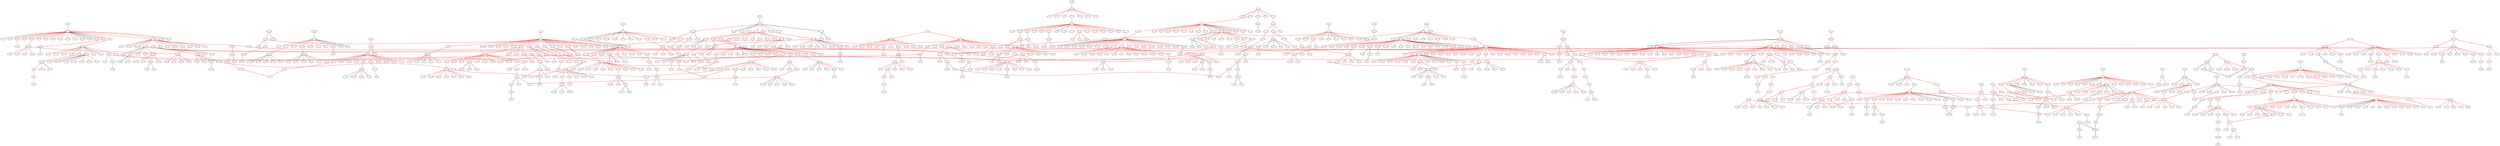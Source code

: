 strict graph "" {
	node [label="\N"];
	1000	 [fontsize=0,
		height=0,
		label=Incubus,
		level=1,
		pos="-145.4300000000003,-856.1900000000032",
		weight=1214650,
		width=0];
	831	 [fontsize=0,
		height=0,
		label=Fuel,
		level=1,
		pos="6.329999999999359,-670.0299999999997",
		weight=373212,
		width=0];
	1000 -- 831	 [color=red];
	507	 [fontsize=0,
		height=0,
		label=Creed,
		level=1,
		pos="335.9799999999991,-707.0300000000007",
		weight=566764,
		width=0];
	831 -- 507	 [color=red];
	1274	 [fontsize=0,
		height=0,
		label=Lit,
		level=2,
		pos="448.32000000000517,-657.8700000000008",
		weight=192681,
		width=0];
	831 -- 1274	 [color=red];
	2282	 [fontsize=0,
		height=0,
		label="The Verve\nPipe",
		level=7,
		pos="-24.39999999999975,-956.0500000000002",
		weight=171136,
		width=0];
	831 -- 2282	 [color=red];
	1363	 [fontsize=0,
		height=0,
		label="Matchbox Twenty",
		level=6,
		pos="-151.30999999999824,-669.1999999999989",
		weight=570024,
		width=0];
	831 -- 1363	 [color=red];
	1672	 [fontsize=0,
		height=0,
		label="Puddle of\nMudd",
		level=1,
		pos="-234.19999999999612,-703.1799999999989",
		weight=394073,
		width=0];
	831 -- 1672	 [color=red];
	17	 [fontsize=0,
		height=0,
		label="3 Doors\nDown",
		level=1,
		pos="-131.16999999999916,-814.3899999999967",
		weight=949527,
		width=0];
	831 -- 17	 [color=red];
	1780	 [fontsize=0,
		height=0,
		label=Saliva,
		level=1,
		pos="-169.56999999999516,-567.1900000000005",
		weight=316243,
		width=0];
	831 -- 1780	 [color=red];
	511	 [fontsize=0,
		height=0,
		label=Crossfade,
		level=1,
		pos="-76.71999999999855,-503.24999999999955",
		weight=257392,
		width=0];
	831 -- 511	 [color=red];
	1934	 [fontsize=0,
		height=0,
		label=Staind,
		level=1,
		pos="159.49,-802.6499999999987",
		weight=597418,
		width=0];
	831 -- 1934	 [color=red];
	548	 [fontsize=0,
		height=0,
		label=Daughtry,
		level=1,
		pos="-280.31999999999755,-807.9499999999966",
		weight=206038,
		width=0];
	831 -- 548	 [color=red];
	2356	 [fontsize=0,
		height=0,
		label=Trapt,
		level=1,
		pos="37.259999999999195,-813.9700000000034",
		weight=315592,
		width=0];
	831 -- 2356	 [color=red];
	375	 [fontsize=0,
		height=0,
		label=Bush,
		level=4,
		pos="237.3000000000028,-708.6700000000037",
		weight=546559,
		width=0];
	831 -- 375	 [color=red];
	439	 [fontsize=0,
		height=0,
		label=Chevelle,
		level=1,
		pos="294.67000000000144,-831.319999999997",
		weight=404631,
		width=0];
	831 -- 439	 [color=red];
	77	 [fontsize=0,
		height=0,
		label="Alien Ant\nFarm",
		level=1,
		pos="45.93000000000211,-517.8999999999983",
		weight=481750,
		width=0];
	831 -- 77	 [color=red];
	789	 [fontsize=0,
		height=0,
		label="Finger Eleven",
		level=1,
		pos="143.1700000000028,-559.4300000000026",
		weight=331711,
		width=0];
	831 -- 789	 [color=red];
	895	 [fontsize=0,
		height=0,
		label="Goo Goo\nDolls",
		level=7,
		pos="-106.79999999999609,-579.389999999999",
		weight=854056,
		width=0];
	831 -- 895	 [color=red];
	1576	 [fontsize=0,
		height=0,
		label="Our Lady\nPeace",
		level=6,
		pos="-8.322044406831083,-529.2188436461911",
		weight=290309,
		width=0];
	831 -- 1576;
	482	 [fontsize=0,
		height=0,
		label=Cold,
		level=1,
		pos="271.9528410926532,-571.9771421841635",
		weight=240430,
		width=0];
	831 -- 482;
	960	 [fontsize=0,
		height=0,
		label=Hinder,
		level=1,
		pos="78.43648978397403,-791.8623367995197",
		weight=283860,
		width=0];
	831 -- 960;
	1248	 [fontsize=0,
		height=0,
		label="Lenny Kravitz",
		level=8,
		pos="423.8200000000045,-795.559999999994",
		weight=800370,
		width=0];
	507 -- 1248	 [color=red];
	2050	 [fontsize=0,
		height=0,
		label="The Ataris",
		level=4,
		pos="615.6900000000005,-580.8399999999967",
		weight=402386,
		width=0];
	1274 -- 2050	 [color=red];
	869	 [fontsize=0,
		height=0,
		label="Gin Blossoms",
		level=2,
		pos="196.050000000002,-837.1499999999996",
		weight=214073,
		width=0];
	2282 -- 869	 [color=red];
	668	 [fontsize=0,
		height=0,
		label="Duncan Sheik",
		level=8,
		pos="182.37000000000262,-1633.800000000001",
		weight=101168,
		width=0];
	2282 -- 668	 [color=red];
	1278	 [fontsize=0,
		height=0,
		label=Live,
		level=7,
		pos="-118.72999999999956,-1128.6700000000055",
		weight=509553,
		width=0];
	2282 -- 1278	 [color=red];
	1822	 [fontsize=0,
		height=0,
		label=Semisonic,
		level=6,
		pos="-124.62000000000171,-961.1300000000024",
		weight=313910,
		width=0];
	2282 -- 1822	 [color=red];
	2287	 [fontsize=0,
		height=0,
		label="The Wallflowers",
		level=7,
		pos="150.68000000000302,-938.9699999999998",
		weight=343767,
		width=0];
	2282 -- 2287	 [color=red];
	2354	 [fontsize=0,
		height=0,
		label=Train,
		level=7,
		pos="133.3700000000008,-967.4700000000003",
		weight=367682,
		width=0];
	2282 -- 2354	 [color=red];
	487	 [fontsize=0,
		height=0,
		label="Collective Soul",
		level=7,
		pos="-14.929999999997676,-1190.7099999999991",
		weight=380646,
		width=0];
	2282 -- 487	 [color=red];
	754	 [fontsize=0,
		height=0,
		label="Eve 6",
		level=2,
		pos="-116.58999999999935,-1081.6299999999983",
		weight=317568,
		width=0];
	2282 -- 754	 [color=red];
	755	 [fontsize=0,
		height=0,
		label=Everclear,
		level=2,
		pos="43.17000000000053,-1076.949999999999",
		weight=390700,
		width=0];
	2282 -- 755	 [color=red];
	2409	 [fontsize=0,
		height=0,
		label="Vertical Horizon",
		level=7,
		pos="-121.64449058530238,-853.1618412556554",
		weight=272035,
		width=0];
	2282 -- 2409;
	1339	 [fontsize=0,
		height=0,
		label="Marcy Playground",
		level=7,
		pos="95.0401876513996,-1032.0533271166082",
		weight=244071,
		width=0];
	2282 -- 1339;
	1821	 [fontsize=0,
		height=0,
		label=Seether,
		level=2,
		pos="-289.2399999999989,-611.4299999999998",
		weight=447230,
		width=0];
	511 -- 1821	 [color=red];
	1983	 [fontsize=0,
		height=0,
		label="Sunrise Avenue",
		level=8,
		pos="-180.5799999999981,-1298.8200000000033",
		weight=181985,
		width=0];
	548 -- 1983	 [color=red];
	672	 [fontsize=0,
		height=0,
		label="Eagle-Eye Cherry",
		level=8,
		pos="473.6768514615196,-845.8084865651963",
		weight=300539,
		width=0];
	1248 -- 672;
	1074	 [fontsize=0,
		height=0,
		label="Jimmy Eat\nWorld",
		level=3,
		pos="603.7800000000057,-788.7900000000022",
		weight=936209,
		width=0];
	2050 -- 1074	 [color=red];
	1978	 [fontsize=0,
		height=0,
		label=Sugarcult,
		level=1,
		pos="572.4400000000005,-331.10000000000036",
		weight=411221,
		width=0];
	2050 -- 1978	 [color=red];
	1545	 [fontsize=0,
		height=0,
		label="No Use for\na Name",
		level=4,
		pos="785.5200000000029,-50.12000000000148",
		weight=207931,
		width=0];
	2050 -- 1545	 [color=red];
	1514	 [fontsize=0,
		height=0,
		label="New Found\nGlory",
		level=1,
		pos="658.8900000000012,-779.0899999999992",
		weight=442726,
		width=0];
	2050 -- 1514	 [color=red];
	2254	 [fontsize=0,
		height=0,
		label="The Starting\nLine",
		level=3,
		pos="473.33000000000334,-693.800000000002",
		weight=302519,
		width=0];
	2050 -- 2254	 [color=red];
	81	 [fontsize=0,
		height=0,
		label="Alkaline Trio",
		level=3,
		pos="604.1500000000049,-420.4699999999975",
		weight=437715,
		width=0];
	2050 -- 81	 [color=red];
	1800	 [fontsize=0,
		height=0,
		label="Saves the\nDay",
		level=6,
		pos="686.3956134920363,-584.206342297565",
		weight=296485,
		width=0];
	2050 -- 1800;
	2144	 [fontsize=0,
		height=0,
		label="The Get\nUp Kids",
		level=4,
		pos="490.3787889157238,-514.9646287631881",
		weight=281990,
		width=0];
	2050 -- 2144;
	336	 [fontsize=0,
		height=0,
		label="Box Car\nRacer",
		level=1,
		pos="723.7954686187409,-672.2493639279874",
		weight=263873,
		width=0];
	2050 -- 336;
	19	 [fontsize=0,
		height=0,
		label="4 Non\nBlondes",
		level=1,
		pos="417.21999999999935,-1003.8299999999995",
		weight=176534,
		width=0];
	869 -- 19	 [color=red];
	1121	 [fontsize=0,
		height=0,
		label="Josh Kelley",
		level=5,
		pos="635.2900000000059,-1673.7699999999995",
		weight=144777,
		width=0];
	668 -- 1121	 [color=red];
	1835	 [fontsize=0,
		height=0,
		label="Shawn Colvin",
		level=1,
		pos="65.27000000000578,-1745.9600000000023",
		weight=171442,
		width=0];
	668 -- 1835	 [color=red];
	2331	 [fontsize=0,
		height=0,
		label="Toad the\nWet Sprocket",
		level=1,
		pos="276.7000000000007,-1875.9499999999998",
		weight=155873,
		width=0];
	668 -- 2331	 [color=red];
	2342	 [fontsize=0,
		height=0,
		label=Tonic,
		level=7,
		pos="301.8000000000027,-1541.4900000000016",
		weight=204494,
		width=0];
	668 -- 2342	 [color=red];
	975	 [fontsize=0,
		height=0,
		label="Howie Day",
		level=8,
		pos="128.91000000000167,-1756.3399999999992",
		weight=376179,
		width=0];
	668 -- 975	 [color=red];
	1272	 [fontsize=0,
		height=0,
		label="Lisa Loeb",
		level=1,
		pos="-91.58729135855731,-1562.2649795731713",
		weight=274835,
		width=0];
	668 -- 1272;
	1631	 [fontsize=0,
		height=0,
		label="Pete Yorn",
		level=5,
		pos="268.29643987398504,-1364.0102604497952",
		weight=273882,
		width=0];
	668 -- 1631;
	1567	 [fontsize=0,
		height=0,
		label=OneRepublic,
		level=6,
		pos="-130.82000000000164,-1537.670000000005",
		weight=293660,
		width=0];
	1983 -- 1567	 [color=red];
	1857	 [fontsize=0,
		height=0,
		label="Simple Plan",
		level=1,
		pos="-7.549999999999386,-1362.7800000000047",
		weight=581407,
		width=0];
	1983 -- 1857	 [color=red];
	2084	 [fontsize=0,
		height=0,
		label="The Calling",
		level=2,
		pos="-202.04999999999848,-1413.1099999999965",
		weight=385698,
		width=0];
	1983 -- 2084	 [color=red];
	2229	 [fontsize=0,
		height=0,
		label="The Rasmus",
		level=2,
		pos="-256.4299999999989,-1267.4000000000024",
		weight=373522,
		width=0];
	1983 -- 2229	 [color=red];
	964	 [fontsize=0,
		height=0,
		label=Hoobastank,
		level=1,
		pos="-303.32999999999856,-1348.3399999999983",
		weight=713239,
		width=0];
	1983 -- 964	 [color=red];
	1003	 [fontsize=0,
		height=0,
		label=Infernal,
		level=3,
		pos="-352.1700000000005,-537.1899999999969",
		weight=147992,
		width=0];
	1212	 [fontsize=0,
		height=0,
		label="Kylie Minogue",
		level=2,
		pos="-164.43999999999642,-397.4799999999991",
		weight=780058,
		width=0];
	1003 -- 1212	 [color=red];
	2385	 [fontsize=0,
		height=0,
		label="Uniting Nations",
		level=7,
		pos="-377.9699999999948,-612.1499999999937",
		weight=103026,
		width=0];
	1003 -- 2385	 [color=red];
	413	 [fontsize=0,
		height=0,
		label=Cascada,
		level=5,
		pos="-288.1899999999965,-529.8199999999965",
		weight=422222,
		width=0];
	1003 -- 413	 [color=red];
	986	 [fontsize=0,
		height=0,
		label="Ian Van\nDahl",
		level=2,
		pos="-7.660000000000764,-413.4900000000064",
		weight=207732,
		width=0];
	1003 -- 986	 [color=red];
	910	 [fontsize=0,
		height=0,
		label="Groove Coverage",
		level=6,
		pos="-466.4593820872993,-453.64120407150926",
		weight=249442,
		width=0];
	1003 -- 910;
	1907	 [fontsize=0,
		height=0,
		label="Sophie Ellis-Bextor",
		level=5,
		pos="-163.93999999999926,-272.2199999999964",
		weight=310619,
		width=0];
	1212 -- 1907	 [color=red];
	878	 [fontsize=0,
		height=0,
		label="Global Deejays",
		level=4,
		pos="-327.6099999999951,-770.6799999999994",
		weight=154709,
		width=0];
	2385 -- 878	 [color=red];
	815	 [fontsize=0,
		height=0,
		label=Fragma,
		level=2,
		pos="260.5400000000026,-398.3400000000006",
		weight=196835,
		width=0];
	986 -- 815	 [color=red];
	921	 [fontsize=0,
		height=0,
		label="Gwen Stefani",
		level=5,
		pos="-381.10999999999876,-426.79999999999677",
		weight=827112,
		width=0];
	1907 -- 921	 [color=red];
	1144	 [fontsize=0,
		height=0,
		label="Just Jack",
		level=6,
		pos="-57.099999999999,-106.08999999999651",
		weight=182697,
		width=0];
	1907 -- 1144	 [color=red];
	1218	 [fontsize=0,
		height=0,
		label="Lady GaGa",
		level=4,
		pos="-110.50000000000011,-315.4399999999939",
		weight=461534,
		width=0];
	1907 -- 1218	 [color=red];
	1263	 [fontsize=0,
		height=0,
		label="Lily Allen",
		level=3,
		pos="-194.46000000000197,-397.03000000000225",
		weight=735619,
		width=0];
	1907 -- 1263	 [color=red];
	1322	 [fontsize=0,
		height=0,
		label=Madonna,
		level=3,
		pos="-262.91999999999734,-108.46999999999684",
		weight=1223315,
		width=0];
	1907 -- 1322	 [color=red];
	1417	 [fontsize=0,
		height=0,
		label=Mika,
		level=4,
		pos="-325.2100000000019,-283.2599999999966",
		weight=692106,
		width=0];
	1907 -- 1417	 [color=red];
	1747	 [fontsize=0,
		height=0,
		label=Robyn,
		level=4,
		pos="-264.590000000002,-139.80999999999722",
		weight=309001,
		width=0];
	1907 -- 1747	 [color=red];
	1807	 [fontsize=0,
		height=0,
		label="Scissor Sisters",
		level=5,
		pos="-305.0799999999977,-391.80000000000086",
		weight=603869,
		width=0];
	1907 -- 1807	 [color=red];
	1977	 [fontsize=0,
		height=0,
		label=Sugababes,
		level=4,
		pos="-151.7599999999975,-158.15999999999917",
		weight=580581,
		width=0];
	1907 -- 1977	 [color=red];
	604	 [fontsize=0,
		height=0,
		label=Dido,
		level=3,
		pos="-166.42000000000144,-125.75999999999885",
		weight=957515,
		width=0];
	1907 -- 604	 [color=red];
	872	 [fontsize=0,
		height=0,
		label="Girls Aloud",
		level=2,
		pos="-64.29999999999575,-280.4399999999998",
		weight=329039,
		width=0];
	1907 -- 872	 [color=red];
	889	 [fontsize=0,
		height=0,
		label=Goldfrapp,
		level=3,
		pos="-283.9400000000024,-256.7099999999987",
		weight=906439,
		width=0];
	1907 -- 889	 [color=red];
	1861	 [fontsize=0,
		height=0,
		label="Siobhan Donaghy",
		level=4,
		pos="-132.20236833102717,-256.55549407156263",
		weight=105076,
		width=0];
	1907 -- 1861;
	1385	 [fontsize=0,
		height=0,
		label="Melanie C",
		level=3,
		pos="-103.20742105395686,-400.1028292366068",
		weight=274824,
		width=0];
	1907 -- 1385;
	131	 [fontsize=0,
		height=0,
		label=Annie,
		level=4,
		pos="-286.46729186175617,-201.3008424470545",
		weight=259435,
		width=0];
	1907 -- 131;
	242	 [fontsize=0,
		height=0,
		label="Benny Benassi",
		level=4,
		pos="-350.4599999999955,-864.7600000000002",
		weight=348601,
		width=0];
	878 -- 242	 [color=red];
	1999	 [fontsize=0,
		height=0,
		label="System F",
		level=2,
		pos="381.1400000000003,-501.4700000000023",
		weight=115545,
		width=0];
	815 -- 1999	 [color=red];
	172	 [fontsize=0,
		height=0,
		label=ATB,
		level=2,
		pos="323.1600000000019,-569.899999999999",
		weight=438399,
		width=0];
	815 -- 172	 [color=red];
	633	 [fontsize=0,
		height=0,
		label="DJ Sammy",
		level=2,
		pos="236.1800000000012,-457.1999999999987",
		weight=208956,
		width=0];
	815 -- 633	 [color=red];
	164	 [fontsize=0,
		height=0,
		label="Ashlee Simpson",
		level=4,
		pos="-565.3399999999992,-438.9199999999994",
		weight=469115,
		width=0];
	921 -- 164	 [color=red];
	2132	 [fontsize=0,
		height=0,
		label="The Feeling",
		level=3,
		pos="27.390000000003283,-109.39999999999532",
		weight=291405,
		width=0];
	1144 -- 2132	 [color=red];
	1405	 [fontsize=0,
		height=0,
		label="M.I.A.",
		level=8,
		pos="63.150000000002365,-287.12999999999874",
		weight=563873,
		width=0];
	1144 -- 1405	 [color=red];
	181	 [fontsize=0,
		height=0,
		label="Audio Bullys",
		level=5,
		pos="-78.00999999999931,-6.0499999999963165",
		weight=206117,
		width=0];
	1144 -- 181	 [color=red];
	1948	 [fontsize=0,
		height=0,
		label="Stereo MC's",
		level=6,
		pos="-374.0900000000015,107.64000000000169",
		weight=181042,
		width=0];
	1144 -- 1948	 [color=red];
	213	 [fontsize=0,
		height=0,
		label="Basement Jaxx",
		level=5,
		pos="-218.25999999999755,19.399999999998954",
		weight=580544,
		width=0];
	1144 -- 213	 [color=red];
	2259	 [fontsize=0,
		height=0,
		label="The Streets",
		level=6,
		pos="-285.0000000000005,-50.31999999999971",
		weight=459699,
		width=0];
	1144 -- 2259	 [color=red];
	2271	 [fontsize=0,
		height=0,
		label="The Ting\nTings",
		level=4,
		pos="109.72000000000116,-201.49000000000115",
		weight=553469,
		width=0];
	1144 -- 2271	 [color=red];
	390	 [fontsize=0,
		height=0,
		label="Calvin Harris",
		level=6,
		pos="68.51000000000283,-330.57999999999856",
		weight=264959,
		width=0];
	1144 -- 390	 [color=red];
	534	 [fontsize=0,
		height=0,
		label="Daniel Bedingfield",
		level=6,
		pos="-360.7199999999985,36.08000000000311",
		weight=188172,
		width=0];
	1144 -- 534	 [color=red];
	744	 [fontsize=0,
		height=0,
		label=Estelle,
		level=2,
		pos="-11.393040769664367,-52.03919133199179",
		weight=237700,
		width=0];
	1144 -- 744;
	1477	 [fontsize=0,
		height=0,
		label="Mutya Buena",
		level=4,
		pos="-100.47126424731016,-240.7955402321054",
		weight=149083,
		width=0];
	1861 -- 1477;
	1370	 [fontsize=0,
		height=0,
		label="Mauro Picotto",
		level=8,
		pos="366.3000000000002,-532.3399999999983",
		weight=131819,
		width=0];
	1999 -- 1370	 [color=red];
	442	 [fontsize=0,
		height=0,
		label=Chicane,
		level=2,
		pos="460.0300000000004,-502.6599999999987",
		weight=332065,
		width=0];
	1999 -- 442	 [color=red];
	544	 [fontsize=0,
		height=0,
		label=Darude,
		level=4,
		pos="110.02000000000044,-503.21999999999844",
		weight=334531,
		width=0];
	633 -- 544	 [color=red];
	1004	 [fontsize=0,
		height=0,
		label="In Flames",
		level=4,
		pos="199.5999999999999,2366.170000000001",
		weight=514041,
		width=0];
	542	 [fontsize=0,
		height=0,
		label="Dark Tranquillity",
		level=5,
		pos="197.0500000000004,2238.1500000000087",
		weight=232932,
		width=0];
	1004 -- 542	 [color=red];
	101	 [fontsize=0,
		height=0,
		label="Amon Amarth",
		level=5,
		pos="36.50000000000125,2312.8000000000047",
		weight=224808,
		width=0];
	542 -- 101	 [color=red];
	149	 [fontsize=0,
		height=0,
		label="Arch Enemy",
		level=5,
		pos="370.94000000000324,2119.5099999999984",
		weight=307623,
		width=0];
	542 -- 149	 [color=red];
	731	 [fontsize=0,
		height=0,
		label=Ensiferum,
		level=5,
		pos="-56.01999999999725,2420.760000000001",
		weight=181637,
		width=0];
	101 -- 731	 [color=red];
	1226	 [fontsize=0,
		height=0,
		label="Lamb of\nGod",
		level=4,
		pos="568.0899999999976,1871.6900000000078",
		weight=310308,
		width=0];
	149 -- 1226	 [color=red];
	2150	 [fontsize=0,
		height=0,
		label="The Haunted",
		level=5,
		pos="396.4700000000005,2314.2100000000028",
		weight=138500,
		width=0];
	149 -- 2150	 [color=red];
	446	 [fontsize=0,
		height=0,
		label="Children of\nBodom",
		level=5,
		pos="-156.29999999999427,2464.9500000000107",
		weight=450449,
		width=0];
	731 -- 446	 [color=red];
	1826	 [fontsize=0,
		height=0,
		label=Sepultura,
		level=5,
		pos="401.3699999999981,1408.6700000000055",
		weight=376107,
		width=0];
	1226 -- 1826	 [color=red];
	1361	 [fontsize=0,
		height=0,
		label=Mastodon,
		level=7,
		pos="677.3400000000054,2112.7900000000054",
		weight=241190,
		width=0];
	1226 -- 1361	 [color=red];
	296	 [fontsize=0,
		height=0,
		label=Bloodbath,
		level=5,
		pos="387.5500000000043,2493.080000000008",
		weight=104489,
		width=0];
	2150 -- 296	 [color=red];
	1005	 [fontsize=0,
		height=0,
		label="Ingrid Michaelson",
		level=3,
		pos="871.100000000006,-1325.9699999999975",
		weight=254827,
		width=0];
	1713	 [fontsize=0,
		height=0,
		label="Regina Spektor",
		level=3,
		pos="696.110000000002,-1414.69",
		weight=689251,
		width=0];
	1005 -- 1713	 [color=red];
	2362	 [fontsize=0,
		height=0,
		label="Tristan Prettyman",
		level=5,
		pos="1051.6300000000056,-1357.1999999999953",
		weight=153970,
		width=0];
	1005 -- 2362	 [color=red];
	1079	 [fontsize=0,
		height=0,
		label="Joanna Newsom",
		level=3,
		pos="832.0200000000032,-1484.2900000000031",
		weight=368213,
		width=0];
	1713 -- 1079	 [color=red];
	1160	 [fontsize=0,
		height=0,
		label="Kate Nash",
		level=3,
		pos="664.8700000000033,-1327.6600000000017",
		weight=512121,
		width=0];
	1713 -- 1160	 [color=red];
	1432	 [fontsize=0,
		height=0,
		label=Mirah,
		level=6,
		pos="749.110000000001,-1325.1399999999985",
		weight=308944,
		width=0];
	1713 -- 1432	 [color=red];
	1731	 [fontsize=0,
		height=0,
		label="Rilo Kiley",
		level=6,
		pos="715.0000000000018,-1586.9699999999943",
		weight=558451,
		width=0];
	1713 -- 1731	 [color=red];
	2121	 [fontsize=0,
		height=0,
		label="The Dresden\nDolls",
		level=8,
		pos="627.0900000000063,-1549.300000000003",
		weight=329837,
		width=0];
	1713 -- 2121	 [color=red];
	997	 [fontsize=0,
		height=0,
		label="Imogen Heap",
		level=3,
		pos="504.0800000000045,-1449.6200000000013",
		weight=677093,
		width=0];
	1713 -- 997	 [color=red];
	1018	 [fontsize=0,
		height=0,
		label="Jack Johnson",
		level=7,
		pos="1000.1900000000026,-1141.4200000000014",
		weight=1099826,
		width=0];
	2362 -- 1018	 [color=red];
	1142	 [fontsize=0,
		height=0,
		label="Justin Nozuka",
		level=5,
		pos="1176.4000000000053,-1109.0899999999988",
		weight=107972,
		width=0];
	2362 -- 1142	 [color=red];
	1045	 [fontsize=0,
		height=0,
		label="Jason Mraz",
		level=8,
		pos="1134.0100000000016,-1558.999999999999",
		weight=643326,
		width=0];
	2362 -- 1045	 [color=red];
	2362 -- 1121	 [color=red];
	1209	 [fontsize=0,
		height=0,
		label="KT Tunstall",
		level=3,
		pos="1213.390000000002,-1275.7299999999987",
		weight=684225,
		width=0];
	2362 -- 1209	 [color=red];
	128	 [fontsize=0,
		height=0,
		label="Anna Nalick",
		level=3,
		pos="980.6999999999991,-1261.0099999999984",
		weight=305049,
		width=0];
	2362 -- 128	 [color=red];
	1684	 [fontsize=0,
		height=0,
		label="Rachael Yamagata",
		level=3,
		pos="1271.75,-1346.2000000000007",
		weight=348857,
		width=0];
	2362 -- 1684	 [color=red];
	1790	 [fontsize=0,
		height=0,
		label="Sara Bareilles",
		level=3,
		pos="1217.1700000000037,-1500.7299999999973",
		weight=351048,
		width=0];
	2362 -- 1790	 [color=red];
	481	 [fontsize=0,
		height=0,
		label="Colbie Caillat",
		level=3,
		pos="987.2899999999977,-1570.3800000000015",
		weight=374979,
		width=0];
	2362 -- 481	 [color=red];
	104	 [fontsize=0,
		height=0,
		label="Amos Lee",
		level=4,
		pos="776.5624906555113,-1424.3395705899457",
		weight=276612,
		width=0];
	2362 -- 104;
	2288	 [fontsize=0,
		height=0,
		label="The Weepies",
		level=4,
		pos="1185.4619145876609,-1403.3679845433867",
		weight=220100,
		width=0];
	2362 -- 2288;
	1147	 [fontsize=0,
		height=0,
		label="Kaki King",
		level=5,
		pos="785.1631526402989,-1264.2237770011557",
		weight=105886,
		width=0];
	1432 -- 1147;
	830	 [fontsize=0,
		height=0,
		label="Frou Frou",
		level=3,
		pos="485.8700000000017,-1594.1400000000003",
		weight=640714,
		width=0];
	997 -- 830	 [color=red];
	549	 [fontsize=0,
		height=0,
		label="Dave Matthews &\nTim Reynolds",
		level=7,
		pos="885.4400000000032,-944.6499999999996",
		weight=110409,
		width=0];
	1018 -- 549	 [color=red];
	1031	 [fontsize=0,
		height=0,
		label="James Morrison",
		level=3,
		pos="1266.4500000000007,-1066.9800000000005",
		weight=450459,
		width=0];
	1142 -- 1031	 [color=red];
	1590	 [fontsize=0,
		height=0,
		label="Paolo Nutini",
		level=3,
		pos="1167.0000000000043,-987.6199999999972",
		weight=366738,
		width=0];
	1142 -- 1590	 [color=red];
	412	 [fontsize=0,
		height=0,
		label="Cary Brothers",
		level=4,
		pos="1319.546851194778,-1449.2488689873835",
		weight=273940,
		width=0];
	2288 -- 412;
	1750	 [fontsize=0,
		height=0,
		label="Rodrigo y\nGabriela",
		level=8,
		pos="821.1010889645395,-1203.1547899592101",
		weight=133313,
		width=0];
	1147 -- 1750;
	1101	 [fontsize=0,
		height=0,
		label="John Mayer",
		level=5,
		pos="1015.850000000001,-952.5700000000033",
		weight=788419,
		width=0];
	549 -- 1101	 [color=red];
	1102	 [fontsize=0,
		height=0,
		label="John Mayer\nTrio",
		level=5,
		pos="731.2900000000027,-630.9600000000005",
		weight=101264,
		width=0];
	549 -- 1102	 [color=red];
	1639	 [fontsize=0,
		height=0,
		label=Phish,
		level=7,
		pos="779.3600000000042,-1078.6000000000022",
		weight=166021,
		width=0];
	549 -- 1639	 [color=red];
	1702	 [fontsize=0,
		height=0,
		label="Ray LaMontagne",
		level=4,
		pos="1034.5800000000015,-889.1899999999982",
		weight=343547,
		width=0];
	549 -- 1702	 [color=red];
	552	 [fontsize=0,
		height=0,
		label="Dave Matthews\nBand",
		level=7,
		pos="923.5300000000025,-1092.3100000000031",
		weight=629789,
		width=0];
	549 -- 552	 [color=red];
	556	 [fontsize=0,
		height=0,
		label="David Gray",
		level=4,
		pos="703.2399999999989,-958.6899999999969",
		weight=553719,
		width=0];
	549 -- 556	 [color=red];
	620	 [fontsize=0,
		height=0,
		label=Dispatch,
		level=8,
		pos="874.6399999999987,-825.7299999999991",
		weight=251459,
		width=0];
	549 -- 620	 [color=red];
	1006	 [fontsize=0,
		height=0,
		label=Interpol,
		level=5,
		pos="-440.1299999999969,2484.8700000000053",
		weight=1087041,
		width=0];
	1127	 [fontsize=0,
		height=0,
		label="Joy Division",
		level=6,
		pos="-571.2699999999973,2398.1300000000065",
		weight=764356,
		width=0];
	1006 -- 1127	 [color=red];
	1456	 [fontsize=0,
		height=0,
		label=Morrissey,
		level=8,
		pos="-416.15000000000055,2360.8800000000037",
		weight=581637,
		width=0];
	1127 -- 1456	 [color=red];
	1515	 [fontsize=0,
		height=0,
		label="New Order",
		level=8,
		pos="-757.190000000001,2304.260000000002",
		weight=741154,
		width=0];
	1127 -- 1515	 [color=red];
	1862	 [fontsize=0,
		height=0,
		label="Siouxsie and\nthe Banshees",
		level=3,
		pos="-640.5300000000034,2213.720000000002",
		weight=340087,
		width=0];
	1127 -- 1862	 [color=red];
	1905	 [fontsize=0,
		height=0,
		label="Sonic Youth",
		level=6,
		pos="-230.21999999999974,2118.5400000000036",
		weight=746676,
		width=0];
	1127 -- 1905	 [color=red];
	2105	 [fontsize=0,
		height=0,
		label="The Cure",
		level=6,
		pos="-809.4500000000025,2417.6799999999985",
		weight=1344110,
		width=0];
	1127 -- 2105	 [color=red];
	2247	 [fontsize=0,
		height=0,
		label="The Smiths",
		level=6,
		pos="-719.2599999999975,2519.3100000000004",
		weight=847939,
		width=0];
	1127 -- 2247	 [color=red];
	380	 [fontsize=0,
		height=0,
		label=Buzzcocks,
		level=7,
		pos="-560.679999999998,2643.0900000000083",
		weight=307283,
		width=0];
	1127 -- 380	 [color=red];
	1840	 [fontsize=0,
		height=0,
		label="She Wants\nRevenge",
		level=6,
		pos="-497.81923900728816,2124.6801099916574",
		weight=257284,
		width=0];
	1127 -- 1840;
	216	 [fontsize=0,
		height=0,
		label=Bauhaus,
		level=6,
		pos="-431.8576183618335,2644.5727813549493",
		weight=251617,
		width=0];
	1127 -- 216;
	2481	 [fontsize=0,
		height=0,
		label="Yo La\nTengo",
		level=6,
		pos="-98.54999999999791,1676.8700000000024",
		weight=501036,
		width=0];
	1905 -- 2481	 [color=red];
	1692	 [fontsize=0,
		height=0,
		label=Ramones,
		level=6,
		pos="-624.6399999999967,2773.0000000000036",
		weight=757401,
		width=0];
	380 -- 1692	 [color=red];
	2163	 [fontsize=0,
		height=0,
		label="The Jam",
		level=7,
		pos="-459.7499999999973,2755.799999999992",
		weight=316470,
		width=0];
	380 -- 2163	 [color=red];
	2230	 [fontsize=0,
		height=0,
		label="The Raveonettes",
		level=7,
		pos="-15.919999999997913,948.7600000000057",
		weight=225545,
		width=0];
	2481 -- 2230	 [color=red];
	1614	 [fontsize=0,
		height=0,
		label=Pavement,
		level=5,
		pos="32.16000000000247,1745.8800000000047",
		weight=464010,
		width=0];
	2481 -- 1614	 [color=red];
	1947	 [fontsize=0,
		height=0,
		label=Stereolab,
		level=7,
		pos="-174.3499999999981,1802.3600000000024",
		weight=314069,
		width=0];
	2481 -- 1947	 [color=red];
	2286	 [fontsize=0,
		height=0,
		label="The Walkmen",
		level=4,
		pos="-55.14999999999736,1852.790000000001",
		weight=334187,
		width=0];
	2481 -- 2286	 [color=red];
	1007	 [fontsize=0,
		height=0,
		label=INXS,
		level=7,
		pos="1210.2799999999986,872.3100000000018",
		weight=514441,
		width=0];
	1389	 [fontsize=0,
		height=0,
		label="Men at\nWork",
		level=7,
		pos="1373.8800000000037,901.0200000000021",
		weight=251687,
		width=0];
	1007 -- 1389	 [color=red];
	1856	 [fontsize=0,
		height=0,
		label="Simple Minds",
		level=2,
		pos="1475.9500000000016,829.2400000000019",
		weight=378332,
		width=0];
	1389 -- 1856	 [color=red];
	2212	 [fontsize=0,
		height=0,
		label="The Police",
		level=7,
		pos="1254.090000000004,1009.0000000000028",
		weight=957227,
		width=0];
	1389 -- 2212	 [color=red];
	1916	 [fontsize=0,
		height=0,
		label="Spandau Ballet",
		level=2,
		pos="1937.0300000000047,520.240000000003",
		weight=200569,
		width=0];
	1856 -- 1916	 [color=red];
	1858	 [fontsize=0,
		height=0,
		label="Simply Red",
		level=5,
		pos="1935.8900000000058,38.749999999998636",
		weight=330517,
		width=0];
	1916 -- 1858	 [color=red];
	788	 [fontsize=0,
		height=0,
		label="Fine Young\nCannibals",
		level=4,
		pos="2211.360000000008,306.28000000000065",
		weight=142913,
		width=0];
	1916 -- 788	 [color=red];
	45	 [fontsize=0,
		height=0,
		label="A Flock\nof Seagulls",
		level=3,
		pos="1796.930000000009,411.3400000000013",
		weight=191016,
		width=0];
	1916 -- 45	 [color=red];
	2016	 [fontsize=0,
		height=0,
		label="Tears for\nFears",
		level=2,
		pos="1733.0800000000013,536.9599999999995",
		weight=534460,
		width=0];
	1916 -- 2016	 [color=red];
	2160	 [fontsize=0,
		height=0,
		label="The Human\nLeague",
		level=2,
		pos="1194.5799999999979,1112.04",
		weight=296795,
		width=0];
	1916 -- 2160	 [color=red];
	2440	 [fontsize=0,
		height=0,
		label="Wham!",
		level=6,
		pos="1956.230000000005,719.569999999999",
		weight=326565,
		width=0];
	1916 -- 2440	 [color=red];
	49	 [fontsize=0,
		height=0,
		label="a-ha",
		level=2,
		pos="2027.2400000000039,346.13000000000306",
		weight=543486,
		width=0];
	1916 -- 49	 [color=red];
	669	 [fontsize=0,
		height=0,
		label="Duran Duran",
		level=2,
		pos="2170.2100000000073,513.0799999999994",
		weight=644639,
		width=0];
	1916 -- 669	 [color=red];
	819	 [fontsize=0,
		height=0,
		label="Frankie Goes\nto Hollywood",
		level=2,
		pos="2193.91000000001,704.1500000000035",
		weight=241743,
		width=0];
	1916 -- 819	 [color=red];
	1572	 [fontsize=0,
		height=0,
		label="Orchestral Manoeuvres in\nthe Dark",
		level=2,
		pos="1826.5336170390628,780.9321671023831",
		weight=269229,
		width=0];
	1916 -- 1572;
	1009	 [fontsize=0,
		height=0,
		label="Iron &\nWine",
		level=4,
		pos="-1299.569999999998,210.73000000000116",
		weight=814278,
		width=0];
	797	 [fontsize=0,
		height=0,
		label="Fleet Foxes",
		level=5,
		pos="-1341.6499999999992,397.0900000000015",
		weight=368486,
		width=0];
	1009 -- 797	 [color=red];
	1117	 [fontsize=0,
		height=0,
		label="José González",
		level=4,
		pos="-1164.3300000000008,493.080000000003",
		weight=545027,
		width=0];
	797 -- 1117	 [color=red];
	114	 [fontsize=0,
		height=0,
		label="Andrew Bird",
		level=3,
		pos="-1375.6400000000003,156.82000000000198",
		weight=483747,
		width=0];
	797 -- 114	 [color=red];
	124	 [fontsize=0,
		height=0,
		label="Animal Collective",
		level=3,
		pos="-1363.9899999999989,608.7899999999988",
		weight=467779,
		width=0];
	797 -- 124	 [color=red];
	320	 [fontsize=0,
		height=0,
		label="Bon Iver",
		level=4,
		pos="-1346.9100000000003,812.1899999999989",
		weight=202669,
		width=0];
	797 -- 320	 [color=red];
	1478	 [fontsize=0,
		height=0,
		label="M. Ward",
		level=5,
		pos="-1113.5899999999997,391.7200000000021",
		weight=327010,
		width=0];
	797 -- 1478	 [color=red];
	148	 [fontsize=0,
		height=0,
		label="Arcade Fire",
		level=5,
		pos="-1136.660000000003,249.76999999999998",
		weight=483352,
		width=0];
	797 -- 148	 [color=red];
	1487	 [fontsize=0,
		height=0,
		label="My Morning\nJacket",
		level=6,
		pos="-1261.0899999999992,227.37999999999943",
		weight=379393,
		width=0];
	797 -- 1487	 [color=red];
	1537	 [fontsize=0,
		height=0,
		label="Noah and\nthe Whale",
		level=6,
		pos="-1685.2399999999996,520.259999999998",
		weight=108674,
		width=0];
	797 -- 1537	 [color=red];
	1976	 [fontsize=0,
		height=0,
		label="Sufjan Stevens",
		level=5,
		pos="-1688.180000000002,215.6899999999996",
		weight=772295,
		width=0];
	797 -- 1976	 [color=red];
	207	 [fontsize=0,
		height=0,
		label="Band of\nHorses",
		level=5,
		pos="-1480.9699999999964,571.4600000000005",
		weight=408313,
		width=0];
	797 -- 207	 [color=red];
	2112	 [fontsize=0,
		height=0,
		label="The Decemberists",
		level=3,
		pos="-1544.6100000000024,326.2500000000002",
		weight=715277,
		width=0];
	797 -- 2112	 [color=red];
	2197	 [fontsize=0,
		height=0,
		label="The National",
		level=5,
		pos="-1493.4699999999998,119.93000000000325",
		weight=409138,
		width=0];
	797 -- 2197	 [color=red];
	2242	 [fontsize=0,
		height=0,
		label="The Shins",
		level=5,
		pos="-1479.729999999996,192.9700000000014",
		weight=1074793,
		width=0];
	797 -- 2242	 [color=red];
	231	 [fontsize=0,
		height=0,
		label=Beirut,
		level=5,
		pos="-1262.4600000000023,606.5699999999987",
		weight=360793,
		width=0];
	797 -- 231	 [color=red];
	2393	 [fontsize=0,
		height=0,
		label="Vampire Weekend",
		level=3,
		pos="-1608.959999999997,458.30999999999995",
		weight=407130,
		width=0];
	797 -- 2393	 [color=red];
	599	 [fontsize=0,
		height=0,
		label=DeVotchKa,
		level=5,
		pos="-1474.1699999999937,614.8500000000001",
		weight=163024,
		width=0];
	797 -- 599	 [color=red];
	905	 [fontsize=0,
		height=0,
		label="Great Lake\nSwimmers",
		level=7,
		pos="-1248.5101816283914,503.70818978345574",
		weight=183333,
		width=0];
	797 -- 905;
	908	 [fontsize=0,
		height=0,
		label="Grizzly Bear",
		level=3,
		pos="-1073.1801559967166,307.1244538346116",
		weight=262914,
		width=0];
	797 -- 908;
	1124	 [fontsize=0,
		height=0,
		label="Joshua Radin",
		level=4,
		pos="-1133.205061998146,509.9291021813606",
		weight=254988,
		width=0];
	1117 -- 1124;
	1523	 [fontsize=0,
		height=0,
		label="Nick Drake",
		level=4,
		pos="-1876.0699999999986,1118.7300000000048",
		weight=657487,
		width=0];
	320 -- 1523	 [color=red];
	138	 [fontsize=0,
		height=0,
		label="Antony and\nthe Johnsons",
		level=5,
		pos="-1478.5699999999993,764.3300000000055",
		weight=334464,
		width=0];
	320 -- 138	 [color=red];
	492	 [fontsize=0,
		height=0,
		label="Conor Oberst",
		level=6,
		pos="-1361.3599999999992,997.2400000000019",
		weight=108756,
		width=0];
	320 -- 492	 [color=red];
	531	 [fontsize=0,
		height=0,
		label="Damien Rice",
		level=4,
		pos="-1558.9800000000032,820.7800000000021",
		weight=765745,
		width=0];
	320 -- 531	 [color=red];
	2213	 [fontsize=0,
		height=0,
		label="The Polyphonic\nSpree",
		level=5,
		pos="-1364.4700000000003,-22.59999999999627",
		weight=223443,
		width=0];
	148 -- 2213	 [color=red];
	1488	 [fontsize=0,
		height=0,
		label="Mystery Jets",
		level=3,
		pos="-1882.9600000000007,602.6399999999973",
		weight=224026,
		width=0];
	1537 -- 1488	 [color=red];
	1619	 [fontsize=0,
		height=0,
		label="Pedro the\nLion",
		level=8,
		pos="-1932.4099999999978,218.7100000000005",
		weight=240022,
		width=0];
	1976 -- 1619	 [color=red];
	388	 [fontsize=0,
		height=0,
		label=Calexico,
		level=7,
		pos="-1648.6699999999978,708.5799999999992",
		weight=330058,
		width=0];
	599 -- 388	 [color=red];
	886	 [fontsize=0,
		height=0,
		label="Gogol Bordello",
		level=8,
		pos="-1376.7914909911315,717.611326101829",
		weight=271704,
		width=0];
	599 -- 886;
	1561	 [fontsize=0,
		height=0,
		label="Okkervil River",
		level=5,
		pos="-1155.5411347964705,610.6688466319523",
		weight=300893,
		width=0];
	905 -- 1561;
	1054	 [fontsize=0,
		height=0,
		label="Jeff Buckley",
		level=7,
		pos="-1653.0100000000011,1111.0700000000027",
		weight=761225,
		width=0];
	1523 -- 1054	 [color=red];
	1099	 [fontsize=0,
		height=0,
		label="John Martyn",
		level=8,
		pos="-2129.550000000004,986.7799999999995",
		weight=104145,
		width=0];
	1523 -- 1099	 [color=red];
	2340	 [fontsize=0,
		height=0,
		label="Tom Waits",
		level=7,
		pos="-1881.6400000000037,1510.6800000000026",
		weight=622809,
		width=0];
	1523 -- 2340	 [color=red];
	1855	 [fontsize=0,
		height=0,
		label="Simon &\nGarfunkel",
		level=7,
		pos="-1640.08,1132.8100000000054",
		weight=945402,
		width=0];
	1523 -- 1855	 [color=red];
	312	 [fontsize=0,
		height=0,
		label="Bob Dylan",
		level=7,
		pos="-1771.4099999999978,1314.140000000005",
		weight=1228317,
		width=0];
	1523 -- 312	 [color=red];
	322	 [fontsize=0,
		height=0,
		label="Bonnie 'Prince'\nBilly",
		level=5,
		pos="-2085.329999999999,1062.1700000000012",
		weight=301843,
		width=0];
	1523 -- 322	 [color=red];
	420	 [fontsize=0,
		height=0,
		label="Cat Stevens",
		level=7,
		pos="-1741.3100000000031,1266.290000000005",
		weight=546004,
		width=0];
	1523 -- 420	 [color=red];
	596	 [fontsize=0,
		height=0,
		label="Devendra Banhart",
		level=3,
		pos="-1891.1499999999976,930.3399999999983",
		weight=444185,
		width=0];
	1523 -- 596	 [color=red];
	650	 [fontsize=0,
		height=0,
		label=Donovan,
		level=7,
		pos="-2041.5500000000009,1293.0399999999995",
		weight=329147,
		width=0];
	1523 -- 650	 [color=red];
	69	 [fontsize=0,
		height=0,
		label="Alexi Murdoch",
		level=4,
		pos="-2064.489999999996,1410.3400000000008",
		weight=180196,
		width=0];
	1523 -- 69	 [color=red];
	240	 [fontsize=0,
		height=0,
		label="Ben Kweller",
		level=3,
		pos="-1445.1799999999962,1047.0000000000064",
		weight=377399,
		width=0];
	492 -- 240	 [color=red];
	2048	 [fontsize=0,
		height=0,
		label="The Apples\nin Stereo",
		level=5,
		pos="-1152.2800000000034,-99.60999999999763",
		weight=225617,
		width=0];
	2213 -- 2048	 [color=red];
	2186	 [fontsize=0,
		height=0,
		label="The Magic\nNumbers",
		level=6,
		pos="-1536.5499999999975,-136.99000000000115",
		weight=311402,
		width=0];
	2213 -- 2186	 [color=red];
	1600	 [fontsize=0,
		height=0,
		label="Patrick Wolf",
		level=5,
		pos="-1953.439999999996,711.2300000000009",
		weight=339277,
		width=0];
	1488 -- 1600	 [color=red];
	293	 [fontsize=0,
		height=0,
		label="Bloc Party",
		level=5,
		pos="-2023.3999999999996,583.3400000000048",
		weight=1280409,
		width=0];
	1488 -- 293	 [color=red];
	1230	 [fontsize=0,
		height=0,
		label="Late of\nthe Pier",
		level=7,
		pos="-1919.4132622689963,321.8535752819712",
		weight=247598,
		width=0];
	1488 -- 1230;
	805	 [fontsize=0,
		height=0,
		label=Foals,
		level=7,
		pos="-1701.653793433342,820.1208407570534",
		weight=265087,
		width=0];
	1488 -- 805;
	2334	 [fontsize=0,
		height=0,
		label="Tokyo Police\nClub",
		level=5,
		pos="-1741.4231000810587,357.41120357241743",
		weight=258878,
		width=0];
	1488 -- 2334;
	1402	 [fontsize=0,
		height=0,
		label=mewithoutYou,
		level=6,
		pos="-2146.1900000000005,139.8700000000008",
		weight=132963,
		width=0];
	1619 -- 1402	 [color=red];
	1641	 [fontsize=0,
		height=0,
		label=Pinback,
		level=4,
		pos="-1822.0799999999965,273.3700000000017",
		weight=303216,
		width=0];
	1619 -- 1641	 [color=red];
	517	 [fontsize=0,
		height=0,
		label=Cursive,
		level=5,
		pos="-2073.9300000000003,332.0400000000027",
		weight=306166,
		width=0];
	1619 -- 517	 [color=red];
	707	 [fontsize=0,
		height=0,
		label="Elliott Smith",
		level=5,
		pos="-1928.88,322.91000000000463",
		weight=810691,
		width=0];
	1619 -- 707	 [color=red];
	902	 [fontsize=0,
		height=0,
		label=Grandaddy,
		level=7,
		pos="-1790.810000000003,42.18999999999892",
		weight=338703,
		width=0];
	1619 -- 902	 [color=red];
	2447	 [fontsize=0,
		height=0,
		label=Wilco,
		level=5,
		pos="-1749.0499999999954,759.5699999999996",
		weight=592002,
		width=0];
	388 -- 2447	 [color=red];
	1011	 [fontsize=0,
		height=0,
		label="Iron Maiden",
		level=3,
		pos="1938.8800000000056,2253.63",
		weight=836037,
		width=0];
	949	 [fontsize=0,
		height=0,
		label=Helloween,
		level=5,
		pos="1849.9500000000012,2036.4300000000076",
		weight=297463,
		width=0];
	1011 -- 949	 [color=red];
	1129	 [fontsize=0,
		height=0,
		label="Judas Priest",
		level=3,
		pos="1695.2100000000014,2029.5200000000023",
		weight=490388,
		width=0];
	949 -- 1129	 [color=red];
	1902	 [fontsize=0,
		height=0,
		label="Sonata Arctica",
		level=5,
		pos="1711.1000000000058,2251.190000000008",
		weight=349647,
		width=0];
	949 -- 1902	 [color=red];
	362	 [fontsize=0,
		height=0,
		label="Bruce Dickinson",
		level=7,
		pos="2040.600000000005,1907.1700000000083",
		weight=186862,
		width=0];
	949 -- 362	 [color=red];
	589	 [fontsize=0,
		height=0,
		label="Demons &\nWizards",
		level=5,
		pos="1795.9600000000055,1902.4400000000028",
		weight=146421,
		width=0];
	949 -- 589	 [color=red];
	655	 [fontsize=0,
		height=0,
		label=DragonForce,
		level=6,
		pos="2056.6200000000035,2120.9800000000023",
		weight=336162,
		width=0];
	949 -- 655	 [color=red];
	1967	 [fontsize=0,
		height=0,
		label=Stratovarius,
		level=5,
		pos="1891.2426586986103,1901.0144156066426",
		weight=243615,
		width=0];
	949 -- 1967;
	1335	 [fontsize=0,
		height=0,
		label=Manowar,
		level=3,
		pos="1734.4156565046824,1954.611422451244",
		weight=287888,
		width=0];
	949 -- 1335;
	1529	 [fontsize=0,
		height=0,
		label=Nightwish,
		level=3,
		pos="1596.9100000000058,2414.430000000002",
		weight=674973,
		width=0];
	1902 -- 1529	 [color=red];
	1801	 [fontsize=0,
		height=0,
		label=Saxon,
		level=3,
		pos="2172.0800000000077,1759.7300000000064",
		weight=173883,
		width=0];
	362 -- 1801	 [color=red];
	287	 [fontsize=0,
		height=0,
		label="Blind Guardian",
		level=5,
		pos="1798.1200000000067,1759.2900000000006",
		weight=339213,
		width=0];
	589 -- 287	 [color=red];
	929	 [fontsize=0,
		height=0,
		label=HammerFall,
		level=5,
		pos="1517.595439900968,1954.23795668614",
		weight=261582,
		width=0];
	589 -- 929;
	988	 [fontsize=0,
		height=0,
		label="Iced Earth",
		level=7,
		pos="2074.324560099031,1850.6420433138628",
		weight=295248,
		width=0];
	589 -- 988;
	2465	 [fontsize=0,
		height=0,
		label=Xandria,
		level=3,
		pos="1347.5400000000009,2492.4200000000037",
		weight=146459,
		width=0];
	1529 -- 2465	 [color=red];
	141	 [fontsize=0,
		height=0,
		label=Apocalyptica,
		level=3,
		pos="1686.2200000000016,2560.840000000001",
		weight=528633,
		width=0];
	1529 -- 141	 [color=red];
	1580	 [fontsize=0,
		height=0,
		label="Ozzy Osbourne",
		level=3,
		pos="2140.0399999999977,1526.0099999999993",
		weight=616696,
		width=0];
	1801 -- 1580	 [color=red];
	281	 [fontsize=0,
		height=0,
		label="Black Sabbath",
		level=3,
		pos="2312.5100000000098,1660.5300000000066",
		weight=875812,
		width=0];
	1801 -- 281	 [color=red];
	613	 [fontsize=0,
		height=0,
		label=Dio,
		level=3,
		pos="2335.38000000001,1855.9299999999996",
		weight=324642,
		width=0];
	1801 -- 613	 [color=red];
	1016	 [fontsize=0,
		height=0,
		label="Jack's Mannequin",
		level=4,
		pos="-2056.789999999999,-1137.8400000000006",
		weight=308392,
		width=0];
	2161	 [fontsize=0,
		height=0,
		label="The Hush\nSound",
		level=6,
		pos="-1877.1800000000028,-1264.3600000000024",
		weight=139773,
		width=0];
	1016 -- 2161	 [color=red];
	1560	 [fontsize=0,
		height=0,
		label="OK Go",
		level=7,
		pos="-2127.630000000001,-1195.9699999999948",
		weight=485588,
		width=0];
	2161 -- 1560	 [color=red];
	1588	 [fontsize=0,
		height=0,
		label="Panic at\nthe Disco",
		level=4,
		pos="-2126.6899999999964,-1472.999999999996",
		weight=253447,
		width=0];
	2161 -- 1588	 [color=red];
	1635	 [fontsize=0,
		height=0,
		label="Phantom Planet",
		level=8,
		pos="-1781.7400000000016,-1223.7000000000003",
		weight=431228,
		width=0];
	2161 -- 1635	 [color=red];
	1901	 [fontsize=0,
		height=0,
		label="Something Corporate",
		level=4,
		pos="-1742.9299999999948,-1355.4800000000037",
		weight=401691,
		width=0];
	2161 -- 1901	 [color=red];
	1968	 [fontsize=0,
		height=0,
		label="Straylight Run",
		level=6,
		pos="-1950.2700000000011,-982.149999999996",
		weight=224916,
		width=0];
	2161 -- 1968	 [color=red];
	237	 [fontsize=0,
		height=0,
		label="Ben Folds",
		level=6,
		pos="-1818.2899999999975,-1448.7599999999952",
		weight=497766,
		width=0];
	2161 -- 237	 [color=red];
	238	 [fontsize=0,
		height=0,
		label="Ben Folds\nFive",
		level=6,
		pos="-1945.0599999999972,-1475.7399999999961",
		weight=431963,
		width=0];
	2161 -- 238	 [color=red];
	922	 [fontsize=0,
		height=0,
		label="Gym Class\nHeroes",
		level=8,
		pos="-2090.510000000004,-1348.610000000002",
		weight=385488,
		width=0];
	2161 -- 922	 [color=red];
	184	 [fontsize=0,
		height=0,
		label=Augustana,
		level=3,
		pos="-1752.1605582991551,-1010.31276850004",
		weight=281370,
		width=0];
	2161 -- 184;
	693	 [fontsize=0,
		height=0,
		label=Eisley,
		level=3,
		pos="-1595.3622945397349,-1291.7212412930053",
		weight=244923,
		width=0];
	2161 -- 693;
	521	 [fontsize=0,
		height=0,
		label="Cute Is What We\nAim For",
		level=4,
		pos="-2358.72000000001,-1520.4099999999976",
		weight=202105,
		width=0];
	1588 -- 521	 [color=red];
	942	 [fontsize=0,
		height=0,
		label="Head Automatica",
		level=6,
		pos="-2391.1099999999965,-884.5999999999981",
		weight=247822,
		width=0];
	1968 -- 942	 [color=red];
	241	 [fontsize=0,
		height=0,
		label="Ben Lee",
		level=7,
		pos="-1775.2207609979575,-1583.6210574286733",
		weight=264916,
		width=0];
	237 -- 241;
	1593	 [fontsize=0,
		height=0,
		label=Paramore,
		level=4,
		pos="-2418.6800000000003,-1360.5999999999976",
		weight=596805,
		width=0];
	521 -- 1593	 [color=red];
	769	 [fontsize=0,
		height=0,
		label="Fall Out\nBoy",
		level=4,
		pos="-2527.7599999999925,-1506.5699999999974",
		weight=1033148,
		width=0];
	521 -- 769	 [color=red];
	947	 [fontsize=0,
		height=0,
		label=Hellogoodbye,
		level=4,
		pos="-2366.6100000000015,-1691.5599999999972",
		weight=432049,
		width=0];
	521 -- 947	 [color=red];
	2231	 [fontsize=0,
		height=0,
		label="The Red\nJumpsuit Apparatus",
		level=2,
		pos="-2143.563159367351,-1704.4681173568924",
		weight=285699,
		width=0];
	521 -- 2231;
	339	 [fontsize=0,
		height=0,
		label="Boys Like\nGirls",
		level=1,
		pos="-2221.696036285891,-1272.631288234727",
		weight=282131,
		width=0];
	521 -- 339;
	787	 [fontsize=0,
		height=0,
		label=Finch,
		level=4,
		pos="-2468.620000000008,-518.349999999999",
		weight=316654,
		width=0];
	942 -- 787	 [color=red];
	1460	 [fontsize=0,
		height=0,
		label="Motion City\nSoundtrack",
		level=1,
		pos="-2275.060000000006,-674.8800000000028",
		weight=388212,
		width=0];
	942 -- 1460	 [color=red];
	2003	 [fontsize=0,
		height=0,
		label="Taking Back\nSunday",
		level=5,
		pos="-2413.7100000000005,-1005.6999999999998",
		weight=597935,
		width=0];
	942 -- 2003	 [color=red];
	2039	 [fontsize=0,
		height=0,
		label="The Academy\nIs...",
		level=4,
		pos="-2507.6299999999956,-827.2899999999945",
		weight=327750,
		width=0];
	942 -- 2039	 [color=red];
	2124	 [fontsize=0,
		height=0,
		label="The Early\nNovember",
		level=5,
		pos="-2644.240419710106,-1011.4654691134233",
		weight=238246,
		width=0];
	942 -- 2124;
	1802	 [fontsize=0,
		height=0,
		label="Say Anything",
		level=6,
		pos="-2234.9330581881986,-1120.7749764100754",
		weight=294324,
		width=0];
	942 -- 1802;
	218	 [fontsize=0,
		height=0,
		label="B.B. King &\nEric Clapton",
		level=3,
		pos="810.1900000000014,-73.66999999999916",
		weight=158894,
		width=0];
	1102 -- 218	 [color=red];
	904	 [fontsize=0,
		height=0,
		label="Grateful Dead",
		level=7,
		pos="746.5100000000016,-1203.099999999998",
		weight=339215,
		width=0];
	1639 -- 904	 [color=red];
	920	 [fontsize=0,
		height=0,
		label=Guster,
		level=6,
		pos="830.8100000000004,-737.6899999999969",
		weight=311129,
		width=0];
	620 -- 920	 [color=red];
	1104	 [fontsize=0,
		height=0,
		label="Johnny Winter",
		level=3,
		pos="1308.070000000001,36.47000000000389",
		weight=131056,
		width=0];
	218 -- 1104	 [color=red];
	102	 [fontsize=0,
		height=0,
		label="Amon Tobin",
		level=2,
		pos="-399.0299999999975,889.5599999999993",
		weight=440972,
		width=0];
	2123	 [fontsize=0,
		height=0,
		label="The Dust\nBrothers",
		level=5,
		pos="-332.9700000000017,1003.7899999999977",
		weight=141869,
		width=0];
	102 -- 2123	 [color=red];
	2386	 [fontsize=0,
		height=0,
		label=UNKLE,
		level=5,
		pos="-556.6100000000006,1171.8100000000015",
		weight=490687,
		width=0];
	2123 -- 2386	 [color=red];
	1359	 [fontsize=0,
		height=0,
		label="Massive Attack",
		level=3,
		pos="-340.78000000000065,744.0300000000036",
		weight=1156891,
		width=0];
	2123 -- 1359	 [color=red];
	473	 [fontsize=0,
		height=0,
		label="Clint Mansell",
		level=8,
		pos="-356.21999999999935,1126.400000000006",
		weight=308606,
		width=0];
	2123 -- 473	 [color=red];
	502	 [fontsize=0,
		height=0,
		label="Craig Armstrong",
		level=8,
		pos="-331.83000000000175,1182.2700000000016",
		weight=217536,
		width=0];
	2123 -- 502	 [color=red];
	569	 [fontsize=0,
		height=0,
		label="Death in\nVegas",
		level=5,
		pos="-398.2699999999987,848.3900000000017",
		weight=340338,
		width=0];
	2123 -- 569	 [color=red];
	558	 [fontsize=0,
		height=0,
		label="David Holmes",
		level=3,
		pos="-297.58302336615725,1003.1451010520891",
		weight=148816,
		width=0];
	2123 -- 558;
	1738	 [fontsize=0,
		height=0,
		label="Rob Dougan",
		level=5,
		pos="-471.6890939060936,975.5149731234633",
		weight=276013,
		width=0];
	2123 -- 1738;
	1668	 [fontsize=0,
		height=0,
		label=Propellerheads,
		level=5,
		pos="-284.13967739597683,952.5433841689419",
		weight=274296,
		width=0];
	2123 -- 1668;
	2309	 [fontsize=0,
		height=0,
		label="Thom Yorke",
		level=5,
		pos="-499.81999999999834,839.350000000001",
		weight=371639,
		width=0];
	2386 -- 2309	 [color=red];
	1205	 [fontsize=0,
		height=0,
		label=Kosheen,
		level=8,
		pos="-394.83000000000175,1219.6600000000012",
		weight=361595,
		width=0];
	2386 -- 1205	 [color=red];
	1224	 [fontsize=0,
		height=0,
		label=Lamb,
		level=3,
		pos="-597.5200000000004,1404.7300000000023",
		weight=613913,
		width=0];
	2386 -- 1224	 [color=red];
	1243	 [fontsize=0,
		height=0,
		label=Leftfield,
		level=5,
		pos="-643.1299999999983,1277.2100000000019",
		weight=365785,
		width=0];
	2386 -- 1243	 [color=red];
	767	 [fontsize=0,
		height=0,
		label=Faithless,
		level=5,
		pos="-536.4599999999991,1511.9900000000061",
		weight=732138,
		width=0];
	2386 -- 767	 [color=red];
	1657	 [fontsize=0,
		height=0,
		label=Portishead,
		level=3,
		pos="-632.1499999999946,1834.8900000000103",
		weight=1005250,
		width=0];
	2386 -- 1657	 [color=red];
	1889	 [fontsize=0,
		height=0,
		label="Sneaker Pimps",
		level=5,
		pos="-494.7599999999984,971.559999999999",
		weight=444401,
		width=0];
	2386 -- 1889	 [color=red];
	2014	 [fontsize=0,
		height=0,
		label=Télépopmusik,
		level=3,
		pos="-445.9200000000019,1298.8300000000027",
		weight=477590,
		width=0];
	2386 -- 2014	 [color=red];
	966	 [fontsize=0,
		height=0,
		label=Hooverphonic,
		level=3,
		pos="-446.24000000000075,1052.5700000000015",
		weight=505670,
		width=0];
	2386 -- 966	 [color=red];
	151	 [fontsize=0,
		height=0,
		label=Archive,
		level=5,
		pos="-588.8064851673735,1157.1116887771323",
		weight=266492,
		width=0];
	2386 -- 151;
	631	 [fontsize=0,
		height=0,
		label="DJ Krush",
		level=5,
		pos="-486.05000000000115,483.6300000000041",
		weight=297590,
		width=0];
	1359 -- 631	 [color=red];
	936	 [fontsize=0,
		height=0,
		label="Harry Gregson-Williams",
		level=3,
		pos="-181.87999999999965,1115.3200000000006",
		weight=166072,
		width=0];
	502 -- 936	 [color=red];
	2542	 [fontsize=0,
		height=0,
		label="Zbigniew Preisner",
		level=8,
		pos="-465.9100000000012,1383.0800000000008",
		weight=125122,
		width=0];
	502 -- 2542	 [color=red];
	2307	 [fontsize=0,
		height=0,
		label="Thomas Newman",
		level=3,
		pos="-240.5186238989063,1290.4582468363412",
		weight=261511,
		width=0];
	502 -- 2307;
	1185	 [fontsize=0,
		height=0,
		label="Kid Loco",
		level=4,
		pos="-262.15804977286007,1002.5880038362782",
		weight=244053,
		width=0];
	558 -- 1185;
	785	 [fontsize=0,
		height=0,
		label="Fila Brazillia",
		level=2,
		pos="-262.1638420151221,1002.6276282841061",
		weight=250091,
		width=0];
	558 -- 785;
	1237	 [fontsize=0,
		height=0,
		label="LCD Soundsystem",
		level=1,
		pos="-654.5500000000006,743.0900000000024",
		weight=622881,
		width=0];
	2309 -- 1237	 [color=red];
	144	 [fontsize=0,
		height=0,
		label=Apparat,
		level=5,
		pos="-709.0200000000009,1445.5700000000024",
		weight=158464,
		width=0];
	2309 -- 144	 [color=red];
	1440	 [fontsize=0,
		height=0,
		label=Moby,
		level=3,
		pos="-483.36000000000064,1641.46",
		weight=1277865,
		width=0];
	767 -- 1440	 [color=red];
	1885	 [fontsize=0,
		height=0,
		label="Smoke City",
		level=4,
		pos="-445.9900000000016,1891.6700000000064",
		weight=274580,
		width=0];
	1657 -- 1885	 [color=red];
	1446	 [fontsize=0,
		height=0,
		label=Moloko,
		level=5,
		pos="-770.2399999999957,2014.7999999999993",
		weight=602757,
		width=0];
	1657 -- 1446	 [color=red];
	1455	 [fontsize=0,
		height=0,
		label=Morcheeba,
		level=3,
		pos="-477.19999999999897,1975.5100000000057",
		weight=642060,
		width=0];
	1657 -- 1455	 [color=red];
	1599	 [fontsize=0,
		height=0,
		label="Pati Yang",
		level=5,
		pos="-823.0099999999993,1856.2800000000043",
		weight=153359,
		width=0];
	1657 -- 1599	 [color=red];
	273	 [fontsize=0,
		height=0,
		label=Björk,
		level=6,
		pos="-700.5299999999984,1980.6000000000104",
		weight=1069174,
		width=0];
	1657 -- 273	 [color=red];
	53	 [fontsize=0,
		height=0,
		label=Air,
		level=3,
		pos="-587.1000000000017,2082.0800000000054",
		weight=1134369,
		width=0];
	1657 -- 53	 [color=red];
	628	 [fontsize=0,
		height=0,
		label="DJ Cam",
		level=2,
		pos="-579.0300000000025,348.24000000000046",
		weight=207428,
		width=0];
	631 -- 628	 [color=red];
	1208	 [fontsize=0,
		height=0,
		label="Kruder &\nDorfmeister",
		level=7,
		pos="-438.98999999999984,287.2900000000018",
		weight=357924,
		width=0];
	631 -- 1208	 [color=red];
	1735	 [fontsize=0,
		height=0,
		label=RJD2,
		level=3,
		pos="-609.6999999999994,539.3600000000031",
		weight=380837,
		width=0];
	631 -- 1735	 [color=red];
	2152	 [fontsize=0,
		height=0,
		label="The Herbaliser",
		level=2,
		pos="-416.5299999999998,428.1099999999991",
		weight=312147,
		width=0];
	631 -- 2152	 [color=red];
	2360	 [fontsize=0,
		height=0,
		label=Tricky,
		level=5,
		pos="-416.91000000000076,547.8799999999995",
		weight=506353,
		width=0];
	631 -- 2360	 [color=red];
	327	 [fontsize=0,
		height=0,
		label=Bonobo,
		level=2,
		pos="-490.8699999999985,598.4499999999995",
		weight=471515,
		width=0];
	631 -- 327	 [color=red];
	634	 [fontsize=0,
		height=0,
		label="DJ Shadow",
		level=5,
		pos="-544.6100000000002,373.0299999999995",
		weight=602830,
		width=0];
	631 -- 634	 [color=red];
	1893	 [fontsize=0,
		height=0,
		label="Sofa Surfers",
		level=7,
		pos="-344.5777409309895,488.92755348311186",
		weight=256632,
		width=0];
	631 -- 1893;
	292	 [fontsize=0,
		height=0,
		label=Blockhead,
		level=2,
		pos="-520.1341698894203,474.0946251837605",
		weight=185832,
		width=0];
	631 -- 292;
	483	 [fontsize=0,
		height=0,
		label=Coldcut,
		level=2,
		pos="-644.6729115662388,718.1691834262134",
		weight=252617,
		width=0];
	631 -- 483;
	1199	 [fontsize=0,
		height=0,
		label="Klaus Badelt",
		level=3,
		pos="-222.63999999999896,1050.520000000001",
		weight=211545,
		width=0];
	936 -- 1199	 [color=red];
	2524	 [fontsize=0,
		height=0,
		label="Kronos Quartet",
		level=8,
		pos="-411.9699999999975,1564.9600000000028",
		weight=122374,
		width=0];
	2542 -- 2524	 [color=red];
	1023	 [fontsize=0,
		height=0,
		label="Jaga Jazzist",
		level=2,
		pos="-796.2999999999956,-225.36000000000013",
		weight=162373,
		width=0];
	2090	 [fontsize=0,
		height=0,
		label="The Cinematic\nOrchestra",
		level=2,
		pos="-999.6899999999963,-215.01000000000022",
		weight=432356,
		width=0];
	1023 -- 2090	 [color=red];
	24	 [fontsize=0,
		height=0,
		label="9 Lazy\n9",
		level=2,
		pos="-635.0300000000025,106.85000000000059",
		weight=168403,
		width=0];
	1023 -- 24	 [color=red];
	1679	 [fontsize=0,
		height=0,
		label=Quantic,
		level=2,
		pos="-724.9200000000019,189.13000000000306",
		weight=235304,
		width=0];
	24 -- 1679	 [color=red];
	24 -- 628	 [color=red];
	1467	 [fontsize=0,
		height=0,
		label="Mr. Scruff",
		level=2,
		pos="-501.5603917369581,59.64483260165275",
		weight=298012,
		width=0];
	24 -- 1467;
	2222	 [fontsize=0,
		height=0,
		label="The Quantic\nSoul Orchestra",
		level=4,
		pos="-700.0299999999984,258.6900000000012",
		weight=109821,
		width=0];
	1679 -- 2222	 [color=red];
	1037	 [fontsize=0,
		height=0,
		label=Jamiroquai,
		level=8,
		pos="-677.5000000000027,312.11999999999875",
		weight=794992,
		width=0];
	2222 -- 1037	 [color=red];
	1028	 [fontsize=0,
		height=0,
		label="James Blunt",
		level=5,
		pos="-133.31999999999937,346.36000000000354",
		weight=873851,
		width=0];
	1169	 [fontsize=0,
		height=0,
		label=Keane,
		level=5,
		pos="-38.029999999998836,123.0400000000011",
		weight=1088831,
		width=0];
	1028 -- 1169	 [color=red];
	2002	 [fontsize=0,
		height=0,
		label="Take That",
		level=4,
		pos="-172.8499999999982,428.55000000000393",
		weight=319087,
		width=0];
	1028 -- 2002	 [color=red];
	1169 -- 2132	 [color=red];
	2281	 [fontsize=0,
		height=0,
		label="The Verve",
		level=7,
		pos="133.54999999999836,444.57000000000426",
		weight=923596,
		width=0];
	1169 -- 2281	 [color=red];
	147	 [fontsize=0,
		height=0,
		label=Aqualung,
		level=3,
		pos="124.42999999999972,73.44000000000324",
		weight=452138,
		width=0];
	1169 -- 147	 [color=red];
	1474	 [fontsize=0,
		height=0,
		label=Muse,
		level=2,
		pos="-4.669999999998254,254.28000000000134",
		weight=1629255,
		width=0];
	1169 -- 1474	 [color=red];
	1737	 [fontsize=0,
		height=0,
		label="Robbie Williams",
		level=4,
		pos="-155.71999999999753,268.7799999999986",
		weight=862188,
		width=0];
	1169 -- 1737	 [color=red];
	174	 [fontsize=0,
		height=0,
		label=Athlete,
		level=3,
		pos="45.400000000000546,141.12000000000103",
		weight=487805,
		width=0];
	1169 -- 174	 [color=red];
	1891	 [fontsize=0,
		height=0,
		label="Snow Patrol",
		level=3,
		pos="-164.05000000000064,184.68999999999983",
		weight=1324962,
		width=0];
	1169 -- 1891	 [color=red];
	2138	 [fontsize=0,
		height=0,
		label="The Fray",
		level=6,
		pos="69.69000000000392,-46.480000000000246",
		weight=763031,
		width=0];
	1169 -- 2138	 [color=red];
	2169	 [fontsize=0,
		height=0,
		label="The Killers",
		level=5,
		pos="-92.66999999999894,293.8300000000045",
		weight=1820368,
		width=0];
	1169 -- 2169	 [color=red];
	821	 [fontsize=0,
		height=0,
		label="Franz Ferdinand",
		level=5,
		pos="308.1899999999998,-322.69999999999936",
		weight=1483084,
		width=0];
	1169 -- 821	 [color=red];
	715	 [fontsize=0,
		height=0,
		label=Embrace,
		level=5,
		pos="-92.3933397689076,77.70520840547647",
		weight=296064,
		width=0];
	1169 -- 715;
	2196	 [fontsize=0,
		height=0,
		label="The Music",
		level=5,
		pos="97.70000000000118,748.3700000000008",
		weight=190820,
		width=0];
	2281 -- 2196	 [color=red];
	1153	 [fontsize=0,
		height=0,
		label=Kasabian,
		level=5,
		pos="38.600000000000705,369.67000000000075",
		weight=813145,
		width=0];
	2281 -- 1153	 [color=red];
	1333	 [fontsize=0,
		height=0,
		label="Manic Street\nPreachers",
		level=5,
		pos="236.20000000000562,536.6499999999986",
		weight=523277,
		width=0];
	2281 -- 1333	 [color=red];
	1551	 [fontsize=0,
		height=0,
		label=Oasis,
		level=5,
		pos="33.5699999999988,342.9300000000019",
		weight=1593442,
		width=0];
	2281 -- 1551	 [color=red];
	1986	 [fontsize=0,
		height=0,
		label=Supergrass,
		level=5,
		pos="186.31999999999823,258.8400000000049",
		weight=485340,
		width=0];
	2281 -- 1986	 [color=red];
	1662	 [fontsize=0,
		height=0,
		label="Primal Scream",
		level=7,
		pos="11.260000000001924,574.9300000000006",
		weight=428628,
		width=0];
	2281 -- 1662	 [color=red];
	1721	 [fontsize=0,
		height=0,
		label="Richard Ashcroft",
		level=8,
		pos="230.42000000000212,350.03999999999905",
		weight=318149,
		width=0];
	2281 -- 1721	 [color=red];
	1938	 [fontsize=0,
		height=0,
		label=Starsailor,
		level=5,
		pos="96.14000000000203,299.03000000000225",
		weight=448604,
		width=0];
	2281 -- 1938	 [color=red];
	1949	 [fontsize=0,
		height=0,
		label=Stereophonics,
		level=5,
		pos="264.4499999999987,340.38000000000557",
		weight=766218,
		width=0];
	2281 -- 1949	 [color=red];
	1975	 [fontsize=0,
		height=0,
		label=Suede,
		level=7,
		pos="331.3700000000015,436.5600000000039",
		weight=364479,
		width=0];
	2281 -- 1975	 [color=red];
	2256	 [fontsize=0,
		height=0,
		label="The Stone\nRoses",
		level=7,
		pos="-36.74999999999727,447.6299999999992",
		weight=461510,
		width=0];
	2281 -- 2256	 [color=red];
	2357	 [fontsize=0,
		height=0,
		label=Travis,
		level=6,
		pos="-45.35999999999967,554.3600000000015",
		weight=871865,
		width=0];
	2281 -- 2357	 [color=red];
	280	 [fontsize=0,
		height=0,
		label="Black Rebel\nMotorcycle Club",
		level=5,
		pos="88.01000000000204,625.720000000001",
		weight=475872,
		width=0];
	2281 -- 280	 [color=red];
	307	 [fontsize=0,
		height=0,
		label=Blur,
		level=6,
		pos="349.9099999999996,396.20000000000095",
		weight=1219073,
		width=0];
	2281 -- 307	 [color=red];
	484	 [fontsize=0,
		height=0,
		label=Coldplay,
		level=5,
		pos="-49.74999999999727,383.4100000000001",
		weight=2251030,
		width=0];
	2281 -- 484	 [color=red];
	653	 [fontsize=0,
		height=0,
		label=Doves,
		level=5,
		pos="-106.65000000000055,470.77000000000135",
		weight=545680,
		width=0];
	2281 -- 653	 [color=red];
	2087	 [fontsize=0,
		height=0,
		label="The Charlatans",
		level=5,
		pos="183.56523774368816,577.0122143896717",
		weight=255556,
		width=0];
	2281 -- 2087;
	1553	 [fontsize=0,
		height=0,
		label="Ocean Colour\nScene",
		level=5,
		pos="266.7625688240522,492.4957307330119",
		weight=238247,
		width=0];
	2281 -- 1553;
	1044	 [fontsize=0,
		height=0,
		label="Jarvis Cocker",
		level=7,
		pos="135.33594479993667,303.0098553258481",
		weight=102396,
		width=0];
	2281 -- 1044;
	2291	 [fontsize=0,
		height=0,
		label="The White\nStripes",
		level=6,
		pos="446.53000000000293,23.2700000000018",
		weight=1242635,
		width=0];
	821 -- 2291	 [color=red];
	2052	 [fontsize=0,
		height=0,
		label="The Automatic",
		level=3,
		pos="164.42000000000405,1265.9900000000046",
		weight=247640,
		width=0];
	2196 -- 2052	 [color=red];
	162	 [fontsize=0,
		height=0,
		label=Ash,
		level=5,
		pos="219.13000000000056,230.49999999999886",
		weight=321421,
		width=0];
	1986 -- 162	 [color=red];
	1674	 [fontsize=0,
		height=0,
		label=Pulp,
		level=7,
		pos="293.5700000000011,309.8899999999992",
		weight=506107,
		width=0];
	1986 -- 1674	 [color=red];
	1662 -- 2230	 [color=red];
	695	 [fontsize=0,
		height=0,
		label=Elbow,
		level=5,
		pos="125.14000000000328,212.49000000000638",
		weight=425130,
		width=0];
	1938 -- 695	 [color=red];
	2367	 [fontsize=0,
		height=0,
		label="Turin Brakes",
		level=5,
		pos="78.4549597598733,298.39529204400014",
		weight=245432,
		width=0];
	1938 -- 2367;
	1027	 [fontsize=0,
		height=0,
		label=James,
		level=8,
		pos="137.47761575559662,161.30862375810193",
		weight=246690,
		width=0];
	1044 -- 1027;
	1707	 [fontsize=0,
		height=0,
		label="Red Hot\nChili Peppers",
		level=6,
		pos="446.58000000000357,245.06999999999903",
		weight=1850896,
		width=0];
	2291 -- 1707	 [color=red];
	1066	 [fontsize=0,
		height=0,
		label=Jet,
		level=7,
		pos="281.300000000001,-41.539999999999054",
		weight=747836,
		width=0];
	2291 -- 1066	 [color=red];
	2068	 [fontsize=0,
		height=0,
		label="The Black\nKeys",
		level=7,
		pos="614.4200000000026,-56.47000000000162",
		weight=312496,
		width=0];
	2291 -- 2068	 [color=red];
	1646	 [fontsize=0,
		height=0,
		label=Pixies,
		level=5,
		pos="646.449999999998,70.8900000000001",
		weight=962774,
		width=0];
	2291 -- 1646	 [color=red];
	1648	 [fontsize=0,
		height=0,
		label=Placebo,
		level=2,
		pos="321.6300000000024,-69.8299999999972",
		weight=1310676,
		width=0];
	2291 -- 1648	 [color=red];
	1686	 [fontsize=0,
		height=0,
		label=Radiohead,
		level=1,
		pos="307.80000000000064,151.79999999999882",
		weight=2082607,
		width=0];
	2291 -- 1686	 [color=red];
	485	 [fontsize=0,
		height=0,
		label="Cold War\nKids",
		level=3,
		pos="349.12000000000216,-173.82000000000085",
		weight=424655,
		width=0];
	2291 -- 485	 [color=red];
	2153	 [fontsize=0,
		height=0,
		label="The Hives",
		level=5,
		pos="620.6099999999981,84.98000000000184",
		weight=696320,
		width=0];
	2291 -- 2153	 [color=red];
	2170	 [fontsize=0,
		height=0,
		label="The Kills",
		level=6,
		pos="297.4299999999997,181.55000000000246",
		weight=330526,
		width=0];
	2291 -- 2170	 [color=red];
	2223	 [fontsize=0,
		height=0,
		label="The Raconteurs",
		level=6,
		pos="676.0100000000011,-55.039999999998145",
		weight=426044,
		width=0];
	2291 -- 2223	 [color=red];
	2260	 [fontsize=0,
		height=0,
		label="The Strokes",
		level=3,
		pos="227.67000000000257,4.03000000000111",
		weight=1231044,
		width=0];
	2291 -- 2260	 [color=red];
	227	 [fontsize=0,
		height=0,
		label=Beck,
		level=5,
		pos="236.5500000000011,51.840000000000146",
		weight=1362673,
		width=0];
	2291 -- 227	 [color=red];
	2284	 [fontsize=0,
		height=0,
		label="The Vines",
		level=7,
		pos="210.7500000000034,64.43000000000075",
		weight=480646,
		width=0];
	2291 -- 2284	 [color=red];
	2416	 [fontsize=0,
		height=0,
		label="Violent Femmes",
		level=8,
		pos="230.51999999999975,113.18000000000029",
		weight=391223,
		width=0];
	2291 -- 2416	 [color=red];
	2435	 [fontsize=0,
		height=0,
		label=Weezer,
		level=7,
		pos="578.9700000000034,219.4899999999975",
		weight=1317716,
		width=0];
	2291 -- 2435	 [color=red];
	2460	 [fontsize=0,
		height=0,
		label=Wolfmother,
		level=6,
		pos="469.2399999999998,-156.42999999999824",
		weight=498765,
		width=0];
	2291 -- 2460	 [color=red];
	387	 [fontsize=0,
		height=0,
		label=Cake,
		level=6,
		pos="410.02000000000294,186.12000000000194",
		weight=742723,
		width=0];
	2291 -- 387	 [color=red];
	898	 [fontsize=0,
		height=0,
		label=Gorillaz,
		level=6,
		pos="522.6899999999978,175.73000000000093",
		weight=1361575,
		width=0];
	2291 -- 898	 [color=red];
	1029	 [fontsize=0,
		height=0,
		label="James Brown",
		level=4,
		pos="1751.6700000000033,-932.5199999999963",
		weight=595105,
		width=0];
	264	 [fontsize=0,
		height=0,
		label="Bill Withers",
		level=4,
		pos="1837.590000000002,-762.2199999999975",
		weight=342098,
		width=0];
	1029 -- 264	 [color=red];
	1575	 [fontsize=0,
		height=0,
		label="Otis Redding",
		level=4,
		pos="1938.400000000001,-893.2099999999996",
		weight=420659,
		width=0];
	264 -- 1575	 [color=red];
	2200	 [fontsize=0,
		height=0,
		label="The O'Jays",
		level=4,
		pos="1775.1900000000064,-574.0099999999975",
		weight=143905,
		width=0];
	264 -- 2200	 [color=red];
	1783	 [fontsize=0,
		height=0,
		label="Sam Cooke",
		level=4,
		pos="2087.677722088346,-629.457098944591",
		weight=261479,
		width=0];
	264 -- 1783;
	518	 [fontsize=0,
		height=0,
		label="Curtis Mayfield",
		level=4,
		pos="1555.2128713225234,-741.4110155018166",
		weight=294229,
		width=0];
	264 -- 518;
	212	 [fontsize=0,
		height=0,
		label="Barry White",
		level=4,
		pos="1904.0099999999993,-299.1599999999971",
		weight=332930,
		width=0];
	2200 -- 212	 [color=red];
	2162	 [fontsize=0,
		height=0,
		label="The Isley\nBrothers",
		level=4,
		pos="1614.9500000000003,-585.6199999999981",
		weight=270478,
		width=0];
	2200 -- 2162	 [color=red];
	1957	 [fontsize=0,
		height=0,
		label="Stevie Wonder",
		level=4,
		pos="1682.0300000000075,-717.3700000000067",
		weight=717797,
		width=0];
	2200 -- 1957	 [color=red];
	71	 [fontsize=0,
		height=0,
		label="Al Green",
		level=4,
		pos="1831.2700000000054,-654.2900000000018",
		weight=488249,
		width=0];
	2200 -- 71	 [color=red];
	1012	 [fontsize=0,
		height=0,
		label="Isaac Hayes",
		level=4,
		pos="1916.241440153799,-561.8874841911352",
		weight=272216,
		width=0];
	2200 -- 1012;
	212 -- 1858	 [color=red];
	1725	 [fontsize=0,
		height=0,
		label="Rick James",
		level=8,
		pos="1496.400000000002,-778.6099999999997",
		weight=179537,
		width=0];
	2162 -- 1725	 [color=red];
	1033	 [fontsize=0,
		height=0,
		label="James Taylor",
		level=7,
		pos="808.1200000000008,-277.78000000000156",
		weight=347328,
		width=0];
	2402	 [fontsize=0,
		height=0,
		label="Van Morrison",
		level=7,
		pos="923.0000000000023,-246.35999999999763",
		weight=650090,
		width=0];
	1033 -- 2402	 [color=red];
	1093	 [fontsize=0,
		height=0,
		label="John Denver",
		level=6,
		pos="803.8526232353372,-278.94713943198076",
		weight=185614,
		width=0];
	1033 -- 1093;
	1774	 [fontsize=0,
		height=0,
		label="Ry Cooder",
		level=7,
		pos="1022.2900000000025,-130.23000000000138",
		weight=143658,
		width=0];
	2402 -- 1774	 [color=red];
	2055	 [fontsize=0,
		height=0,
		label="The Band",
		level=7,
		pos="852.0100000000016,-123.98999999999705",
		weight=331958,
		width=0];
	2402 -- 2055	 [color=red];
	363	 [fontsize=0,
		height=0,
		label="Bruce Springsteen",
		level=7,
		pos="894.0900000000006,-389.5899999999988",
		weight=834099,
		width=0];
	2402 -- 363	 [color=red];
	509	 [fontsize=0,
		height=0,
		label="Crosby, Stills, Nash\n& Young",
		level=4,
		pos="958.5500000000034,-353.5799999999974",
		weight=332405,
		width=0];
	2402 -- 509	 [color=red];
	645	 [fontsize=0,
		height=0,
		label="Don McLean",
		level=4,
		pos="799.583776531435,-280.126147037603",
		weight=245217,
		width=0];
	1093 -- 645;
	1504	 [fontsize=0,
		height=0,
		label="Neil Diamond",
		level=6,
		pos="799.5858648353817,-280.1306963199638",
		weight=277139,
		width=0];
	1093 -- 1504;
	409	 [fontsize=0,
		height=0,
		label=Carpenters,
		level=2,
		pos="799.5872268567418,-280.1324434237424",
		weight=272974,
		width=0];
	1093 -- 409;
	2001	 [fontsize=0,
		height=0,
		label="Taj Mahal",
		level=7,
		pos="1117.7399999999993,-83.23999999999569",
		weight=110103,
		width=0];
	1774 -- 2001	 [color=red];
	661	 [fontsize=0,
		height=0,
		label="Dr. John",
		level=3,
		pos="1000.5777350111641,-102.27948016598634",
		weight=104737,
		width=0];
	1774 -- 661;
	406	 [fontsize=0,
		height=0,
		label="Carly Simon",
		level=6,
		pos="795.3226666241303,-281.3186071244088",
		weight=204859,
		width=0];
	409 -- 406;
	2001 -- 1104	 [color=red];
	2190	 [fontsize=0,
		height=0,
		label="The Meters",
		level=7,
		pos="978.7732713260298,-74.35450076049392",
		weight=102157,
		width=0];
	661 -- 2190;
	1034	 [fontsize=0,
		height=0,
		label="Jamie Cullum",
		level=8,
		pos="-1018.6599999999972,-1016.4299999999994",
		weight=450203,
		width=0];
	1125	 [fontsize=0,
		height=0,
		label="Joss Stone",
		level=3,
		pos="-917.2599999999987,-1032.2200000000012",
		weight=487412,
		width=0];
	1034 -- 1125	 [color=red];
	1057	 [fontsize=0,
		height=0,
		label="Jennifer Hudson",
		level=3,
		pos="-922.6299999999983,-808.3000000000002",
		weight=115919,
		width=0];
	1125 -- 1057	 [color=red];
	107	 [fontsize=0,
		height=0,
		label="Amy Winehouse",
		level=3,
		pos="-987.3299999999998,-1127.3800000000037",
		weight=1006978,
		width=0];
	1125 -- 107	 [color=red];
	1316	 [fontsize=0,
		height=0,
		label="Macy Gray",
		level=4,
		pos="-942.8199999999988,-855.8299999999999",
		weight=330149,
		width=0];
	1125 -- 1316	 [color=red];
	153	 [fontsize=0,
		height=0,
		label="Aretha Franklin",
		level=4,
		pos="-754.2800000000035,-1197.110000000001",
		weight=642451,
		width=0];
	1125 -- 153	 [color=red];
	38	 [fontsize=0,
		height=0,
		label=Adele,
		level=3,
		pos="-779.5700000000003,-1085.5300000000007",
		weight=401785,
		width=0];
	1125 -- 38	 [color=red];
	496	 [fontsize=0,
		height=0,
		label="Corinne Bailey\nRae",
		level=3,
		pos="-892.829999999999,-1139.7399999999993",
		weight=468718,
		width=0];
	1125 -- 496	 [color=red];
	666	 [fontsize=0,
		height=0,
		label=Duffy,
		level=3,
		pos="-1078.9599999999964,-919.8499999999985",
		weight=515263,
		width=0];
	1125 -- 666	 [color=red];
	1340	 [fontsize=0,
		height=0,
		label="Mariah Carey",
		level=4,
		pos="-1117.9099999999999,-542.6599999999987",
		weight=720333,
		width=0];
	1057 -- 1340	 [color=red];
	1039	 [fontsize=0,
		height=0,
		label="Janet Jackson",
		level=2,
		pos="-890.1099999999997,-549.4599999999989",
		weight=474302,
		width=0];
	1340 -- 1039	 [color=red];
	1058	 [fontsize=0,
		height=0,
		label="Jennifer Lopez",
		level=5,
		pos="-1208.58,-387.6599999999996",
		weight=570845,
		width=0];
	1340 -- 1058	 [color=red];
	1175	 [fontsize=0,
		height=0,
		label="Kelly Rowland",
		level=4,
		pos="-1430.3000000000052,-476.30999999999904",
		weight=244804,
		width=0];
	1340 -- 1175	 [color=red];
	163	 [fontsize=0,
		height=0,
		label=Ashanti,
		level=2,
		pos="-781.8100000000013,-835.6999999999975",
		weight=287385,
		width=0];
	1340 -- 163	 [color=red];
	1249	 [fontsize=0,
		height=0,
		label="Leona Lewis",
		level=3,
		pos="-1338.8700000000008,-636.9900000000016",
		weight=481890,
		width=0];
	1340 -- 1249	 [color=red];
	1357	 [fontsize=0,
		height=0,
		label="Mary J.\nBlige",
		level=2,
		pos="-1326.1399999999958,-824.490000000008",
		weight=397642,
		width=0];
	1340 -- 1357	 [color=red];
	2221	 [fontsize=0,
		height=0,
		label="The Pussycat\nDolls",
		level=5,
		pos="-823.0900000000024,-523.3800000000008",
		weight=538598,
		width=0];
	1340 -- 2221	 [color=red];
	2446	 [fontsize=0,
		height=0,
		label="Whitney Houston",
		level=5,
		pos="-1112.2900000000018,-747.1299999999965",
		weight=456802,
		width=0];
	1340 -- 2446	 [color=red];
	253	 [fontsize=0,
		height=0,
		label=Beyoncé,
		level=3,
		pos="-1125.210000000001,-449.4900000000007",
		weight=806626,
		width=0];
	1340 -- 253	 [color=red];
	421	 [fontsize=0,
		height=0,
		label="Céline Dion",
		level=5,
		pos="-1370.0300000000002,-464.4099999999969",
		weight=486842,
		width=0];
	1340 -- 421	 [color=red];
	594	 [fontsize=0,
		height=0,
		label="Destiny's Child",
		level=2,
		pos="-1185.2899999999968,-756.9399999999978",
		weight=571296,
		width=0];
	1340 -- 594	 [color=red];
	76	 [fontsize=0,
		height=0,
		label="Alicia Keys",
		level=2,
		pos="-1368.0000000000045,-676.5099999999989",
		weight=747095,
		width=0];
	1340 -- 76	 [color=red];
	782	 [fontsize=0,
		height=0,
		label=Fergie,
		level=7,
		pos="-971.9999999999955,-637.9699999999962",
		weight=624584,
		width=0];
	1340 -- 782	 [color=red];
	347	 [fontsize=0,
		height=0,
		label=Brandy,
		level=2,
		pos="-1025.237619411374,-435.63526437765404",
		weight=258100,
		width=0];
	1340 -- 347;
	2341	 [fontsize=0,
		height=0,
		label="Toni Braxton",
		level=2,
		pos="-991.1316166041961,-479.65439975253685",
		weight=289811,
		width=0];
	1340 -- 2341;
	1157	 [fontsize=0,
		height=0,
		label="Kat DeLuna",
		level=5,
		pos="-1521.199999999995,-688.0299999999988",
		weight=121602,
		width=0];
	1175 -- 1157	 [color=red];
	1172	 [fontsize=0,
		height=0,
		label=Kelis,
		level=2,
		pos="-618.0799999999944,-1122.3900000000026",
		weight=441679,
		width=0];
	163 -- 1172	 [color=red];
	2330	 [fontsize=0,
		height=0,
		label=TLC,
		level=2,
		pos="-616.8800000000001,-1246.8500000000022",
		weight=333436,
		width=0];
	163 -- 2330	 [color=red];
	26	 [fontsize=0,
		height=0,
		label=Aaliyah,
		level=2,
		pos="-838.2799999999988,-735.7299999999996",
		weight=377241,
		width=0];
	163 -- 26	 [color=red];
	1259	 [fontsize=0,
		height=0,
		label="Lil' Kim",
		level=8,
		pos="-1260.3899999999971,-944.280000000002",
		weight=127069,
		width=0];
	1357 -- 1259	 [color=red];
	2221 -- 164	 [color=red];
	1730	 [fontsize=0,
		height=0,
		label=Rihanna,
		level=7,
		pos="-1542.1800000000028,-774.0499999999993",
		weight=990964,
		width=0];
	1157 -- 1730	 [color=red];
	416	 [fontsize=0,
		height=0,
		label=Cassie,
		level=5,
		pos="-1655.4780533670153,-643.1761423848493",
		weight=251617,
		width=0];
	1157 -- 416;
	1281	 [fontsize=0,
		height=0,
		label="LL Cool\nJ",
		level=7,
		pos="-1159.1000000000026,-1084.9699999999948",
		weight=229660,
		width=0];
	1259 -- 1281	 [color=red];
	1436	 [fontsize=0,
		height=0,
		label="Missy Elliott",
		level=2,
		pos="-1444.5299999999975,-967.2000000000007",
		weight=467973,
		width=0];
	1259 -- 1436	 [color=red];
	461	 [fontsize=0,
		height=0,
		label=Ciara,
		level=2,
		pos="-1228.679999999998,-929.6199999999972",
		weight=405789,
		width=0];
	1259 -- 461	 [color=red];
	2280	 [fontsize=0,
		height=0,
		label="The Veronicas",
		level=4,
		pos="-356.1299999999979,-127.45999999999822",
		weight=247943,
		width=0];
	164 -- 2280	 [color=red];
	1108	 [fontsize=0,
		height=0,
		label=JoJo,
		level=4,
		pos="-716.5999999999985,-398.4299999999985",
		weight=316204,
		width=0];
	164 -- 1108	 [color=red];
	358	 [fontsize=0,
		height=0,
		label="Britney Spears",
		level=5,
		pos="-502.2000000000003,-165.75999999999954",
		weight=1022718,
		width=0];
	164 -- 358	 [color=red];
	1164	 [fontsize=0,
		height=0,
		label="Katy Perry",
		level=5,
		pos="-460.9500000000017,-627.2799999999997",
		weight=573653,
		width=0];
	164 -- 1164	 [color=red];
	1173	 [fontsize=0,
		height=0,
		label="Kelly Clarkson",
		level=5,
		pos="-620.7600000000039,-289.730000000005",
		weight=841862,
		width=0];
	164 -- 1173	 [color=red];
	1265	 [fontsize=0,
		height=0,
		label="Lindsay Lohan",
		level=4,
		pos="-433.1600000000008,-379.3899999999976",
		weight=304837,
		width=0];
	164 -- 1265	 [color=red];
	1411	 [fontsize=0,
		height=0,
		label="Michelle Branch",
		level=3,
		pos="-367.40999999999667,-243.9199999999978",
		weight=440679,
		width=0];
	164 -- 1411	 [color=red];
	1498	 [fontsize=0,
		height=0,
		label="Natasha Bedingfield",
		level=4,
		pos="-760.7999999999984,-420.6799999999996",
		weight=634312,
		width=0];
	164 -- 1498	 [color=red];
	1538	 [fontsize=0,
		height=0,
		label="No Doubt",
		level=2,
		pos="-601.6800000000012,-863.5299999999997",
		weight=910959,
		width=0];
	164 -- 1538	 [color=red];
	1508	 [fontsize=0,
		height=0,
		label="Nelly Furtado",
		level=3,
		pos="-455.88999999999487,-249.23999999999796",
		weight=1092709,
		width=0];
	164 -- 1508	 [color=red];
	1642	 [fontsize=0,
		height=0,
		label=Pink,
		level=3,
		pos="-784.089999999996,-588.4799999999982",
		weight=748518,
		width=0];
	164 -- 1642	 [color=red];
	191	 [fontsize=0,
		height=0,
		label="Avril Lavigne",
		level=4,
		pos="-645.79,-633.4499999999989",
		weight=1025037,
		width=0];
	164 -- 191	 [color=red];
	2395	 [fontsize=0,
		height=0,
		label="Vanessa Carlton",
		level=3,
		pos="-420.47000000000355,-314.64999999999986",
		weight=403428,
		width=0];
	164 -- 2395	 [color=red];
	456	 [fontsize=0,
		height=0,
		label="Christina Aguilera",
		level=5,
		pos="-654.7599999999998,-261.7900000000009",
		weight=947487,
		width=0];
	164 -- 456	 [color=red];
	958	 [fontsize=0,
		height=0,
		label="Hilary Duff",
		level=2,
		pos="-534.0600000000009,-240.80999999999995",
		weight=408619,
		width=0];
	164 -- 958	 [color=red];
	1065	 [fontsize=0,
		height=0,
		label="Jessica Simpson",
		level=2,
		pos="-503.20338323435004,-472.8265907556006",
		weight=298868,
		width=0];
	164 -- 1065;
	1581	 [fontsize=0,
		height=0,
		label="P!nk",
		level=3,
		pos="-675.2059928537592,-349.6343473269387",
		weight=293683,
		width=0];
	164 -- 1581;
	1331	 [fontsize=0,
		height=0,
		label="Mandy Moore",
		level=2,
		pos="-535.7803195710012,-577.3710362977872",
		weight=281127,
		width=0];
	164 -- 1331;
	1040	 [fontsize=0,
		height=0,
		label="Janis Joplin",
		level=7,
		pos="1357.4700000000016,-560.0599999999986",
		weight=541450,
		width=0];
	2166	 [fontsize=0,
		height=0,
		label="The Jimi\nHendrix Experience",
		level=1,
		pos="1172.8400000000036,-601.830000000002",
		weight=495688,
		width=0];
	1040 -- 2166	 [color=red];
	1055	 [fontsize=0,
		height=0,
		label="Jefferson Airplane",
		level=1,
		pos="1001.1500000000005,-481.56999999999425",
		weight=542912,
		width=0];
	2166 -- 1055	 [color=red];
	1071	 [fontsize=0,
		height=0,
		label="Jimi Hendrix",
		level=6,
		pos="1170.1100000000006,-793.859999999997",
		weight=1088057,
		width=0];
	2166 -- 1071	 [color=red];
	739	 [fontsize=0,
		height=0,
		label="Eric Clapton",
		level=6,
		pos="1312.5100000000039,-236.5900000000006",
		weight=989627,
		width=0];
	2166 -- 739	 [color=red];
	1241	 [fontsize=0,
		height=0,
		label="Led Zeppelin",
		level=3,
		pos="976.6000000000022,-653.0999999999981",
		weight=1267330,
		width=0];
	2166 -- 1241	 [color=red];
	1946	 [fontsize=0,
		height=0,
		label=Steppenwolf,
		level=6,
		pos="1369.7100000000014,-879.8000000000056",
		weight=394102,
		width=0];
	2166 -- 1946	 [color=red];
	2043	 [fontsize=0,
		height=0,
		label="The Allman\nBrothers Band",
		level=7,
		pos="1404.2199999999993,-500.11000000000104",
		weight=389580,
		width=0];
	2166 -- 2043	 [color=red];
	2120	 [fontsize=0,
		height=0,
		label="The Doors",
		level=7,
		pos="975.0100000000016,-677.4599999999982",
		weight=1209838,
		width=0];
	2166 -- 2120	 [color=red];
	2237	 [fontsize=0,
		height=0,
		label="The Rolling\nStones",
		level=3,
		pos="932.3999999999992,-484.32000000000085",
		weight=1461018,
		width=0];
	2166 -- 2237	 [color=red];
	2279	 [fontsize=0,
		height=0,
		label="The Velvet\nUnderground",
		level=1,
		pos="866.6200000000017,-579.6099999999992",
		weight=848202,
		width=0];
	2166 -- 2279	 [color=red];
	2292	 [fontsize=0,
		height=0,
		label="The Who",
		level=8,
		pos="1172.7200000000007,-421.99999999999704",
		weight=1115061,
		width=0];
	2166 -- 2292	 [color=red];
	2296	 [fontsize=0,
		height=0,
		label="The Yardbirds",
		level=7,
		pos="1114.3900000000076,-760.8300000000004",
		weight=344095,
		width=0];
	2166 -- 2296	 [color=red];
	506	 [fontsize=0,
		height=0,
		label=Cream,
		level=7,
		pos="1322.5500000000013,-751.1099999999997",
		weight=651068,
		width=0];
	2166 -- 506	 [color=red];
	508	 [fontsize=0,
		height=0,
		label="Creedence Clearwater\nRevival",
		level=7,
		pos="1265.9900000000036,-432.59999999999786",
		weight=809196,
		width=0];
	2166 -- 508	 [color=red];
	739 -- 1104	 [color=red];
	807	 [fontsize=0,
		height=0,
		label=Foghat,
		level=6,
		pos="1515.3800000000006,-1174.0300000000057",
		weight=139956,
		width=0];
	1946 -- 807	 [color=red];
	1089	 [fontsize=0,
		height=0,
		label="John Mayall &\nThe Bluesbreakers",
		level=3,
		pos="1505.5200000000027,-270.38000000000056",
		weight=118074,
		width=0];
	1104 -- 1089	 [color=red];
	368	 [fontsize=0,
		height=0,
		label="Buddy Guy",
		level=3,
		pos="1475.4300000000007,-74.43999999999778",
		weight=168170,
		width=0];
	1104 -- 368	 [color=red];
	1759	 [fontsize=0,
		height=0,
		label="Rory Gallagher",
		level=8,
		pos="1159.1200000000026,-129.20000000000005",
		weight=121587,
		width=0];
	1104 -- 1759	 [color=red];
	219	 [fontsize=0,
		height=0,
		label="B.B. King",
		level=3,
		pos="1446.0300000000002,71.47000000000526",
		weight=309738,
		width=0];
	1104 -- 219	 [color=red];
	854	 [fontsize=0,
		height=0,
		label="Gary Moore",
		level=6,
		pos="1275.3700396337267,174.21315500612582",
		weight=264699,
		width=0];
	1104 -- 854;
	1955	 [fontsize=0,
		height=0,
		label="Stevie Ray\nVaughan",
		level=3,
		pos="1188.122946734195,111.67085486114092",
		weight=291941,
		width=0];
	1104 -- 1955;
	1088	 [fontsize=0,
		height=0,
		label="Joe Walsh",
		level=6,
		pos="1590.0500000000038,-1056.94",
		weight=142417,
		width=0];
	807 -- 1088	 [color=red];
	1312	 [fontsize=0,
		height=0,
		label="Lynyrd Skynyrd",
		level=6,
		pos="1282.8700000000042,-1195.8199999999993",
		weight=710355,
		width=0];
	807 -- 1312	 [color=red];
	2493	 [fontsize=0,
		height=0,
		label="ZZ Top",
		level=3,
		pos="1722.1800000000026,-1299.6200000000008",
		weight=523070,
		width=0];
	807 -- 2493	 [color=red];
	1952	 [fontsize=0,
		height=0,
		label="Steve Miller\nBand",
		level=7,
		pos="1621.490000000002,-1153.9099999999958",
		weight=391170,
		width=0];
	807 -- 1952	 [color=red];
	2119	 [fontsize=0,
		height=0,
		label="The Doobie\nBrothers",
		level=5,
		pos="1479.870000000004,-1430.659999999999",
		weight=265177,
		width=0];
	807 -- 2119	 [color=red];
	301	 [fontsize=0,
		height=0,
		label="Blue Öyster\nCult",
		level=4,
		pos="1525.690000000001,-1334.1900000000032",
		weight=371161,
		width=0];
	807 -- 301	 [color=red];
	435	 [fontsize=0,
		height=0,
		label="Cheap Trick",
		level=7,
		pos="1310.806656722108,-1369.7839370130068",
		weight=276535,
		width=0];
	807 -- 435;
	1942	 [fontsize=0,
		height=0,
		label="Status Quo",
		level=6,
		pos="1268.1058547377538,-1036.0975755276954",
		weight=253694,
		width=0];
	807 -- 1942;
	1047	 [fontsize=0,
		height=0,
		label="Jay-Z",
		level=7,
		pos="-871.8200000000007,-1524.0699999999983",
		weight=638981,
		width=0];
	1305	 [fontsize=0,
		height=0,
		label=Ludacris,
		level=7,
		pos="-1132.079999999995,-1390.9099999999985",
		weight=423907,
		width=0];
	1047 -- 1305	 [color=red];
	1457	 [fontsize=0,
		height=0,
		label="Mos Def",
		level=6,
		pos="-733.0000000000014,-1720.1400000000003",
		weight=311431,
		width=0];
	1047 -- 1457	 [color=red];
	1151	 [fontsize=0,
		height=0,
		label="Kanye West",
		level=3,
		pos="-1369.9299999999976,-1174.1899999999973",
		weight=1023445,
		width=0];
	1305 -- 1151	 [color=red];
	2464	 [fontsize=0,
		height=0,
		label="Wyclef Jean",
		level=3,
		pos="-1320.7200000000003,-1691.1599999999985",
		weight=255232,
		width=0];
	1305 -- 2464	 [color=red];
	1305 -- 1281	 [color=red];
	1260	 [fontsize=0,
		height=0,
		label="Lil' Wayne",
		level=8,
		pos="-1111.8099999999977,-1525.6400000000021",
		weight=325910,
		width=0];
	1305 -- 1260	 [color=red];
	721	 [fontsize=0,
		height=0,
		label=Eminem,
		level=2,
		pos="-852.8899999999976,-1316.3100000000022",
		weight=956558,
		width=0];
	1305 -- 721	 [color=red];
	1507	 [fontsize=0,
		height=0,
		label=Nelly,
		level=2,
		pos="-1339.2600000000011,-1362.309999999999",
		weight=458759,
		width=0];
	1305 -- 1507	 [color=red];
	1544	 [fontsize=0,
		height=0,
		label="Notorious B.I.G.",
		level=2,
		pos="-1390.2499999999964,-1404.510000000003",
		weight=400668,
		width=0];
	1305 -- 1544	 [color=red];
	1577	 [fontsize=0,
		height=0,
		label=OutKast,
		level=5,
		pos="-1256.1899999999982,-1234.6699999999996",
		weight=804335,
		width=0];
	1305 -- 1577	 [color=red];
	2142	 [fontsize=0,
		height=0,
		label="The Game",
		level=2,
		pos="-1266.6999999999985,-1518.8700000000003",
		weight=371642,
		width=0];
	1305 -- 2142	 [color=red];
	2317	 [fontsize=0,
		height=0,
		label="T.I.",
		level=2,
		pos="-1053.4100000000017,-1266.5199999999973",
		weight=407077,
		width=0];
	1305 -- 2317	 [color=red];
	2451	 [fontsize=0,
		height=0,
		label="Will Smith",
		level=2,
		pos="-933.4299999999957,-1357.9300000000007",
		weight=322201,
		width=0];
	1305 -- 2451	 [color=red];
	1139	 [fontsize=0,
		height=0,
		label="Jurassic 5",
		level=5,
		pos="-592.8599999999974,-1580.9299999999944",
		weight=340808,
		width=0];
	1457 -- 1139	 [color=red];
	1309	 [fontsize=0,
		height=0,
		label="Lupe Fiasco",
		level=7,
		pos="-858.0800000000013,-1576.8399999999997",
		weight=323095,
		width=0];
	1457 -- 1309	 [color=red];
	850	 [fontsize=0,
		height=0,
		label="Gang Starr",
		level=5,
		pos="-571.6999999999997,-1922.9200000000037",
		weight=267576,
		width=0];
	1457 -- 850	 [color=red];
	1494	 [fontsize=0,
		height=0,
		label=Nas,
		level=2,
		pos="-531.8200000000033,-1648.3099999999968",
		weight=479776,
		width=0];
	1457 -- 1494	 [color=red];
	1678	 [fontsize=0,
		height=0,
		label="Q-Tip",
		level=6,
		pos="-997.3999999999995,-1720.7200000000034",
		weight=124264,
		width=0];
	1457 -- 1678	 [color=red];
	178	 [fontsize=0,
		height=0,
		label="A Tribe\nCalled Quest",
		level=5,
		pos="-556.3699999999998,-1815.3600000000015",
		weight=382956,
		width=0];
	1457 -- 178	 [color=red];
	2239	 [fontsize=0,
		height=0,
		label="The Roots",
		level=5,
		pos="-837.5800000000007,-1925.7100000000037",
		weight=486260,
		width=0];
	1457 -- 2239	 [color=red];
	490	 [fontsize=0,
		height=0,
		label=Common,
		level=5,
		pos="-751.7800000000043,-1885.3600000000056",
		weight=390856,
		width=0];
	1457 -- 490	 [color=red];
	582	 [fontsize=0,
		height=0,
		label="De La\nSoul",
		level=5,
		pos="-906.75,-1767.2299999999968",
		weight=334174,
		width=0];
	1457 -- 582	 [color=red];
	833	 [fontsize=0,
		height=0,
		label=Fugees,
		level=5,
		pos="-695.9499999999998,-1522.1399999999967",
		weight=398029,
		width=0];
	1457 -- 833	 [color=red];
	2324	 [fontsize=0,
		height=0,
		label=Timbaland,
		level=3,
		pos="-1529.3099999999972,-1137.7000000000057",
		weight=572821,
		width=0];
	1151 -- 2324	 [color=red];
	882	 [fontsize=0,
		height=0,
		label="Gnarls Barkley",
		level=6,
		pos="-1519.8499999999947,-1284.6899999999978",
		weight=658504,
		width=0];
	1151 -- 882	 [color=red];
	1236	 [fontsize=0,
		height=0,
		label="Lauryn Hill",
		level=2,
		pos="-1272.4500000000016,-1984.5099999999966",
		weight=406920,
		width=0];
	2464 -- 1236	 [color=red];
	275	 [fontsize=0,
		height=0,
		label="Black Eyed\nPeas",
		level=7,
		pos="-1460.850000000004,-1749.6100000000042",
		weight=957174,
		width=0];
	2464 -- 275	 [color=red];
	56	 [fontsize=0,
		height=0,
		label=Akon,
		level=2,
		pos="-1454.130000000001,-1597.8100000000004",
		weight=589097,
		width=0];
	2464 -- 56	 [color=red];
	1284	 [fontsize=0,
		height=0,
		label="Lloyd Banks",
		level=2,
		pos="-502.4499999999958,-1500.250000000004",
		weight=141309,
		width=0];
	721 -- 1284	 [color=red];
	1360	 [fontsize=0,
		height=0,
		label="Masta Ace",
		level=8,
		pos="-678.2999999999996,-2120.4400000000014",
		weight=112153,
		width=0];
	850 -- 1360	 [color=red];
	1489	 [fontsize=0,
		height=0,
		label="N*E*R*D",
		level=6,
		pos="-1080.360000000002,-1791.9100000000035",
		weight=460984,
		width=0];
	1678 -- 1489	 [color=red];
	1476	 [fontsize=0,
		height=0,
		label=Musiq,
		level=5,
		pos="-1294.1400000000012,-2185.539999999996",
		weight=110855,
		width=0];
	1236 -- 1476	 [color=red];
	2578	 [fontsize=0,
		height=0,
		label="Sean Paul",
		level=7,
		pos="-1639.1000000000022,-1755.6400000000035",
		weight=460250,
		width=0];
	275 -- 2578	 [color=red];
	812	 [fontsize=0,
		height=0,
		label="Fort Minor",
		level=6,
		pos="-1484.1800000000012,-1933.419999999997",
		weight=381516,
		width=0];
	275 -- 812	 [color=red];
	21	 [fontsize=0,
		height=0,
		label="50 Cent",
		level=2,
		pos="-311.7200000000012,-1855.820000000001",
		weight=685200,
		width=0];
	1284 -- 21	 [color=red];
	525	 [fontsize=0,
		height=0,
		label=D12,
		level=2,
		pos="-303.13991271689514,-1299.1397174603294",
		weight=242564,
		width=0];
	1284 -- 525;
	1709	 [fontsize=0,
		height=0,
		label=Redman,
		level=7,
		pos="-766.4599999999981,-2285.0600000000004",
		weight=131327,
		width=0];
	1360 -- 1709	 [color=red];
	2004	 [fontsize=0,
		height=0,
		label="Talib Kweli",
		level=6,
		pos="-927.6874046198046,-1986.3662178761992",
		weight=265979,
		width=0];
	1360 -- 2004;
	1048	 [fontsize=0,
		height=0,
		label="Jay-Z and\nLinkin Park",
		level=6,
		pos="701.8500000000008,1137.8400000000015",
		weight=330083,
		width=0];
	1591	 [fontsize=0,
		height=0,
		label="Papa Roach",
		level=2,
		pos="825.7099999999982,1013.180000000001",
		weight=780535,
		width=0];
	1048 -- 1591	 [color=red];
	1878	 [fontsize=0,
		height=0,
		label=Slipknot,
		level=6,
		pos="542.0600000000013,702.7999999999996",
		weight=739871,
		width=0];
	1591 -- 1878	 [color=red];
	2201	 [fontsize=0,
		height=0,
		label="The Offspring",
		level=3,
		pos="1036.8400000000051,616.340000000001",
		weight=1081707,
		width=0];
	1591 -- 2201	 [color=red];
	14	 [fontsize=0,
		height=0,
		label="30 Seconds\nto Mars",
		level=1,
		pos="849.450000000003,1194.0000000000018",
		weight=723734,
		width=0];
	1591 -- 14	 [color=red];
	1524	 [fontsize=0,
		height=0,
		label=Nickelback,
		level=2,
		pos="980.3100000000022,1168.8800000000024",
		weight=968277,
		width=0];
	1591 -- 1524	 [color=red];
	2312	 [fontsize=0,
		height=0,
		label="Three Days\nGrace",
		level=1,
		pos="864.1200000000053,885.0000000000064",
		weight=560425,
		width=0];
	1591 -- 2312	 [color=red];
	349	 [fontsize=0,
		height=0,
		label="Breaking Benjamin",
		level=1,
		pos="753.6500000000008,873.6600000000027",
		weight=568249,
		width=0];
	1591 -- 349	 [color=red];
	39	 [fontsize=0,
		height=0,
		label=Adema,
		level=3,
		pos="994.5599999999993,1052.5600000000031",
		weight=320351,
		width=0];
	1591 -- 39	 [color=red];
	505	 [fontsize=0,
		height=0,
		label="Crazy Town",
		level=1,
		pos="542.6288646233193,1007.2700566978847",
		weight=241640,
		width=0];
	1591 -- 505;
	1201	 [fontsize=0,
		height=0,
		label="Ko\:042fn",
		level=3,
		pos="513.720000000003,986.2300000000027",
		weight=918247,
		width=0];
	1878 -- 1201	 [color=red];
	1264	 [fontsize=0,
		height=0,
		label="Limp Bizkit",
		level=1,
		pos="311.2499999999998,672.9800000000007",
		weight=809599,
		width=0];
	1878 -- 1264	 [color=red];
	1266	 [fontsize=0,
		height=0,
		label="Linkin Park",
		level=2,
		pos="668.8300000000004,938.150000000003",
		weight=1361417,
		width=0];
	1878 -- 1266	 [color=red];
	1315	 [fontsize=0,
		height=0,
		label="Machine Head",
		level=5,
		pos="279.9800000000017,608.8700000000057",
		weight=314244,
		width=0];
	1878 -- 1315	 [color=red];
	1471	 [fontsize=0,
		height=0,
		label=Mudvayne,
		level=5,
		pos="541.4900000000023,914.6799999999997",
		weight=390050,
		width=0];
	1878 -- 1471	 [color=red];
	651	 [fontsize=0,
		height=0,
		label=Dope,
		level=3,
		pos="330.67999999999984,839.5399999999979",
		weight=242776,
		width=0];
	1878 -- 651	 [color=red];
	1652	 [fontsize=0,
		height=0,
		label="P.O.D.",
		level=1,
		pos="430.8900000000003,906.1200000000009",
		weight=523021,
		width=0];
	1878 -- 1652	 [color=red];
	190	 [fontsize=0,
		height=0,
		label="Avenged Sevenfold",
		level=2,
		pos="609.6700000000033,558.8400000000005",
		weight=431612,
		width=0];
	1878 -- 190	 [color=red];
	1941	 [fontsize=0,
		height=0,
		label="Static-X",
		level=3,
		pos="440.5100000000016,849.3099999999956",
		weight=424407,
		width=0];
	1878 -- 1941	 [color=red];
	1963	 [fontsize=0,
		height=0,
		label="Stone Sour",
		level=5,
		pos="440.1300000000017,567.2200000000025",
		weight=444671,
		width=0];
	1878 -- 1963	 [color=red];
	2000	 [fontsize=0,
		height=0,
		label="System of\na Down",
		level=8,
		pos="387.93000000000256,763.8499999999995",
		weight=1359713,
		width=0];
	1878 -- 2000	 [color=red];
	2363	 [fontsize=0,
		height=0,
		label=Trivium,
		level=4,
		pos="329.7500000000034,684.1300000000035",
		weight=315553,
		width=0];
	1878 -- 2363	 [color=red];
	373	 [fontsize=0,
		height=0,
		label="Bullet For\nMy Valentine",
		level=2,
		pos="712.9799999999996,820.0000000000041",
		weight=472966,
		width=0];
	1878 -- 373	 [color=red];
	580	 [fontsize=0,
		height=0,
		label=Deftones,
		level=1,
		pos="466.45000000000164,559.6700000000002",
		weight=694891,
		width=0];
	1878 -- 580	 [color=red];
	621	 [fontsize=0,
		height=0,
		label=Disturbed,
		level=3,
		pos="722.7300000000012,674.1400000000024",
		weight=737699,
		width=0];
	1878 -- 621	 [color=red];
	664	 [fontsize=0,
		height=0,
		label="Drowning Pool",
		level=3,
		pos="776.3399999999983,634.739999999997",
		weight=388472,
		width=0];
	1878 -- 664	 [color=red];
	884	 [fontsize=0,
		height=0,
		label=Godsmack,
		level=3,
		pos="662.1600000000021,557.1300000000002",
		weight=496504,
		width=0];
	1878 -- 884	 [color=red];
	993	 [fontsize=0,
		height=0,
		label="Ill Niño",
		level=2,
		pos="538.7383007065982,561.2675638844576",
		weight=286781,
		width=0];
	1878 -- 993;
	1911	 [fontsize=0,
		height=0,
		label=Soulfly,
		level=8,
		pos="818.2622080064884,765.1072782933659",
		weight=273119,
		width=0];
	1878 -- 1911;
	2201 -- 1707	 [color=red];
	204	 [fontsize=0,
		height=0,
		label="Bad Religion",
		level=3,
		pos="1268.7000000000016,395.8500000000013",
		weight=499017,
		width=0];
	2201 -- 204	 [color=red];
	137	 [fontsize=0,
		height=0,
		label="Anti-Flag",
		level=3,
		pos="824.2200000000016,663.130000000003",
		weight=336794,
		width=0];
	2201 -- 137	 [color=red];
	1689	 [fontsize=0,
		height=0,
		label="Rage Against\nthe Machine",
		level=5,
		pos="991.3999999999992,410.6000000000008",
		weight=1145249,
		width=0];
	2201 -- 1689	 [color=red];
	1733	 [fontsize=0,
		height=0,
		label="Rise Against",
		level=3,
		pos="1123.8000000000004,480.1500000000042",
		weight=579114,
		width=0];
	2201 -- 1733	 [color=red];
	1981	 [fontsize=0,
		height=0,
		label="Sum 41",
		level=1,
		pos="1270.1700000000046,504.29000000000156",
		weight=781181,
		width=0];
	2201 -- 1981	 [color=red];
	2027	 [fontsize=0,
		height=0,
		label="Tenacious D",
		level=1,
		pos="949.080000000002,523.9000000000023",
		weight=688606,
		width=0];
	2201 -- 2027	 [color=red];
	269	 [fontsize=0,
		height=0,
		label="Billy Talent",
		level=1,
		pos="998.31,822.8499999999975",
		weight=515568,
		width=0];
	2201 -- 269	 [color=red];
	290	 [fontsize=0,
		height=0,
		label="blink-182",
		level=1,
		pos="1130.760000000002,776.579999999999",
		weight=1110300,
		width=0];
	2201 -- 290	 [color=red];
	297	 [fontsize=0,
		height=0,
		label="Bloodhound Gang",
		level=2,
		pos="1321.4300000000035,711.0200000000006",
		weight=707193,
		width=0];
	2201 -- 297	 [color=red];
	43	 [fontsize=0,
		height=0,
		label=AFI,
		level=3,
		pos="887.1300000000006,613.210000000004",
		weight=671270,
		width=0];
	2201 -- 43	 [color=red];
	892	 [fontsize=0,
		height=0,
		label="Good Charlotte",
		level=1,
		pos="1237.4799999999989,652.3300000000042",
		weight=710957,
		width=0];
	2201 -- 892	 [color=red];
	906	 [fontsize=0,
		height=0,
		label="Green Day",
		level=1,
		pos="908.2800000000018,753.2099999999998",
		weight=1471585,
		width=0];
	2201 -- 906	 [color=red];
	804	 [fontsize=0,
		height=0,
		label=Flyleaf,
		level=1,
		pos="688.6839118134337,747.8749788538744",
		weight=299290,
		width=0];
	349 -- 804;
	2011	 [fontsize=0,
		height=0,
		label=Taproot,
		level=1,
		pos="1063.4956925697059,1068.637510058607",
		weight=212719,
		width=0];
	39 -- 2011;
	1315 -- 1826	 [color=red];
	1584	 [fontsize=0,
		height=0,
		label=Pain,
		level=8,
		pos="512.6400000000006,1184.3400000000042",
		weight=155990,
		width=0];
	651 -- 1584	 [color=red];
	1383	 [fontsize=0,
		height=0,
		label="Me First and the\nGimme Gimmes",
		level=6,
		pos="1335.5900000000047,239.21000000000322",
		weight=228395,
		width=0];
	204 -- 1383	 [color=red];
	1681	 [fontsize=0,
		height=0,
		label="Queens of the\nStone Age",
		level=8,
		pos="1010.9300000000017,346.01999999999975",
		weight=999056,
		width=0];
	1689 -- 1681	 [color=red];
	2217	 [fontsize=0,
		height=0,
		label="The Presidents of the\nUnited States of...",
		level=2,
		pos="1104.8199999999997,958.5200000000023",
		weight=346805,
		width=0];
	297 -- 2217	 [color=red];
	466	 [fontsize=0,
		height=0,
		label=CKY,
		level=4,
		pos="1508.770000000005,628.9799999999966",
		weight=252035,
		width=0];
	297 -- 466	 [color=red];
	911	 [fontsize=0,
		height=0,
		label="Guano Apes",
		level=1,
		pos="1445.7699999999995,583.0000000000005",
		weight=484215,
		width=0];
	297 -- 911	 [color=red];
	1829	 [fontsize=0,
		height=0,
		label=Sevendust,
		level=1,
		pos="1132.4620719846616,1084.9038850686438",
		weight=253569,
		width=0];
	2011 -- 1829;
	1052	 [fontsize=0,
		height=0,
		label="Jean-Michel Jarre",
		level=5,
		pos="2526.5400000000113,928.7599999999977",
		weight=228313,
		width=0];
	2009	 [fontsize=0,
		height=0,
		label="Tangerine Dream",
		level=5,
		pos="2582.5500000000006,786.450000000002",
		weight=165123,
		width=0];
	1052 -- 2009	 [color=red];
	2472	 [fontsize=0,
		height=0,
		label=Yanni,
		level=5,
		pos="2583.1100000000065,1100.8500000000008",
		weight=141870,
		width=0];
	1052 -- 2472	 [color=red];
	574	 [fontsize=0,
		height=0,
		label="Deep Forest",
		level=5,
		pos="2385.0268133581935,924.7001766693166",
		weight=226153,
		width=0];
	1052 -- 574;
	161	 [fontsize=0,
		height=0,
		label="Art of\nNoise",
		level=2,
		pos="2700.299999999997,665.0900000000005",
		weight=153823,
		width=0];
	2009 -- 161	 [color=red];
	1419	 [fontsize=0,
		height=0,
		label="Mike Oldfield",
		level=5,
		pos="2422.6000000000035,1112.9100000000003",
		weight=350492,
		width=0];
	2472 -- 1419	 [color=red];
	1819	 [fontsize=0,
		height=0,
		label="Secret Garden",
		level=5,
		pos="2560.970000000007,1285.8800000000083",
		weight=203029,
		width=0];
	2472 -- 1819	 [color=red];
	2399	 [fontsize=0,
		height=0,
		label=Vangelis,
		level=3,
		pos="2792.56,1070.7900000000063",
		weight=364915,
		width=0];
	2472 -- 2399	 [color=red];
	736	 [fontsize=0,
		height=0,
		label=Era,
		level=5,
		pos="2243.3782726324043,920.2824065809218",
		weight=267840,
		width=0];
	574 -- 736;
	206	 [fontsize=0,
		height=0,
		label="Banco de\nGaia",
		level=5,
		pos="2930.040000000008,573.8199999999987",
		weight=141388,
		width=0];
	161 -- 206	 [color=red];
	699	 [fontsize=0,
		height=0,
		label=Electronic,
		level=2,
		pos="2468.7900000000013,559.4399999999994",
		weight=106894,
		width=0];
	161 -- 699	 [color=red];
	423	 [fontsize=0,
		height=0,
		label="Celtic Woman",
		level=7,
		pos="2577.8900000000062,1418.290000000005",
		weight=114314,
		width=0];
	1819 -- 423	 [color=red];
	728	 [fontsize=0,
		height=0,
		label="Ennio Morricone",
		level=7,
		pos="2904.5699999999983,1033.4300000000012",
		weight=387052,
		width=0];
	2399 -- 728	 [color=red];
	1571	 [fontsize=0,
		height=0,
		label=Orbital,
		level=2,
		pos="2917.0600000000045,421.220000000003",
		weight=413940,
		width=0];
	206 -- 1571	 [color=red];
	2141	 [fontsize=0,
		height=0,
		label="The Future Sound\nof London",
		level=5,
		pos="3049.5900000000042,671.5500000000048",
		weight=325515,
		width=0];
	206 -- 2141	 [color=red];
	584	 [fontsize=0,
		height=0,
		label=Delerium,
		level=5,
		pos="3068.669999999999,488.7299999999992",
		weight=386388,
		width=0];
	206 -- 584	 [color=red];
	737	 [fontsize=0,
		height=0,
		label=Erasure,
		level=3,
		pos="2377.870000000006,387.68000000000006",
		weight=327606,
		width=0];
	699 -- 737	 [color=red];
	734	 [fontsize=0,
		height=0,
		label=Enya,
		level=5,
		pos="2623.030000000011,1518.790000000004",
		weight=610123,
		width=0];
	423 -- 734	 [color=red];
	1287	 [fontsize=0,
		height=0,
		label="Loreena McKennitt",
		level=7,
		pos="2305.357266610535,1495.0738906753836",
		weight=262157,
		width=0];
	423 -- 1287;
	1791	 [fontsize=0,
		height=0,
		label="Sarah Brightman",
		level=5,
		pos="2850.422733389478,1341.5061093246266",
		weight=277023,
		width=0];
	423 -- 1791;
	1111	 [fontsize=0,
		height=0,
		label="Joni Mitchell",
		level=5,
		pos="-2248.300000000002,838.8800000000024",
		weight=403885,
		width=0];
	1099 -- 1111	 [color=red];
	1250	 [fontsize=0,
		height=0,
		label="Leonard Cohen",
		level=7,
		pos="-2265.8399999999956,993.0400000000038",
		weight=536625,
		width=0];
	1099 -- 1250	 [color=red];
	1297	 [fontsize=0,
		height=0,
		label="Lou Reed",
		level=7,
		pos="-1757.2899999999936,1801.0000000000055",
		weight=592004,
		width=0];
	2340 -- 1297	 [color=red];
	853	 [fontsize=0,
		height=0,
		label="Gary Jules",
		level=4,
		pos="-2202.4799999999987,1494.9800000000005",
		weight=415757,
		width=0];
	69 -- 853	 [color=red];
	1119	 [fontsize=0,
		height=0,
		label="Joseph Arthur",
		level=4,
		pos="-1866.6396646966105,1612.886541457321",
		weight=257913,
		width=0];
	69 -- 1119;
	486	 [fontsize=0,
		height=0,
		label="Colin Hay",
		level=4,
		pos="-2262.3403353033846,1207.7934585426794",
		weight=264563,
		width=0];
	69 -- 486;
	1505	 [fontsize=0,
		height=0,
		label="Neil Young",
		level=7,
		pos="-1840.099999999994,1994.83",
		weight=675838,
		width=0];
	1297 -- 1505	 [color=red];
	1522	 [fontsize=0,
		height=0,
		label="Nick Cave and the\nBad Seeds",
		level=6,
		pos="-1638.6500000000015,1873.6900000000014",
		weight=514082,
		width=0];
	1297 -- 1522	 [color=red];
	1601	 [fontsize=0,
		height=0,
		label="Patti Smith",
		level=7,
		pos="-1955.5599999999965,1898.3700000000008",
		weight=301715,
		width=0];
	1297 -- 1601	 [color=red];
	2257	 [fontsize=0,
		height=0,
		label="The Stooges",
		level=7,
		pos="-1681.1099999999997,1715.6100000000008",
		weight=372542,
		width=0];
	1297 -- 2257	 [color=red];
	713	 [fontsize=0,
		height=0,
		label="Elvis Costello",
		level=7,
		pos="-1703.9000000000005,1990.8200000000022",
		weight=477693,
		width=0];
	1297 -- 713	 [color=red];
	990	 [fontsize=0,
		height=0,
		label="Iggy Pop",
		level=7,
		pos="-1944.800000000001,1738.7400000000068",
		weight=549042,
		width=0];
	1297 -- 990	 [color=red];
	1764	 [fontsize=0,
		height=0,
		label="Roxy Music",
		level=7,
		pos="-1477.1727287118524,1759.7183943860086",
		weight=297505,
		width=0];
	1297 -- 1764;
	1056	 [fontsize=0,
		height=0,
		label=Jem,
		level=3,
		pos="-359.7299999999987,2098.9100000000008",
		weight=484415,
		width=0];
	272	 [fontsize=0,
		height=0,
		label="Bitter:Sweet",
		level=7,
		pos="-322.25999999999704,1970.6600000000026",
		weight=122634,
		width=0];
	1056 -- 272	 [color=red];
	272 -- 1885	 [color=red];
	1848	 [fontsize=0,
		height=0,
		label=Sia,
		level=3,
		pos="-248.47000000000116,1969.5100000000057",
		weight=548364,
		width=0];
	272 -- 1848	 [color=red];
	803	 [fontsize=0,
		height=0,
		label=Flunk,
		level=5,
		pos="-245.01949024689617,1698.2563284222033",
		weight=291834,
		width=0];
	272 -- 803;
	106	 [fontsize=0,
		height=0,
		label="Amy Macdonald",
		level=3,
		pos="316.2300000000005,-2700.24",
		weight=327841,
		width=0];
	944	 [fontsize=0,
		height=0,
		label="Heather Nova",
		level=3,
		pos="141.5400000000036,-2673.0899999999956",
		weight=228168,
		width=0];
	106 -- 944	 [color=red];
	1341	 [fontsize=0,
		height=0,
		label="Maria Mena",
		level=3,
		pos="235.58999999999753,-2897.029999999999",
		weight=266367,
		width=0];
	944 -- 1341	 [color=red];
	248	 [fontsize=0,
		height=0,
		label="Beth Orton",
		level=1,
		pos="259.53000000000054,-2322.3799999999987",
		weight=312380,
		width=0];
	944 -- 248	 [color=red];
	1908	 [fontsize=0,
		height=0,
		label="Sophie Zelmani",
		level=5,
		pos="-34.56999999999903,-2754.4500000000007",
		weight=115985,
		width=0];
	944 -- 1908	 [color=red];
	1163	 [fontsize=0,
		height=0,
		label="Katie Melua",
		level=5,
		pos="286.7799999999969,-3015.2500000000036",
		weight=508204,
		width=0];
	1341 -- 1163	 [color=red];
	248 -- 1835	 [color=red];
	123	 [fontsize=0,
		height=0,
		label="Ani DiFranco",
		level=5,
		pos="332.1400000000042,-2228.4300000000067",
		weight=312705,
		width=0];
	248 -- 123	 [color=red];
	52	 [fontsize=0,
		height=0,
		label="Aimee Mann",
		level=3,
		pos="447.86999999999944,-2375.8600000000056",
		weight=460640,
		width=0];
	248 -- 52	 [color=red];
	1793	 [fontsize=0,
		height=0,
		label="Sarah McLachlan",
		level=1,
		pos="40.40000000000407,-2056.7399999999993",
		weight=691754,
		width=0];
	248 -- 1793	 [color=red];
	1992	 [fontsize=0,
		height=0,
		label="Suzanne Vega",
		level=1,
		pos="345.97999999999865,-2513.1800000000003",
		weight=365231,
		width=0];
	248 -- 1992	 [color=red];
	759	 [fontsize=0,
		height=0,
		label="Everything but\nthe Girl",
		level=4,
		pos="65.07999999999981,-2365.470000000003",
		weight=444195,
		width=0];
	248 -- 759	 [color=red];
	1279	 [fontsize=0,
		height=0,
		label="Liz Phair",
		level=1,
		pos="528.4699745508321,-2233.8297502850314",
		weight=271289,
		width=0];
	248 -- 1279;
	1497	 [fontsize=0,
		height=0,
		label="Natalie Merchant",
		level=1,
		pos="-8.198438908863068,-2230.231534817947",
		weight=241734,
		width=0];
	248 -- 1497;
	1271	 [fontsize=0,
		height=0,
		label="Lisa Ekdahl",
		level=8,
		pos="-224.5699999999954,-2782.770000000006",
		weight=128366,
		width=0];
	1908 -- 1271	 [color=red];
	750	 [fontsize=0,
		height=0,
		label="Eva Cassidy",
		level=5,
		pos="-30.36999999999739,-2900.3800000000047",
		weight=309373,
		width=0];
	1908 -- 750	 [color=red];
	1768	 [fontsize=0,
		height=0,
		label="Rufus Wainwright",
		level=3,
		pos="538.1600000000033,-2479.0699999999974",
		weight=589827,
		width=0];
	52 -- 1768	 [color=red];
	1794	 [fontsize=0,
		height=0,
		label="Sarah Slean",
		level=8,
		pos="-112.46000000000186,-1918.8300000000022",
		weight=100375,
		width=0];
	1793 -- 1794	 [color=red];
	919	 [fontsize=0,
		height=0,
		label="Gus Gus",
		level=6,
		pos="-73.13838465520587,-2396.0991087415423",
		weight=250162,
		width=0];
	759 -- 919;
	1932	 [fontsize=0,
		height=0,
		label="Stacey Kent",
		level=7,
		pos="-296.22999999999695,-2848.910000000006",
		weight=136652,
		width=0];
	1271 -- 1932	 [color=red];
	1194	 [fontsize=0,
		height=0,
		label="Kings of\nLeon",
		level=3,
		pos="617.6700000000023,-118.79000000000224",
		weight=948535,
		width=0];
	2068 -- 1194	 [color=red];
	674	 [fontsize=0,
		height=0,
		label="Eagles of\nDeath Metal",
		level=7,
		pos="629.1271972633274,-46.62815814281021",
		weight=258955,
		width=0];
	2068 -- 674;
	1696	 [fontsize=0,
		height=0,
		label="Ra Ra\nRiot",
		level=3,
		pos="253.8200000000005,-120.31000000000131",
		weight=114080,
		width=0];
	485 -- 1696	 [color=red];
	1927	 [fontsize=0,
		height=0,
		label=Spoon,
		level=4,
		pos="324.02000000000135,-210.07999999999788",
		weight=650752,
		width=0];
	485 -- 1927	 [color=red];
	254	 [fontsize=0,
		height=0,
		label="Be Your\nOwn Pet",
		level=7,
		pos="485.87000000000376,316.4599999999987",
		weight=177691,
		width=0];
	2170 -- 254	 [color=red];
	1640	 [fontsize=0,
		height=0,
		label=Phoenix,
		level=7,
		pos="201.01000000000386,-62.030000000001564",
		weight=399008,
		width=0];
	1696 -- 1640	 [color=red];
	1754	 [fontsize=0,
		height=0,
		label="Rogue Wave",
		level=4,
		pos="266.3200000000014,-109.5300000000002",
		weight=311713,
		width=0];
	1696 -- 1754	 [color=red];
	2474	 [fontsize=0,
		height=0,
		label="Yeah Yeah\nYeahs",
		level=5,
		pos="501.26000000000477,431.62999999999977",
		weight=991497,
		width=0];
	254 -- 2474	 [color=red];
	568	 [fontsize=0,
		height=0,
		label="Death From\nAbove 1979",
		level=1,
		pos="594.7600000000018,365.27999999999975",
		weight=395895,
		width=0];
	254 -- 568	 [color=red];
	2185	 [fontsize=0,
		height=0,
		label="The Maccabees",
		level=3,
		pos="503.49918093254246,285.7701647188319",
		weight=244409,
		width=0];
	254 -- 2185;
	2148	 [fontsize=0,
		height=0,
		label="The Gossip",
		level=7,
		pos="364.5267561449482,389.38654749629745",
		weight=284982,
		width=0];
	254 -- 2148;
	1067	 [fontsize=0,
		height=0,
		label="Jethro Tull",
		level=8,
		pos="1941.3099999999977,-505.52000000000135",
		weight=456792,
		width=0];
	806	 [fontsize=0,
		height=0,
		label=Focus,
		level=8,
		pos="2060.2300000000064,-578.4599999999978",
		weight=110746,
		width=0];
	1067 -- 806	 [color=red];
	716	 [fontsize=0,
		height=0,
		label="Emerson, Lake\n& Palmer",
		level=5,
		pos="2060.7900000000027,-490.5699999999988",
		weight=239185,
		width=0];
	806 -- 716	 [color=red];
	555	 [fontsize=0,
		height=0,
		label="David Gilmour",
		level=8,
		pos="2247.0100000000075,-604.3699999999953",
		weight=223557,
		width=0];
	716 -- 555	 [color=red];
	1630	 [fontsize=0,
		height=0,
		label="Peter Gabriel",
		level=5,
		pos="2298.8200000000106,-409.33999999999605",
		weight=552607,
		width=0];
	555 -- 1630	 [color=red];
	1643	 [fontsize=0,
		height=0,
		label="Pink Floyd",
		level=8,
		pos="2162.1000000000035,-697.0999999999995",
		weight=1362391,
		width=0];
	555 -- 1643	 [color=red];
	2479	 [fontsize=0,
		height=0,
		label=Yes,
		level=5,
		pos="2358.320000000007,-594.3099999999981",
		weight=421483,
		width=0];
	555 -- 2479	 [color=red];
	857	 [fontsize=0,
		height=0,
		label=Genesis,
		level=5,
		pos="2285.139999999997,-701.9999999999955",
		weight=530989,
		width=0];
	555 -- 857	 [color=red];
	2040	 [fontsize=0,
		height=0,
		label="The Alan\nParsons Project",
		level=5,
		pos="1966.6541946060634,-643.9992697119096",
		weight=257544,
		width=0];
	555 -- 2040;
	1068	 [fontsize=0,
		height=0,
		label=Jewel,
		level=3,
		pos="469.02000000000135,-1434.7400000000034",
		weight=485526,
		width=0];
	1387	 [fontsize=0,
		height=0,
		label="Melissa Etheridge",
		level=5,
		pos="355.49000000000024,-1332.4800000000014",
		weight=181427,
		width=0];
	1068 -- 1387	 [color=red];
	1080	 [fontsize=0,
		height=0,
		label="Joan Osborne",
		level=2,
		pos="394.80999999999995,-1235.869999999998",
		weight=205205,
		width=0];
	1387 -- 1080	 [color=red];
	2352	 [fontsize=0,
		height=0,
		label="Tracy Chapman",
		level=5,
		pos="255.96000000000458,-1455.0299999999997",
		weight=467792,
		width=0];
	1387 -- 2352	 [color=red];
	1602	 [fontsize=0,
		height=0,
		label="Patty Griffin",
		level=5,
		pos="326.9000000000051,-1265.030000000002",
		weight=129702,
		width=0];
	1080 -- 1602	 [color=red];
	1860	 [fontsize=0,
		height=0,
		label="Sinéad O'Connor",
		level=1,
		pos="497.75000000000364,-1252.8500000000013",
		weight=431116,
		width=0];
	1080 -- 1860	 [color=red];
	1080 -- 19	 [color=red];
	1122	 [fontsize=0,
		height=0,
		label="Josh Ritter",
		level=4,
		pos="235.34000000000378,-1256.1500000000033",
		weight=186561,
		width=0];
	1602 -- 1122	 [color=red];
	867	 [fontsize=0,
		height=0,
		label="Gillian Welch",
		level=4,
		pos="244.79000000000246,-1091.9899999999957",
		weight=109141,
		width=0];
	1602 -- 867	 [color=red];
	1923	 [fontsize=0,
		height=0,
		label="Spin Doctors",
		level=2,
		pos="546.8114541384839,-946.8342179343922",
		weight=243038,
		width=0];
	19 -- 1923;
	840	 [fontsize=0,
		height=0,
		label="Further Seems\nForever",
		level=8,
		pos="499.84000000000106,-872.8999999999955",
		weight=138114,
		width=0];
	1074 -- 840	 [color=red];
	1326	 [fontsize=0,
		height=0,
		label=Mae,
		level=3,
		pos="652.2500000000002,-1044.8400000000006",
		weight=310303,
		width=0];
	840 -- 1326	 [color=red];
	546	 [fontsize=0,
		height=0,
		label="Dashboard Confessional",
		level=5,
		pos="654.94,-857.9000000000033",
		weight=670986,
		width=0];
	840 -- 546	 [color=red];
	495	 [fontsize=0,
		height=0,
		label=Copeland,
		level=3,
		pos="217.66256795662503,-849.5386327157307",
		weight=249580,
		width=0];
	840 -- 495;
	1292	 [fontsize=0,
		height=0,
		label=Lostprophets,
		level=2,
		pos="547.5200000000027,-264.70000000000323",
		weight=636420,
		width=0];
	1978 -- 1292	 [color=red];
	1650	 [fontsize=0,
		height=0,
		label="Plain White\nT's",
		level=4,
		pos="484.84999999999945,-231.50999999999794",
		weight=579664,
		width=0];
	1978 -- 1650	 [color=red];
	2042	 [fontsize=0,
		height=0,
		label="The All-American\nRejects",
		level=1,
		pos="683.0599999999995,-220.1600000000003",
		weight=756405,
		width=0];
	1978 -- 2042	 [color=red];
	2478	 [fontsize=0,
		height=0,
		label=Yellowcard,
		level=1,
		pos="628.6100000000017,-298.68000000000075",
		weight=638817,
		width=0];
	1978 -- 2478	 [color=red];
	333	 [fontsize=0,
		height=0,
		label="Bowling for\nSoup",
		level=1,
		pos="510.6300000000026,-480.09999999999786",
		weight=332257,
		width=0];
	1978 -- 333	 [color=red];
	1362	 [fontsize=0,
		height=0,
		label="Matchbook Romance",
		level=4,
		pos="432.7699052305461,-354.22420346926924",
		weight=252902,
		width=0];
	1978 -- 1362;
	119	 [fontsize=0,
		height=0,
		label="Angels &\nAirwaves",
		level=1,
		pos="636.5459291011721,-361.1174265023569",
		weight=263925,
		width=0];
	1978 -- 119;
	1545 -- 1383	 [color=red];
	1715	 [fontsize=0,
		height=0,
		label="Relient K",
		level=5,
		pos="572.7300000000032,-1077.0899999999997",
		weight=317317,
		width=0];
	1326 -- 1715	 [color=red];
	1252	 [fontsize=0,
		height=0,
		label="Less Than\nJake",
		level=7,
		pos="1500.6400000000053,206.85000000000105",
		weight=328278,
		width=0];
	1383 -- 1252	 [color=red];
	1424	 [fontsize=0,
		height=0,
		label=Millencolin,
		level=5,
		pos="1231.4999999999945,337.1800000000053",
		weight=314248,
		width=0];
	1383 -- 1424	 [color=red];
	1539	 [fontsize=0,
		height=0,
		label=NOFX,
		level=3,
		pos="1300.7500000000016,83.93000000000325",
		weight=484532,
		width=0];
	1383 -- 1539	 [color=red];
	1623	 [fontsize=0,
		height=0,
		label=Pennywise,
		level=3,
		pos="1499.0600000000036,340.37999999999965",
		weight=307364,
		width=0];
	1383 -- 1623	 [color=red];
	1693	 [fontsize=0,
		height=0,
		label=Rancid,
		level=3,
		pos="1203.7400000000014,192.66000000000145",
		weight=371926,
		width=0];
	1383 -- 1693	 [color=red];
	888	 [fontsize=0,
		height=0,
		label=Goldfinger,
		level=7,
		pos="1432.7099999999987,352.29999999999836",
		weight=378337,
		width=0];
	1383 -- 888	 [color=red];
	1479	 [fontsize=0,
		height=0,
		label=MxPx,
		level=1,
		pos="1412.9657878129683,120.6543100508477",
		weight=284328,
		width=0];
	1383 -- 1479;
	1722	 [fontsize=0,
		height=0,
		label="Richard Cheese",
		level=1,
		pos="1357.1648441367897,379.12779822263633",
		weight=214574,
		width=0];
	1383 -- 1722;
	1995	 [fontsize=0,
		height=0,
		label=Switchfoot,
		level=5,
		pos="654.7100000000005,-1133.4900000000039",
		weight=413550,
		width=0];
	1715 -- 1995	 [color=red];
	108	 [fontsize=0,
		height=0,
		label=Anastacia,
		level=5,
		pos="-502.67000000000144,-46.819999999997435",
		weight=391929,
		width=0];
	586	 [fontsize=0,
		height=0,
		label="Delta Goodrem",
		level=5,
		pos="-588.5800000000008,-91.50000000000091",
		weight=210939,
		width=0];
	108 -- 586	 [color=red];
	1496	 [fontsize=0,
		height=0,
		label="Natalie Imbruglia",
		level=3,
		pos="-624.2699999999959,-171.03999999999996",
		weight=556836,
		width=0];
	586 -- 1496	 [color=red];
	586 -- 2280	 [color=red];
	1772	 [fontsize=0,
		height=0,
		label="Ryan Adams",
		level=8,
		pos="146.0200000000026,-1355.9300000000007",
		weight=455379,
		width=0];
	1122 -- 1772	 [color=red];
	723	 [fontsize=0,
		height=0,
		label="Emmylou Harris",
		level=4,
		pos="342.3700000000017,-1043.8599999999979",
		weight=142511,
		width=0];
	867 -- 723	 [color=red];
	78	 [fontsize=0,
		height=0,
		label="Alison Krauss",
		level=4,
		pos="233.27000000000135,-930.2000000000003",
		weight=175981,
		width=0];
	723 -- 78	 [color=red];
	1083	 [fontsize=0,
		height=0,
		label=Joe,
		level=1,
		pos="-1311.860000000007,-2456.1200000000044",
		weight=135278,
		width=0];
	1283	 [fontsize=0,
		height=0,
		label=Lloyd,
		level=7,
		pos="-1275.73,-2651.2199999999975",
		weight=127864,
		width=0];
	1083 -- 1283	 [color=red];
	1083 -- 1476	 [color=red];
	1520	 [fontsize=0,
		height=0,
		label="Ne-Yo",
		level=3,
		pos="-1520.4400000000005,-2399.6299999999987",
		weight=449705,
		width=0];
	1083 -- 1520	 [color=red];
	1736	 [fontsize=0,
		height=0,
		label="R. Kelly",
		level=1,
		pos="-1567.5200000000004,-2641.9900000000016",
		weight=377998,
		width=0];
	1083 -- 1736	 [color=red];
	2391	 [fontsize=0,
		height=0,
		label=Usher,
		level=1,
		pos="-1083.7099999999973,-2588.7699999999963",
		weight=546757,
		width=0];
	1083 -- 2391	 [color=red];
	503	 [fontsize=0,
		height=0,
		label="Craig David",
		level=6,
		pos="-1163.3999999999967,-2385.3400000000006",
		weight=312181,
		width=0];
	1083 -- 503	 [color=red];
	450	 [fontsize=0,
		height=0,
		label="Chris Brown",
		level=3,
		pos="-1220.0899999999988,-2765.0799999999963",
		weight=451767,
		width=0];
	1283 -- 450	 [color=red];
	1815	 [fontsize=0,
		height=0,
		label="Sean Kingston",
		level=3,
		pos="-1544.6034182647181,-2739.97213567363",
		weight=289357,
		width=0];
	1283 -- 1815;
	1097	 [fontsize=0,
		height=0,
		label="John Legend",
		level=3,
		pos="-1438.5699999999997,-2158.750000000004",
		weight=420828,
		width=0];
	1476 -- 1097	 [color=red];
	742	 [fontsize=0,
		height=0,
		label="Erykah Badu",
		level=5,
		pos="-1140.0199999999968,-2129.9399999999982",
		weight=382640,
		width=0];
	1476 -- 742	 [color=red];
	1001	 [fontsize=0,
		height=0,
		label="India.Arie",
		level=3,
		pos="-1067.8777082237048,-2355.7611266445",
		weight=272268,
		width=0];
	1476 -- 1001;
	1084	 [fontsize=0,
		height=0,
		label="Joe Cocker",
		level=7,
		pos="1519.0600000000022,-200.3100000000013",
		weight=419628,
		width=0];
	455	 [fontsize=0,
		height=0,
		label="Chris Rea",
		level=8,
		pos="1682.180000000007,-309.5600000000036",
		weight=230694,
		width=0];
	1084 -- 455	 [color=red];
	455 -- 1089	 [color=red];
	1751	 [fontsize=0,
		height=0,
		label="Rod Stewart",
		level=6,
		pos="1608.9700000000034,-153.799999999997",
		weight=492284,
		width=0];
	455 -- 1751	 [color=red];
	1961	 [fontsize=0,
		height=0,
		label=Sting,
		level=5,
		pos="1768.9899999999984,-106.66999999999803",
		weight=760579,
		width=0];
	455 -- 1961	 [color=red];
	616	 [fontsize=0,
		height=0,
		label="Dire Straits",
		level=8,
		pos="1617.1600000000035,-389.91000000000076",
		weight=848984,
		width=0];
	455 -- 616	 [color=red];
	1346	 [fontsize=0,
		height=0,
		label="Mark Knopfler",
		level=7,
		pos="1803.4382652760019,-382.6277580144083",
		weight=258526,
		width=0];
	455 -- 1346;
	454	 [fontsize=0,
		height=0,
		label="Chris Isaak",
		level=5,
		pos="1706.6998243026424,-448.991855668512",
		weight=294773,
		width=0];
	455 -- 454;
	1961 -- 1858	 [color=red];
	132	 [fontsize=0,
		height=0,
		label="Annie Lennox",
		level=3,
		pos="2058.470000000008,-119.38000000000147",
		weight=363635,
		width=0];
	1858 -- 132	 [color=red];
	1638	 [fontsize=0,
		height=0,
		label="Phil Collins",
		level=7,
		pos="2067.4500000000007,65.1899999999996",
		weight=657205,
		width=0];
	1858 -- 1638	 [color=red];
	1776	 [fontsize=0,
		height=0,
		label=Sade,
		level=4,
		pos="1796.6300000000033,-132.3399999999965",
		weight=468517,
		width=0];
	1858 -- 1776	 [color=red];
	1814	 [fontsize=0,
		height=0,
		label=Seal,
		level=5,
		pos="2023.8700000000035,171.37000000000057",
		weight=407957,
		width=0];
	1858 -- 1814	 [color=red];
	2328	 [fontsize=0,
		height=0,
		label="Tina Turner",
		level=5,
		pos="1752.0400000000063,112.39999999999782",
		weight=366221,
		width=0];
	1858 -- 2328	 [color=red];
	749	 [fontsize=0,
		height=0,
		label=Eurythmics,
		level=2,
		pos="1836.1500000000005,212.4400000000005",
		weight=537321,
		width=0];
	1858 -- 749	 [color=red];
	798	 [fontsize=0,
		height=0,
		label="Fleetwood Mac",
		level=5,
		pos="1715.6000000000067,-1039.0800000000045",
		weight=675635,
		width=0];
	1088 -- 798	 [color=red];
	95	 [fontsize=0,
		height=0,
		label=America,
		level=4,
		pos="1995.9207096015284,-999.203234779111",
		weight=253311,
		width=0];
	798 -- 95;
	1944	 [fontsize=0,
		height=0,
		label="Steely Dan",
		level=5,
		pos="2276.4299549784014,-958.5846874479998",
		weight=250838,
		width=0];
	95 -- 1944;
	1458	 [fontsize=0,
		height=0,
		label=Motörhead,
		level=3,
		pos="1836.880000000001,-1314.9399999999996",
		weight=536711,
		width=0];
	2493 -- 1458	 [color=red];
	30	 [fontsize=0,
		height=0,
		label="AC/DC",
		level=3,
		pos="1783.8699999999985,-1460.7699999999995",
		weight=1092654,
		width=0];
	2493 -- 30	 [color=red];
	1972	 [fontsize=0,
		height=0,
		label=Styx,
		level=5,
		pos="1493.650000000002,-1751.350000000003",
		weight=338729,
		width=0];
	2119 -- 1972	 [color=red];
	278	 [fontsize=0,
		height=0,
		label="Black Label\nSociety",
		level=5,
		pos="1977.2052540483905,-1333.682658169323",
		weight=240041,
		width=0];
	1458 -- 278;
	697	 [fontsize=0,
		height=0,
		label="Electric Light\nOrchestra",
		level=6,
		pos="1153.2000000000016,-1819.0200000000004",
		weight=517725,
		width=0];
	1972 -- 697	 [color=red];
	1126	 [fontsize=0,
		height=0,
		label=Journey,
		level=5,
		pos="1579.0200000000036,-1925.2800000000002",
		weight=465778,
		width=0];
	1972 -- 1126	 [color=red];
	1150	 [fontsize=0,
		height=0,
		label=Kansas,
		level=5,
		pos="1259.9899999999977,-1753.120000000009",
		weight=336746,
		width=0];
	1972 -- 1150	 [color=red];
	1771	 [fontsize=0,
		height=0,
		label=Rush,
		level=5,
		pos="1664.9700000000034,-1696.1900000000023",
		weight=423045,
		width=0];
	1972 -- 1771	 [color=red];
	1988	 [fontsize=0,
		height=0,
		label=Supertramp,
		level=5,
		pos="1653.329999999998,-1822.4100000000049",
		weight=499276,
		width=0];
	1972 -- 1988	 [color=red];
	2349	 [fontsize=0,
		height=0,
		label=Toto,
		level=5,
		pos="1328.610000000004,-1561.520000000001",
		weight=412156,
		width=0];
	1972 -- 2349	 [color=red];
	332	 [fontsize=0,
		height=0,
		label=Boston,
		level=5,
		pos="1579.21,-1593.7300000000032",
		weight=416615,
		width=0];
	1972 -- 332	 [color=red];
	673	 [fontsize=0,
		height=0,
		label=Eagles,
		level=5,
		pos="1266.170000000001,-1569.4299999999967",
		weight=804865,
		width=0];
	1972 -- 673	 [color=red];
	810	 [fontsize=0,
		height=0,
		label=Foreigner,
		level=5,
		pos="1341.029999999997,-1920.4000000000037",
		weight=450712,
		width=0];
	1972 -- 810	 [color=red];
	943	 [fontsize=0,
		height=0,
		label=Heart,
		level=7,
		pos="1456.8200000000065,-1946.4100000000012",
		weight=330911,
		width=0];
	1972 -- 943	 [color=red];
	1718	 [fontsize=0,
		height=0,
		label="REO Speedwagon",
		level=3,
		pos="1711.5743804243161,-1570.5771562079553",
		weight=213533,
		width=0];
	1972 -- 1718;
	2194	 [fontsize=0,
		height=0,
		label="The Moody\nBlues",
		level=5,
		pos="1776.386103331526,-1766.520778124143",
		weight=258506,
		width=0];
	1972 -- 2194;
	1103	 [fontsize=0,
		height=0,
		label="John Mellencamp",
		level=7,
		pos="1697.588999753083,-1947.7647169020192",
		weight=250401,
		width=0];
	1972 -- 1103;
	1096	 [fontsize=0,
		height=0,
		label="John Lee\nHooker",
		level=3,
		pos="1607.4100000000044,49.96000000000299",
		weight=276549,
		width=0];
	368 -- 1096	 [color=red];
	2302	 [fontsize=0,
		height=0,
		label="Thin Lizzy",
		level=7,
		pos="1139.3300000000008,-198.70999999999685",
		weight=356257,
		width=0];
	1759 -- 2302	 [color=red];
	1700	 [fontsize=0,
		height=0,
		label="Ray Charles",
		level=4,
		pos="1640.8099999999959,158.2700000000027",
		weight=603951,
		width=0];
	1096 -- 1700	 [color=red];
	1196	 [fontsize=0,
		height=0,
		label=KISS,
		level=3,
		pos="1141.8899999999994,-312.6999999999971",
		weight=581809,
		width=0];
	2302 -- 1196	 [color=red];
	1690	 [fontsize=0,
		height=0,
		label=Rainbow,
		level=3,
		pos="1078.5899999999997,-334.17999999999824",
		weight=309223,
		width=0];
	2302 -- 1690	 [color=red];
	2108	 [fontsize=0,
		height=0,
		label="The Darkness",
		level=3,
		pos="1179.5300000000032,-266.8899999999983",
		weight=409227,
		width=0];
	2302 -- 2108	 [color=red];
	575	 [fontsize=0,
		height=0,
		label="Deep Purple",
		level=3,
		pos="985.2799999999995,-198.6300000000017",
		weight=848986,
		width=0];
	2302 -- 575	 [color=red];
	2389	 [fontsize=0,
		height=0,
		label="Uriah Heep",
		level=4,
		pos="1279.748829358149,-180.68178542715395",
		weight=274495,
		width=0];
	2302 -- 2389;
	1092	 [fontsize=0,
		height=0,
		label="John Coltrane",
		level=5,
		pos="2411.7900000000004,-1801.659999999999",
		weight=378942,
		width=0];
	431	 [fontsize=0,
		height=0,
		label="Charlie Parker",
		level=5,
		pos="2267.420000000003,-1740.1699999999973",
		weight=238264,
		width=0];
	1092 -- 431	 [color=red];
	1421	 [fontsize=0,
		height=0,
		label="Miles Davis",
		level=5,
		pos="2263.7299999999955,-1890.6499999999965",
		weight=609610,
		width=0];
	431 -- 1421	 [color=red];
	159	 [fontsize=0,
		height=0,
		label="Art Blakey & The\nJazz Messengers",
		level=5,
		pos="2076.9499999999966,-1784.8000000000034",
		weight=105787,
		width=0];
	431 -- 159	 [color=red];
	438	 [fontsize=0,
		height=0,
		label="Chet Baker",
		level=7,
		pos="2301.9400000000064,-1516.819999999997",
		weight=286277,
		width=0];
	431 -- 438	 [color=red];
	667	 [fontsize=0,
		height=0,
		label="Duke Ellington",
		level=7,
		pos="2059.6671553780147,-1547.7937743704892",
		weight=293474,
		width=0];
	431 -- 667;
	2183	 [fontsize=0,
		height=0,
		label="Thelonious Monk",
		level=5,
		pos="2514.889559172488,-1602.5884826404404",
		weight=279124,
		width=0];
	431 -- 2183;
	2109	 [fontsize=0,
		height=0,
		label="The Dave\nBrubeck Quartet",
		level=5,
		pos="1955.8700000000053,-1871.1200000000008",
		weight=200121,
		width=0];
	159 -- 2109	 [color=red];
	263	 [fontsize=0,
		height=0,
		label="Billie Holiday",
		level=5,
		pos="2245.3199999999983,-1276.2500000000005",
		weight=521970,
		width=0];
	438 -- 263	 [color=red];
	952	 [fontsize=0,
		height=0,
		label="Herbie Hancock",
		level=7,
		pos="1880.0900000000051,-1945.7300000000055",
		weight=397768,
		width=0];
	2109 -- 952	 [color=red];
	1133	 [fontsize=0,
		height=0,
		label="Julie London",
		level=5,
		pos="2494.830000000004,-973.7900000000036",
		weight=262229,
		width=0];
	263 -- 1133	 [color=red];
	1293	 [fontsize=0,
		height=0,
		label="Louis Armstrong",
		level=7,
		pos="2005.5100000000034,-1192.3199999999993",
		weight=609230,
		width=0];
	263 -- 1293	 [color=red];
	1620	 [fontsize=0,
		height=0,
		label="Peggy Lee",
		level=5,
		pos="2500.6500000000074,-1395.6800000000007",
		weight=302278,
		width=0];
	263 -- 1620	 [color=red];
	1319	 [fontsize=0,
		height=0,
		label="Madeleine Peyroux",
		level=7,
		pos="2144.0800000000004,-1067.2199999999993",
		weight=331118,
		width=0];
	263 -- 1319	 [color=red];
	1500	 [fontsize=0,
		height=0,
		label="Nat King\nCole",
		level=7,
		pos="2041.000000000004,-1241.550000000001",
		weight=458108,
		width=0];
	263 -- 1500	 [color=red];
	1532	 [fontsize=0,
		height=0,
		label="Nina Simone",
		level=5,
		pos="2450.48,-1253.1199999999972",
		weight=683820,
		width=0];
	263 -- 1532	 [color=red];
	1541	 [fontsize=0,
		height=0,
		label="Norah Jones",
		level=7,
		pos="2097.3200000000024,-1434.2099999999978",
		weight=904642,
		width=0];
	263 -- 1541	 [color=red];
	1795	 [fontsize=0,
		height=0,
		label="Sarah Vaughan",
		level=5,
		pos="2451.540000000006,-1138.110000000002",
		weight=322546,
		width=0];
	263 -- 1795	 [color=red];
	704	 [fontsize=0,
		height=0,
		label="Ella Fitzgerald",
		level=5,
		pos="2190.9500000000053,-997.7700000000009",
		weight=570446,
		width=0];
	263 -- 704	 [color=red];
	747	 [fontsize=0,
		height=0,
		label="Etta James",
		level=4,
		pos="2168.640000000008,-1453.0899999999983",
		weight=331670,
		width=0];
	263 -- 747	 [color=red];
	820	 [fontsize=0,
		height=0,
		label="Frank Sinatra",
		level=7,
		pos="2301.7799999999984,-1048.1000000000013",
		weight=805246,
		width=0];
	263 -- 820	 [color=red];
	382	 [fontsize=0,
		height=0,
		label="Édith Piaf",
		level=7,
		pos="2178.236637257871,-1298.842885671313",
		weight=235332,
		width=0];
	263 -- 382;
	611	 [fontsize=0,
		height=0,
		label="Dinah Washington",
		level=5,
		pos="2423.8457637691217,-1496.0189885007444",
		weight=284411,
		width=0];
	263 -- 611;
	1098	 [fontsize=0,
		height=0,
		label="John Lennon",
		level=7,
		pos="864.8499999999997,-2160.3599999999965",
		weight=850977,
		width=0];
	1608	 [fontsize=0,
		height=0,
		label="Paul McCartney",
		level=7,
		pos="858.0100000000018,-1957.740000000002",
		weight=490203,
		width=0];
	1098 -- 1608	 [color=red];
	1610	 [fontsize=0,
		height=0,
		label="Paul Simon",
		level=7,
		pos="1016.550000000002,-1840.0100000000052",
		weight=432872,
		width=0];
	1608 -- 1610	 [color=red];
	2057	 [fontsize=0,
		height=0,
		label="The Beach\nBoys",
		level=7,
		pos="869.3000000000025,-1728.3400000000033",
		weight=902412,
		width=0];
	1608 -- 2057	 [color=red];
	2058	 [fontsize=0,
		height=0,
		label="The Beatles",
		level=8,
		pos="722.4000000000005,-1894.7000000000057",
		weight=1711020,
		width=0];
	1608 -- 2058	 [color=red];
	2155	 [fontsize=0,
		height=0,
		label="The Hollies",
		level=7,
		pos="1068.4399999999987,-2293.9400000000037",
		weight=298630,
		width=0];
	1608 -- 2155	 [color=red];
	2171	 [fontsize=0,
		height=0,
		label="The Kinks",
		level=7,
		pos="678.770000000002,-2041.4199999999942",
		weight=815953,
		width=0];
	1608 -- 2171	 [color=red];
	2336	 [fontsize=0,
		height=0,
		label="Tom Petty",
		level=7,
		pos="686.9200000000005,-1986.3100000000054",
		weight=346538,
		width=0];
	1608 -- 2336	 [color=red];
	267	 [fontsize=0,
		height=0,
		label="Billy Joel",
		level=7,
		pos="1070.120000000003,-2004.3100000000027",
		weight=666852,
		width=0];
	1608 -- 267	 [color=red];
	441	 [fontsize=0,
		height=0,
		label=Chicago,
		level=3,
		pos="837.1000000000013,-1804.0300000000007",
		weight=341644,
		width=0];
	1608 -- 441	 [color=red];
	1608 -- 697	 [color=red];
	710	 [fontsize=0,
		height=0,
		label="Elton John",
		level=6,
		pos="1042.2500000000014,-2075.210000000002",
		weight=946440,
		width=0];
	1608 -- 710	 [color=red];
	861	 [fontsize=0,
		height=0,
		label="George Harrison",
		level=7,
		pos="741.3800000000072,-2233.920000000001",
		weight=399119,
		width=0];
	1608 -- 861	 [color=red];
	1603	 [fontsize=0,
		height=0,
		label="Paul McCartney\n& Wings",
		level=7,
		pos="689.9583635017402,-1729.8617340195779",
		weight=246761,
		width=0];
	1608 -- 1603;
	1766	 [fontsize=0,
		height=0,
		label="Roy Orbison",
		level=7,
		pos="937.6400000000049,-2476.630000000003",
		weight=348960,
		width=0];
	2155 -- 1766	 [color=red];
	2037	 [fontsize=0,
		height=0,
		label="The Mamas &\nThe Papas",
		level=7,
		pos="1154.280000000007,-2412.7499999999995",
		weight=390411,
		width=0];
	2155 -- 2037	 [color=red];
	2046	 [fontsize=0,
		height=0,
		label="The Animals",
		level=7,
		pos="896.1600000000021,-2337.630000000006",
		weight=461289,
		width=0];
	2155 -- 2046	 [color=red];
	2083	 [fontsize=0,
		height=0,
		label="The Byrds",
		level=7,
		pos="1238.9300000000003,-2312.1599999999985",
		weight=436385,
		width=0];
	2155 -- 2083	 [color=red];
	2299	 [fontsize=0,
		height=0,
		label="The Zombies",
		level=7,
		pos="1190.1500000000037,-2198.7500000000055",
		weight=313245,
		width=0];
	2155 -- 2299	 [color=red];
	2193	 [fontsize=0,
		height=0,
		label="The Monkees",
		level=7,
		pos="1117.43230031628,-2015.0679663614478",
		weight=273656,
		width=0];
	2155 -- 2193;
	370	 [fontsize=0,
		height=0,
		label="Buffalo Springfield",
		level=7,
		pos="805.6627025250089,-2188.498316744633",
		weight=294927,
		width=0];
	2155 -- 370;
	2337	 [fontsize=0,
		height=0,
		label="Tom Petty and\nthe Heartbreakers",
		level=7,
		pos="668.3200000000061,-2318.7000000000003",
		weight=399653,
		width=0];
	861 -- 2337	 [color=red];
	2234	 [fontsize=0,
		height=0,
		label="The Righteous\nBrothers",
		level=7,
		pos="808.9400000000003,-2711.1799999999967",
		weight=160867,
		width=0];
	1766 -- 2234	 [color=red];
	11	 [fontsize=0,
		height=0,
		label="2Pac",
		level=2,
		pos="-132.6000000000023,-2471.5499999999997",
		weight=562588,
		width=0];
	1890	 [fontsize=0,
		height=0,
		label="Snoop Dogg",
		level=2,
		pos="-180.90999999999985,-2279.8599999999983",
		weight=617991,
		width=0];
	11 -- 1890	 [color=red];
	1890 -- 21	 [color=red];
	987	 [fontsize=0,
		height=0,
		label="Ice Cube",
		level=2,
		pos="-283.3900000000003,-2137.8800000000074",
		weight=306252,
		width=0];
	1890 -- 987	 [color=red];
	494	 [fontsize=0,
		height=0,
		label=Coolio,
		level=2,
		pos="-335.8899999999985,-2392.7399999999993",
		weight=222397,
		width=0];
	1890 -- 494	 [color=red];
	658	 [fontsize=0,
		height=0,
		label="Dr. Dre",
		level=2,
		pos="-42.63999999999578,-2168.13",
		weight=488822,
		width=0];
	1890 -- 658	 [color=red];
	1549	 [fontsize=0,
		height=0,
		label="N.W.A",
		level=2,
		pos="-46.62105093463242,-2324.681226198252",
		weight=243288,
		width=0];
	1890 -- 1549;
	1670	 [fontsize=0,
		height=0,
		label="Public Enemy",
		level=6,
		pos="-313.0099999999994,-2047.500000000001",
		weight=313170,
		width=0];
	987 -- 1670	 [color=red];
	2401	 [fontsize=0,
		height=0,
		label="Vanilla Ice",
		level=8,
		pos="-388.8899999999977,-2342.7599999999998",
		weight=120664,
		width=0];
	494 -- 2401	 [color=red];
	1864	 [fontsize=0,
		height=0,
		label="Sir Mix-A-Lot",
		level=8,
		pos="-534.8400000000012,-2124.5099999999998",
		weight=124522,
		width=0];
	2401 -- 1864	 [color=red];
	110	 [fontsize=0,
		height=0,
		label=Anberlin,
		level=3,
		pos="-2040.8600000000051,-272.44999999999595",
		weight=323719,
		width=0];
	2044	 [fontsize=0,
		height=0,
		label="The Almost",
		level=3,
		pos="-2169.179999999998,-207.30999999999472",
		weight=103130,
		width=0];
	110 -- 2044	 [color=red];
	2314	 [fontsize=0,
		height=0,
		label=Thrice,
		level=4,
		pos="-2305.1399999999976,-70.21000000000458",
		weight=387528,
		width=0];
	2044 -- 2314	 [color=red];
	156	 [fontsize=0,
		height=0,
		label="Armor for\nSleep",
		level=3,
		pos="-2179.600835063193,-221.6127864093046",
		weight=281710,
		width=0];
	2044 -- 156;
	2314 -- 1402	 [color=red];
	1789	 [fontsize=0,
		height=0,
		label=Saosin,
		level=3,
		pos="-2132.9600000000037,-307.4799999999973",
		weight=286090,
		width=0];
	2314 -- 1789	 [color=red];
	1823	 [fontsize=0,
		height=0,
		label="Senses Fail",
		level=3,
		pos="-2464.489999999998,189.6899999999996",
		weight=324354,
		width=0];
	2314 -- 1823	 [color=red];
	1965	 [fontsize=0,
		height=0,
		label="Story of\nthe Year",
		level=3,
		pos="-2331.6700000000046,182.10999999999717",
		weight=314696,
		width=0];
	2314 -- 1965	 [color=red];
	2316	 [fontsize=0,
		height=0,
		label=Thursday,
		level=4,
		pos="-2174.1699999999964,46.440000000000964",
		weight=315339,
		width=0];
	2314 -- 2316	 [color=red];
	2382	 [fontsize=0,
		height=0,
		label=Underoath,
		level=3,
		pos="-2338.7399999999943,-297.15999999999553",
		weight=329693,
		width=0];
	2314 -- 2382	 [color=red];
	338	 [fontsize=0,
		height=0,
		label=boysetsfire,
		level=4,
		pos="-2042.080000000005,-55.72999999999706",
		weight=103877,
		width=0];
	2314 -- 338	 [color=red];
	346	 [fontsize=0,
		height=0,
		label="Brand New",
		level=5,
		pos="-2570.210000000001,-38.6200000000008",
		weight=527253,
		width=0];
	2314 -- 346	 [color=red];
	2314 -- 787	 [color=red];
	836	 [fontsize=0,
		height=0,
		label="Funeral for\na Friend",
		level=3,
		pos="-2567.300000000004,104.49999999999977",
		weight=369163,
		width=0];
	2314 -- 836	 [color=red];
	875	 [fontsize=0,
		height=0,
		label=Glassjaw,
		level=4,
		pos="-2616.090000000003,-216.6199999999958",
		weight=136655,
		width=0];
	2314 -- 875	 [color=red];
	70	 [fontsize=0,
		height=0,
		label=Alexisonfire,
		level=3,
		pos="-2040.8819084818606,-171.8835840972331",
		weight=289077,
		width=0];
	2314 -- 70;
	2277	 [fontsize=0,
		height=0,
		label="The Used",
		level=2,
		pos="-2255.729999999999,-490.22999999999934",
		weight=533923,
		width=0];
	1789 -- 2277	 [color=red];
	828	 [fontsize=0,
		height=0,
		label="From Autumn\nto Ashes",
		level=2,
		pos="-1900.5199999999993,-66.66999999999894",
		weight=238174,
		width=0];
	338 -- 828	 [color=red];
	760	 [fontsize=0,
		height=0,
		label="Every Time\nI Die",
		level=8,
		pos="-2742.0700000000033,-275.54999999999563",
		weight=159968,
		width=0];
	875 -- 760	 [color=red];
	1107	 [fontsize=0,
		height=0,
		label="John Williams",
		level=3,
		pos="-167.50000000000148,906.0100000000039",
		weight=404010,
		width=0];
	1107 -- 1199	 [color=red];
	539	 [fontsize=0,
		height=0,
		label="Danny Elfman",
		level=3,
		pos="-129.01000000000022,1153.6200000000003",
		weight=315552,
		width=0];
	1199 -- 539	 [color=red];
	932	 [fontsize=0,
		height=0,
		label="Hans Zimmer",
		level=3,
		pos="-273.96999999999707,888.2399999999973",
		weight=420031,
		width=0];
	1199 -- 932	 [color=red];
	974	 [fontsize=0,
		height=0,
		label="Howard Shore",
		level=3,
		pos="-88.94999999999573,925.4800000000014",
		weight=324978,
		width=0];
	1199 -- 974	 [color=red];
	1143	 [fontsize=0,
		height=0,
		label="Justin Timberlake",
		level=1,
		pos="-571.9699999999957,-135.29999999999927",
		weight=972050,
		width=0];
	358 -- 1143	 [color=red];
	1922	 [fontsize=0,
		height=0,
		label="Spice Girls",
		level=2,
		pos="-415.42999999999756,-143.10000000000036",
		weight=445519,
		width=0];
	358 -- 1922	 [color=red];
	15	 [fontsize=0,
		height=0,
		label=311,
		level=2,
		pos="-508.28999999999957,-704.1699999999987",
		weight=417857,
		width=0];
	1538 -- 15	 [color=red];
	1839	 [fontsize=0,
		height=0,
		label="Sheryl Crow",
		level=1,
		pos="-617.009999999997,-1035.230000000001",
		weight=605660,
		width=0];
	1538 -- 1839	 [color=red];
	1882	 [fontsize=0,
		height=0,
		label="Smash Mouth",
		level=2,
		pos="-682.0499999999988,-802.9799999999977",
		weight=414274,
		width=0];
	1538 -- 1882	 [color=red];
	1973	 [fontsize=0,
		height=0,
		label=Sublime,
		level=2,
		pos="-321.99999999999915,-1000.3900000000026",
		weight=664300,
		width=0];
	1538 -- 1973	 [color=red];
	2085	 [fontsize=0,
		height=0,
		label="The Cardigans",
		level=3,
		pos="-440.06999999999687,-817.380000000001",
		weight=804033,
		width=0];
	1538 -- 2085	 [color=red];
	2101	 [fontsize=0,
		height=0,
		label="The Cranberries",
		level=1,
		pos="-512.3700000000013,-1135.3099999999995",
		weight=1000991,
		width=0];
	1538 -- 2101	 [color=red];
	58	 [fontsize=0,
		height=0,
		label="Alanis Morissette",
		level=2,
		pos="-445.28999999999775,-1016.5300000000011",
		weight=881375,
		width=0];
	1538 -- 58	 [color=red];
	792	 [fontsize=0,
		height=0,
		label="Fiona Apple",
		level=3,
		pos="-475.82999999999856,-697.5999999999981",
		weight=652836,
		width=0];
	1538 -- 792	 [color=red];
	851	 [fontsize=0,
		height=0,
		label=Garbage,
		level=3,
		pos="-435.6599999999962,-1045.8300000000017",
		weight=824282,
		width=0];
	1538 -- 851	 [color=red];
	963	 [fontsize=0,
		height=0,
		label=Hole,
		level=4,
		pos="-450.8499999999968,-870.4899999999984",
		weight=360592,
		width=0];
	1538 -- 963	 [color=red];
	1871	 [fontsize=0,
		height=0,
		label="Skunk Anansie",
		level=2,
		pos="-731.0601494871088,-921.0038295025547",
		weight=277102,
		width=0];
	1538 -- 1871;
	10	 [fontsize=0,
		height=0,
		label="*NSYNC",
		level=1,
		pos="-440.91811386655945,-506.61270721423693",
		weight=286836,
		width=0];
	1065 -- 10;
	2192	 [fontsize=0,
		height=0,
		label="The Mighty\nMighty Bosstones",
		level=7,
		pos="-367.68999999999227,-1218.650000000001",
		weight=194604,
		width=0];
	1973 -- 2192	 [color=red];
	1716	 [fontsize=0,
		height=0,
		label="R.E.M.",
		level=1,
		pos="448.98,-2070.529999999997",
		weight=1314084,
		width=0];
	2331 -- 1716	 [color=red];
	1910	 [fontsize=0,
		height=0,
		label="Soul Coughing",
		level=8,
		pos="440.16000000000327,-1902.7800000000007",
		weight=159918,
		width=0];
	2331 -- 1910	 [color=red];
	210	 [fontsize=0,
		height=0,
		label="Barenaked Ladies",
		level=6,
		pos="343.1100000000001,-1807.8300000000013",
		weight=410376,
		width=0];
	2331 -- 210	 [color=red];
	499	 [fontsize=0,
		height=0,
		label="Counting Crows",
		level=6,
		pos="252.94000000000096,-2078.920000000001",
		weight=898958,
		width=0];
	2331 -- 499	 [color=red];
	2303	 [fontsize=0,
		height=0,
		label="Third Eye\nBlind",
		level=2,
		pos="365.1399999999978,-1568.6700000000005",
		weight=437023,
		width=0];
	2342 -- 2303	 [color=red];
	1717	 [fontsize=0,
		height=0,
		label="Remy Zero",
		level=7,
		pos="292.88136883020525,-1471.2683932268287",
		weight=272923,
		width=0];
	2342 -- 1717;
	689	 [fontsize=0,
		height=0,
		label=Eels,
		level=5,
		pos="483.4200000000019,-1867.5899999999992",
		weight=717871,
		width=0];
	1910 -- 689	 [color=red];
	2297	 [fontsize=0,
		height=0,
		label="They Might\nBe Giants",
		level=6,
		pos="512.9783246933612,-2176.3989836704322",
		weight=287375,
		width=0];
	1910 -- 2297;
	1991	 [fontsize=0,
		height=0,
		label=Survivor,
		level=5,
		pos="1929.2709112086764,-1389.0736476643224",
		weight=271744,
		width=0];
	1718 -- 1991;
	1401	 [fontsize=0,
		height=0,
		label=Mew,
		level=7,
		pos="60.54000000000042,852.2700000000017",
		weight=323244,
		width=0];
	2230 -- 1401	 [color=red];
	1482	 [fontsize=0,
		height=0,
		label="My Bloody\nValentine",
		level=5,
		pos="95.39999999999623,928.4700000000046",
		weight=395548,
		width=0];
	2230 -- 1482	 [color=red];
	2107	 [fontsize=0,
		height=0,
		label="The Dandy\nWarhols",
		level=4,
		pos="-53.76999999999987,1016.5700000000049",
		weight=594006,
		width=0];
	2230 -- 2107	 [color=red];
	2164	 [fontsize=0,
		height=0,
		label="The Jesus and\nMary Chain",
		level=7,
		pos="100.52000000000123,1053.3800000000047",
		weight=313825,
		width=0];
	2230 -- 2164	 [color=red];
	1128	 [fontsize=0,
		height=0,
		label=Juanes,
		level=4,
		pos="-964.4000000000033,-314.74999999999955",
		weight=310537,
		width=0];
	1719	 [fontsize=0,
		height=0,
		label="Ricardo Arjona",
		level=4,
		pos="-1087.4999999999977,-300.1599999999985",
		weight=125685,
		width=0];
	1128 -- 1719	 [color=red];
	1306	 [fontsize=0,
		height=0,
		label="Luis Miguel",
		level=4,
		pos="-1161.9900000000007,-285.60999999999694",
		weight=100781,
		width=0];
	1719 -- 1306	 [color=red];
	1727	 [fontsize=0,
		height=0,
		label="Ricky Martin",
		level=4,
		pos="-993.6999999999998,-342.71999999999775",
		weight=226683,
		width=0];
	1306 -- 1727	 [color=red];
	730	 [fontsize=0,
		height=0,
		label="Enrique Iglesias",
		level=6,
		pos="-823.5200000000013,-349.7000000000012",
		weight=410708,
		width=0];
	1727 -- 730	 [color=red];
	1130	 [fontsize=0,
		height=0,
		label="Judy Garland",
		level=6,
		pos="2637.8400000000133,-462.64000000000533",
		weight=112930,
		width=0];
	249	 [fontsize=0,
		height=0,
		label="Bette Midler",
		level=4,
		pos="2573.550000000013,-273.0399999999977",
		weight=139097,
		width=0];
	1130 -- 249	 [color=red];
	677	 [fontsize=0,
		height=0,
		label="Eartha Kitt",
		level=7,
		pos="2663.130000000002,-636.6199999999972",
		weight=130386,
		width=0];
	1130 -- 677	 [color=red];
	79	 [fontsize=0,
		height=0,
		label="Alison Moyet",
		level=2,
		pos="2460.0300000000097,114.50000000000182",
		weight=115870,
		width=0];
	249 -- 79	 [color=red];
	1492	 [fontsize=0,
		height=0,
		label="Nancy Wilson",
		level=5,
		pos="2625.3400000000042,-800.7999999999984",
		weight=148489,
		width=0];
	677 -- 1492	 [color=red];
	523	 [fontsize=0,
		height=0,
		label="Cyndi Lauper",
		level=4,
		pos="2702.060000000009,139.72999999999683",
		weight=518039,
		width=0];
	79 -- 523	 [color=red];
	79 -- 737	 [color=red];
	1633	 [fontsize=0,
		height=0,
		label="Pet Shop\nBoys",
		level=3,
		pos="2326.500000000008,-38.01999999999862",
		weight=492274,
		width=0];
	79 -- 1633	 [color=red];
	79 -- 788	 [color=red];
	2034	 [fontsize=0,
		height=0,
		label=Texas,
		level=4,
		pos="2486.7400000000007,255.71999999999775",
		weight=311809,
		width=0];
	79 -- 2034	 [color=red];
	2060	 [fontsize=0,
		height=0,
		label="The Beautiful\nSouth",
		level=4,
		pos="2597.550000000007,-46.17999999999961",
		weight=176380,
		width=0];
	79 -- 2060	 [color=red];
	1492 -- 1133	 [color=red];
	646	 [fontsize=0,
		height=0,
		label="Donna Summer",
		level=2,
		pos="2888.870000000004,31.3700000000008",
		weight=285175,
		width=0];
	523 -- 646	 [color=red];
	1598	 [fontsize=0,
		height=0,
		label="Pat Benatar",
		level=6,
		pos="2683.7699999999995,302.0599999999995",
		weight=254208,
		width=0];
	523 -- 1598	 [color=red];
	512	 [fontsize=0,
		height=0,
		label="Crowded House",
		level=8,
		pos="2672.0400000000022,-111.41999999999962",
		weight=345896,
		width=0];
	2060 -- 512	 [color=red];
	1294	 [fontsize=0,
		height=0,
		label="Louis Prima",
		level=7,
		pos="2660.9600000000064,-1402.7799999999993",
		weight=134134,
		width=0];
	1620 -- 1294	 [color=red];
	1625	 [fontsize=0,
		height=0,
		label="Perry Como",
		level=5,
		pos="1901.4271168804462,-1217.8461088280715",
		weight=156087,
		width=0];
	1500 -- 1625;
	816	 [fontsize=0,
		height=0,
		label="Françoise Hardy",
		level=5,
		pos="2111.140780184647,-1321.6267046923576",
		weight=139451,
		width=0];
	382 -- 816;
	565	 [fontsize=0,
		height=0,
		label="Dean Martin",
		level=5,
		pos="2786.5100000000048,-1453.6900000000005",
		weight=353835,
		width=0];
	1294 -- 565	 [color=red];
	309	 [fontsize=0,
		height=0,
		label="Bobby Darin",
		level=7,
		pos="2721.2980012120483,-1126.1409169952321",
		weight=242445,
		width=0];
	1294 -- 309;
	270	 [fontsize=0,
		height=0,
		label="Bing Crosby",
		level=5,
		pos="1761.6514674645164,-1194.4667672493665",
		weight=238683,
		width=0];
	1625 -- 270;
	432	 [fontsize=0,
		height=0,
		label="Charlotte Gainsbourg",
		level=5,
		pos="2044.0824908806012,-1344.4812573720305",
		weight=161105,
		width=0];
	816 -- 432;
	1135	 [fontsize=0,
		height=0,
		label="Junior Boys",
		level=8,
		pos="-741.6499999999983,841.8599999999994",
		weight=200236,
		width=0];
	1135 -- 1237	 [color=red];
	2174	 [fontsize=0,
		height=0,
		label="The Knife",
		level=7,
		pos="-787.7899999999995,954.5399999999972",
		weight=562406,
		width=0];
	1135 -- 2174	 [color=red];
	1140	 [fontsize=0,
		height=0,
		label=Justice,
		level=7,
		pos="-798.390000000003,848.1500000000018",
		weight=505719,
		width=0];
	1237 -- 1140	 [color=red];
	2088	 [fontsize=0,
		height=0,
		label="The Chemical\nBrothers",
		level=5,
		pos="-599.8800000000037,891.8799999999976",
		weight=1033623,
		width=0];
	1237 -- 2088	 [color=red];
	2226	 [fontsize=0,
		height=0,
		label="The Rapture",
		level=1,
		pos="-534.1100000000033,695.9400000000032",
		weight=380859,
		width=0];
	1237 -- 2226	 [color=red];
	2289	 [fontsize=0,
		height=0,
		label="The Whip",
		level=7,
		pos="-646.1899999999996,937.9799999999987",
		weight=146552,
		width=0];
	1237 -- 2289	 [color=red];
	2369	 [fontsize=0,
		height=0,
		label="TV on\nthe Radio",
		level=1,
		pos="-636.6500000000024,413.25999999999976",
		weight=590113,
		width=0];
	1237 -- 2369	 [color=red];
	520	 [fontsize=0,
		height=0,
		label="Cut Copy",
		level=1,
		pos="-469.5299999999961,771.4000000000005",
		weight=416442,
		width=0];
	1237 -- 520	 [color=red];
	968	 [fontsize=0,
		height=0,
		label="Hot Chip",
		level=1,
		pos="-629.2099999999987,627.8700000000041",
		weight=581254,
		width=0];
	1237 -- 968	 [color=red];
	6	 [fontsize=0,
		height=0,
		label="!!!",
		level=1,
		pos="-903.4252904491714,608.0679779449733",
		weight=291033,
		width=0];
	1237 -- 6;
	2053	 [fontsize=0,
		height=0,
		label="The Avalanches",
		level=8,
		pos="-795.8049735214781,752.5502650303031",
		weight=239969,
		width=0];
	1237 -- 2053;
	1698	 [fontsize=0,
		height=0,
		label=Ratatat,
		level=8,
		pos="-792.7108679603707,495.9434216291422",
		weight=249946,
		width=0];
	1237 -- 1698;
	1519	 [fontsize=0,
		height=0,
		label="New Young\nPony Club",
		level=8,
		pos="-562.5841575746263,635.4575328444637",
		weight=288467,
		width=0];
	1237 -- 1519;
	2216	 [fontsize=0,
		height=0,
		label="The Presets",
		level=1,
		pos="-748.9511108494944,1010.032478647303",
		weight=259093,
		width=0];
	1237 -- 2216;
	1913	 [fontsize=0,
		height=0,
		label=Soulwax,
		level=7,
		pos="-565.1795365151556,852.8870146019462",
		weight=264237,
		width=0];
	1237 -- 1913;
	632	 [fontsize=0,
		height=0,
		label="DJ Mehdi",
		level=7,
		pos="-884.039999999999,1087.2599999999984",
		weight=114930,
		width=0];
	1140 -- 632	 [color=red];
	1578	 [fontsize=0,
		height=0,
		label=Overseer,
		level=5,
		pos="-908.8800000000006,1432.220000000008",
		weight=145569,
		width=0];
	2088 -- 1578	 [color=red];
	925	 [fontsize=0,
		height=0,
		label="Hadouken!",
		level=8,
		pos="-726.8000000000015,1096.8300000000045",
		weight=106745,
		width=0];
	2289 -- 925	 [color=red];
	2377	 [fontsize=0,
		height=0,
		label="Ugly Casanova",
		level=7,
		pos="-832.4499999999998,144.15000000000123",
		weight=124169,
		width=0];
	2369 -- 2377	 [color=red];
	341	 [fontsize=0,
		height=0,
		label="Boys Noize",
		level=4,
		pos="-1088.1099999999992,1350.9099999999971",
		weight=207586,
		width=0];
	632 -- 341	 [color=red];
	529	 [fontsize=0,
		height=0,
		label="Daft Punk",
		level=6,
		pos="-1044.9000000000005,1038.0200000000004",
		weight=1213634,
		width=0];
	632 -- 529	 [color=red];
	1468	 [fontsize=0,
		height=0,
		label=MSTRKRFT,
		level=7,
		pos="-853.0024516013773,1104.2695443601615",
		weight=259367,
		width=0];
	632 -- 1468;
	1666	 [fontsize=0,
		height=0,
		label=Prodigy,
		level=5,
		pos="-1005.1199999999981,1363.8700000000026",
		weight=128831,
		width=0];
	1578 -- 1666	 [color=red];
	2103	 [fontsize=0,
		height=0,
		label="The Crystal\nMethod",
		level=5,
		pos="-934.2499999999986,1555.4900000000061",
		weight=402472,
		width=0];
	1578 -- 2103	 [color=red];
	2219	 [fontsize=0,
		height=0,
		label="The Prodigy",
		level=5,
		pos="-1015.7799999999988,1598.8100000000104",
		weight=929174,
		width=0];
	1578 -- 2219	 [color=red];
	771	 [fontsize=0,
		height=0,
		label="Fatboy Slim",
		level=5,
		pos="-1036.1000000000035,1440.3200000000088",
		weight=864764,
		width=0];
	1578 -- 771	 [color=red];
	802	 [fontsize=0,
		height=0,
		label=Fluke,
		level=5,
		pos="-776.4448887602116,1482.2540431096832",
		weight=239439,
		width=0];
	1578 -- 802;
	142	 [fontsize=0,
		height=0,
		label="Apollo 440",
		level=5,
		pos="-924.1126995959221,1363.092719547426",
		weight=288912,
		width=0];
	1578 -- 142;
	1200	 [fontsize=0,
		height=0,
		label=Klaxons,
		level=5,
		pos="-791.1899999999987,1204.3900000000021",
		weight=511333,
		width=0];
	925 -- 1200	 [color=red];
	513	 [fontsize=0,
		height=0,
		label="Crystal Castles",
		level=7,
		pos="-860.840000000002,1107.380000000001",
		weight=334239,
		width=0];
	925 -- 513	 [color=red];
	814	 [fontsize=0,
		height=0,
		label="Four Tet",
		level=5,
		pos="-916.1100000000047,1755.3800000000047",
		weight=355413,
		width=0];
	144 -- 814	 [color=red];
	157	 [fontsize=0,
		height=0,
		label=Arovane,
		level=5,
		pos="-731.2199999999993,1590.3100000000013",
		weight=120077,
		width=0];
	144 -- 157	 [color=red];
	187	 [fontsize=0,
		height=0,
		label=Autechre,
		level=3,
		pos="-640.3010678053953,1462.5501177199203",
		weight=269071,
		width=0];
	144 -- 187;
	1443	 [fontsize=0,
		height=0,
		label="Modest Mouse",
		level=5,
		pos="-922.0699999999961,69.4500000000046",
		weight=1082498,
		width=0];
	2377 -- 1443	 [color=red];
	1512	 [fontsize=0,
		height=0,
		label="Neutral Milk\nHotel",
		level=5,
		pos="-911.3200000000061,-125.49000000000001",
		weight=548340,
		width=0];
	2377 -- 1512	 [color=red];
	2191	 [fontsize=0,
		height=0,
		label="The Microphones",
		level=3,
		pos="-758.4899999999998,381.3500000000024",
		weight=209964,
		width=0];
	2377 -- 2191	 [color=red];
	1984	 [fontsize=0,
		height=0,
		label="Sunset Rubdown",
		level=5,
		pos="-911.2699999999941,359.09000000000333",
		weight=117490,
		width=0];
	2377 -- 1984	 [color=red];
	2461	 [fontsize=0,
		height=0,
		label="Wolf Parade",
		level=3,
		pos="-916.2100000000008,18.630000000003292",
		weight=405145,
		width=0];
	2377 -- 2461	 [color=red];
	360	 [fontsize=0,
		height=0,
		label="Broken Social\nScene",
		level=5,
		pos="-800.2999999999984,304.8300000000031",
		weight=696631,
		width=0];
	2377 -- 360	 [color=red];
	372	 [fontsize=0,
		height=0,
		label="Built to\nSpill",
		level=5,
		pos="-781.9200000000033,-10.220000000001164",
		weight=386001,
		width=0];
	2377 -- 372	 [color=red];
	468	 [fontsize=0,
		height=0,
		label="Clap Your Hands\nSay Yeah",
		level=5,
		pos="-764.0899999999992,64.83000000000038",
		weight=529107,
		width=0];
	2377 -- 468	 [color=red];
	2418	 [fontsize=0,
		height=0,
		label=Vitalic,
		level=4,
		pos="-1328.6099999999983,1645.7600000000039",
		weight=241537,
		width=0];
	341 -- 2418	 [color=red];
	1433	 [fontsize=0,
		height=0,
		label="Miss Kittin &\nThe Hacker",
		level=3,
		pos="-1296.1499999999946,1903.1700000000028",
		weight=133473,
		width=0];
	2418 -- 1433	 [color=red];
	1854	 [fontsize=0,
		height=0,
		label="Simian Mobile\nDisco",
		level=7,
		pos="-1394.5199999999977,1736.42",
		weight=326654,
		width=0];
	2418 -- 1854	 [color=red];
	607	 [fontsize=0,
		height=0,
		label=Digitalism,
		level=7,
		pos="-1162.0400000000009,1734.4000000000015",
		weight=367371,
		width=0];
	2418 -- 607	 [color=red];
	794	 [fontsize=0,
		height=0,
		label=Fischerspooner,
		level=3,
		pos="-1428.570000000001,1598.1999999999998",
		weight=392955,
		width=0];
	2418 -- 794	 [color=red];
	781	 [fontsize=0,
		height=0,
		label="Felix da\nHousecat",
		level=3,
		pos="-1390.7428647947286,1369.518504658726",
		weight=288981,
		width=0];
	2418 -- 781;
	2321	 [fontsize=0,
		height=0,
		label=Tiga,
		level=4,
		pos="-1603.0175720673387,1715.5478286529474",
		weight=288675,
		width=0];
	2418 -- 2321;
	154	 [fontsize=0,
		height=0,
		label="Armand van\nHelden",
		level=5,
		pos="-165.0299999999952,106.87000000000262",
		weight=322114,
		width=0];
	181 -- 154	 [color=red];
	2327	 [fontsize=0,
		height=0,
		label="Timo Maas",
		level=5,
		pos="-137.34999999999945,58.10000000000127",
		weight=178191,
		width=0];
	181 -- 2327	 [color=red];
	1948 -- 1208	 [color=red];
	1486	 [fontsize=0,
		height=0,
		label=Mylo,
		level=5,
		pos="163.8800000000001,-340.47000000000025",
		weight=420371,
		width=0];
	390 -- 1486	 [color=red];
	1755	 [fontsize=0,
		height=0,
		label="Ronan Keating",
		level=6,
		pos="-701.6300000000001,-47.520000000001346",
		weight=209105,
		width=0];
	534 -- 1755	 [color=red];
	535	 [fontsize=0,
		height=0,
		label="Daniel Powter",
		level=8,
		pos="-450.74999999999636,40.460000000000264",
		weight=336008,
		width=0];
	534 -- 535	 [color=red];
	573	 [fontsize=0,
		height=0,
		label="Deep Dish",
		level=5,
		pos="-267.9899999999989,143.83000000000538",
		weight=275645,
		width=0];
	154 -- 573	 [color=red];
	1609	 [fontsize=0,
		height=0,
		label="Paul Oakenfold",
		level=5,
		pos="-225.51000000000113,110.67999999999961",
		weight=431254,
		width=0];
	2327 -- 1609	 [color=red];
	671	 [fontsize=0,
		height=0,
		label="dZihan &\nKamien",
		level=3,
		pos="-203.949999999998,581.6800000000003",
		weight=268681,
		width=0];
	1208 -- 671	 [color=red];
	1528	 [fontsize=0,
		height=0,
		label="Nightmares on\nWax",
		level=3,
		pos="-564.5299999999997,274.7699999999975",
		weight=444084,
		width=0];
	1208 -- 1528	 [color=red];
	2301	 [fontsize=0,
		height=0,
		label="Thievery Corporation",
		level=3,
		pos="-444.76999999999634,147.3299999999997",
		weight=739944,
		width=0];
	1208 -- 2301	 [color=red];
	2348	 [fontsize=0,
		height=0,
		label=Tosca,
		level=6,
		pos="-383.3100000000013,214.74000000000046",
		weight=395353,
		width=0];
	1208 -- 2348	 [color=red];
	2489	 [fontsize=0,
		height=0,
		label="Zero 7",
		level=3,
		pos="-547.0300000000007,80.66000000000122",
		weight=784822,
		width=0];
	1208 -- 2489	 [color=red];
	774	 [fontsize=0,
		height=0,
		label="FC/Kahuna",
		level=3,
		pos="-286.19999999999663,510.70999999999754",
		weight=113815,
		width=0];
	1208 -- 774	 [color=red];
	909	 [fontsize=0,
		height=0,
		label="Groove Armada",
		level=3,
		pos="-544.8999999999965,150.46999999999707",
		weight=691987,
		width=0];
	1208 -- 909	 [color=red];
	331	 [fontsize=0,
		height=0,
		label="Boozoo Bajou",
		level=6,
		pos="-368.20754777206,286.61140118737967",
		weight=244374,
		width=0];
	1208 -- 331;
	1755 -- 730	 [color=red];
	557	 [fontsize=0,
		height=0,
		label="David Guetta",
		level=4,
		pos="-276.0199999999987,206.0100000000009",
		weight=401220,
		width=0];
	573 -- 557	 [color=red];
	843	 [fontsize=0,
		height=0,
		label="Gabriel &\nDresden",
		level=2,
		pos="-281.7803662789802,132.73994588039568",
		weight=105664,
		width=0];
	573 -- 843;
	98	 [fontsize=0,
		height=0,
		label=Amerie,
		level=2,
		pos="-68.76348852657202,-225.00303743848258",
		weight=254164,
		width=0];
	1477 -- 98;
	83	 [fontsize=0,
		height=0,
		label="All Saints",
		level=4,
		pos="-68.77684587153635,-224.9913901358566",
		weight=281514,
		width=0];
	1477 -- 83;
	1026	 [fontsize=0,
		height=0,
		label=Jamelia,
		level=4,
		pos="-68.78472185751434,-224.98591143409953",
		weight=241433,
		width=0];
	1477 -- 1026;
	1282	 [fontsize=0,
		height=0,
		label=Llorca,
		level=6,
		pos="-49.6199999999958,696.8500000000059",
		weight=114751,
		width=0];
	671 -- 1282	 [color=red];
	244	 [fontsize=0,
		height=0,
		label=Bent,
		level=3,
		pos="-115.52999999999747,675.6000000000022",
		weight=315504,
		width=0];
	671 -- 244	 [color=red];
	590	 [fontsize=0,
		height=0,
		label="De-Phazz",
		level=7,
		pos="-246.22999999999683,734.819999999998",
		weight=360761,
		width=0];
	671 -- 590	 [color=red];
	1536	 [fontsize=0,
		height=0,
		label="Nitin Sawhney",
		level=3,
		pos="-105.4919342440163,479.9525531305028",
		weight=276508,
		width=0];
	671 -- 1536;
	1705	 [fontsize=0,
		height=0,
		label=Röyksopp,
		level=3,
		pos="-349.739999999998,611.5600000000001",
		weight=846313,
		width=0];
	774 -- 1705	 [color=red];
	2383	 [fontsize=0,
		height=0,
		label=Underworld,
		level=2,
		pos="-232.9399999999996,632.3300000000063",
		weight=541732,
		width=0];
	774 -- 2383	 [color=red];
	1832	 [fontsize=0,
		height=0,
		label=Shakira,
		level=4,
		pos="-903.8600000000024,-456.6100000000022",
		weight=599218,
		width=0];
	730 -- 1832	 [color=red];
	199	 [fontsize=0,
		height=0,
		label="Backstreet Boys",
		level=2,
		pos="-708.510000000003,-319.1099999999992",
		weight=450420,
		width=0];
	730 -- 199	 [color=red];
	1146	 [fontsize=0,
		height=0,
		label="Kaiser Chiefs",
		level=5,
		pos="75.78999999999985,1504.080000000006",
		weight=1069671,
		width=0];
	1146 -- 2052	 [color=red];
	1420	 [fontsize=0,
		height=0,
		label=Milburn,
		level=3,
		pos="32.070000000000505,1202.5900000000026",
		weight=162623,
		width=0];
	2052 -- 1420	 [color=red];
	1533	 [fontsize=0,
		height=0,
		label="Nine Black\nAlps",
		level=5,
		pos="251.93000000000063,1491.7099999999982",
		weight=150012,
		width=0];
	2052 -- 1533	 [color=red];
	1703	 [fontsize=0,
		height=0,
		label=Razorlight,
		level=3,
		pos="168.04999999999973,1468.3400000000047",
		weight=775277,
		width=0];
	2052 -- 1703	 [color=red];
	2140	 [fontsize=0,
		height=0,
		label="The Futureheads",
		level=5,
		pos="185.11000000000695,1058.9299999999998",
		weight=491467,
		width=0];
	2052 -- 2140	 [color=red];
	2225	 [fontsize=0,
		height=0,
		label="The Rakes",
		level=3,
		pos="248.55000000000177,1035.5600000000022",
		weight=415609,
		width=0];
	2052 -- 2225	 [color=red];
	2261	 [fontsize=0,
		height=0,
		label="The Subways",
		level=5,
		pos="300.65000000000316,1156.7400000000016",
		weight=418691,
		width=0];
	2052 -- 2261	 [color=red];
	2300	 [fontsize=0,
		height=0,
		label="The Zutons",
		level=7,
		pos="14.10000000000025,1377.9800000000043",
		weight=418529,
		width=0];
	2052 -- 2300	 [color=red];
	2432	 [fontsize=0,
		height=0,
		label="We Are\nScientists",
		level=3,
		pos="250.27000000000135,1295.4500000000035",
		weight=638660,
		width=0];
	2052 -- 2432	 [color=red];
	55	 [fontsize=0,
		height=0,
		label="Air Traffic",
		level=3,
		pos="108.72000000000287,1895.5900000000008",
		weight=200502,
		width=0];
	2052 -- 55	 [color=red];
	779	 [fontsize=0,
		height=0,
		label=Feeder,
		level=5,
		pos="53.479999999998654,1302.180000000002",
		weight=409374,
		width=0];
	2052 -- 779	 [color=red];
	934	 [fontsize=0,
		height=0,
		label="Hard-Fi",
		level=3,
		pos="250.98000000000525,1228.7599999999993",
		weight=465383,
		width=0];
	2052 -- 934	 [color=red];
	2283	 [fontsize=0,
		height=0,
		label="The View",
		level=3,
		pos="81.45764548900468,1151.274212538176",
		weight=281743,
		width=0];
	2052 -- 2283;
	2208	 [fontsize=0,
		height=0,
		label="The Pigeon\nDetectives",
		level=3,
		pos="368.52614685112235,1462.2310187844926",
		weight=286797,
		width=0];
	2052 -- 2208;
	160	 [fontsize=0,
		height=0,
		label="Art Brut",
		level=5,
		pos="99.75000000000034,1112.3200000000002",
		weight=349339,
		width=0];
	1420 -- 160	 [color=red];
	2097	 [fontsize=0,
		height=0,
		label="The Cooper\nTemple Clause",
		level=5,
		pos="149.00000000000216,1731.3200000000031",
		weight=163583,
		width=0];
	1533 -- 2097	 [color=red];
	2175	 [fontsize=0,
		height=0,
		label="The Kooks",
		level=3,
		pos="19.410000000000764,2050.8900000000012",
		weight=943840,
		width=0];
	55 -- 2175	 [color=red];
	686	 [fontsize=0,
		height=0,
		label=Editors,
		level=3,
		pos="179.5199999999985,2004.5900000000029",
		weight=686981,
		width=0];
	55 -- 686	 [color=red];
	2293	 [fontsize=0,
		height=0,
		label="The Wombats",
		level=3,
		pos="-26.314611407806865,1853.0680306084223",
		weight=261401,
		width=0];
	55 -- 2293;
	116	 [fontsize=0,
		height=0,
		label="...And You Will Know Us\nby the Trail of...",
		level=5,
		pos="231.39000000000385,1828.67",
		weight=339971,
		width=0];
	2097 -- 116	 [color=red];
	890	 [fontsize=0,
		height=0,
		label=Gomez,
		level=6,
		pos="60.75332254882642,297.71572019574546",
		weight=267407,
		width=0];
	2367 -- 890;
	1158	 [fontsize=0,
		height=0,
		label="Kate Bush",
		level=3,
		pos="2197.2299999999964,-287.0399999999986",
		weight=491069,
		width=0];
	1158 -- 132	 [color=red];
	1158 -- 1630	 [color=red];
	1647	 [fontsize=0,
		height=0,
		label="PJ Harvey",
		level=6,
		pos="2087.620000000008,-310.1599999999976",
		weight=711575,
		width=0];
	1158 -- 1647	 [color=red];
	215	 [fontsize=0,
		height=0,
		label="Bat for\nLashes",
		level=5,
		pos="2365.0000000000064,-258.8799999999969",
		weight=311687,
		width=0];
	1158 -- 215	 [color=red];
	436	 [fontsize=0,
		height=0,
		label=Cher,
		level=2,
		pos="2178.8300000000067,-69.22999999999774",
		weight=373372,
		width=0];
	132 -- 436	 [color=red];
	1166	 [fontsize=0,
		height=0,
		label="KC and the\nSunshine Band",
		level=6,
		pos="2990.150000000002,-114.1899999999996",
		weight=197107,
		width=0];
	1202	 [fontsize=0,
		height=0,
		label="Kool &\nThe Gang",
		level=6,
		pos="3110.7600000000107,-134.18999999999733",
		weight=376684,
		width=0];
	1166 -- 1202	 [color=red];
	229	 [fontsize=0,
		height=0,
		label="Bee Gees",
		level=2,
		pos="2977.359999999996,-251.96000000000095",
		weight=477389,
		width=0];
	1166 -- 229	 [color=red];
	1166 -- 646	 [color=red];
	969	 [fontsize=0,
		height=0,
		label="Hot Chocolate",
		level=6,
		pos="2853.2521630858187,-150.26556523763497",
		weight=166460,
		width=0];
	1166 -- 969;
	319	 [fontsize=0,
		height=0,
		label="Boney M.",
		level=2,
		pos="2716.3037545516427,-186.72045766999463",
		weight=251367,
		width=0];
	969 -- 319;
	266	 [fontsize=0,
		height=0,
		label="Billy Idol",
		level=7,
		pos="2634.520000000009,393.3199999999997",
		weight=491926,
		width=0];
	1598 -- 266	 [color=red];
	1189	 [fontsize=0,
		height=0,
		label="Killswitch Engage",
		level=2,
		pos="-2818.8999999999965,-1050.2599999999975",
		weight=398244,
		width=0];
	946	 [fontsize=0,
		height=0,
		label="Heaven Shall\nBurn",
		level=4,
		pos="-2837.970000000003,-912.9600000000037",
		weight=110961,
		width=0];
	1189 -- 946	 [color=red];
	2384	 [fontsize=0,
		height=0,
		label=Unearth,
		level=2,
		pos="-2863.7300000000123,-744.720000000003",
		weight=133483,
		width=0];
	946 -- 2384	 [color=red];
	167	 [fontsize=0,
		height=0,
		label="As I\nLay Dying",
		level=2,
		pos="-2557.7973740886464,-872.0557664059288",
		weight=276169,
		width=0];
	946 -- 167;
	185	 [fontsize=0,
		height=0,
		label="August Burns\nRed",
		level=2,
		pos="-2889.2400000000016,-508.5299999999977",
		weight=102240,
		width=0];
	2384 -- 185	 [color=red];
	1542	 [fontsize=0,
		height=0,
		label="Norma Jean",
		level=6,
		pos="-2840.37000000001,-367.73999999999614",
		weight=144513,
		width=0];
	185 -- 1542	 [color=red];
	1193	 [fontsize=0,
		height=0,
		label="Kings of\nConvenience",
		level=6,
		pos="-1506.9399999999928,1265.7799999999997",
		weight=549526,
		width=0];
	186	 [fontsize=0,
		height=0,
		label="Au Revoir\nSimone",
		level=5,
		pos="-1403.7899999999995,1167.0899999999995",
		weight=192139,
		width=0];
	1193 -- 186	 [color=red];
	2096	 [fontsize=0,
		height=0,
		label="The Concretes",
		level=6,
		pos="-1216.2899999999981,1239.31",
		weight=160134,
		width=0];
	186 -- 2096	 [color=red];
	1311	 [fontsize=0,
		height=0,
		label="Lykke Li",
		level=6,
		pos="-1511.659999999999,1389.1800000000057",
		weight=217002,
		width=0];
	186 -- 1311	 [color=red];
	150	 [fontsize=0,
		height=0,
		label="Architecture in\nHelsinki",
		level=5,
		pos="-1045.12,396.050000000002",
		weight=512380,
		width=0];
	186 -- 150	 [color=red];
	1546	 [fontsize=0,
		height=0,
		label="Nouvelle Vague",
		level=6,
		pos="-1486.8099999999927,1110.0700000000015",
		weight=442788,
		width=0];
	186 -- 1546	 [color=red];
	1937	 [fontsize=0,
		height=0,
		label=Stars,
		level=5,
		pos="-1431.9099999999994,1404.630000000002",
		weight=540522,
		width=0];
	186 -- 1937	 [color=red];
	394	 [fontsize=0,
		height=0,
		label="Camera Obscura",
		level=5,
		pos="-1229.8499999999976,1110.519999999996",
		weight=375154,
		width=0];
	186 -- 394	 [color=red];
	780	 [fontsize=0,
		height=0,
		label=Feist,
		level=6,
		pos="-1257.4899999999989,1331.330000000005",
		weight=913399,
		width=0];
	186 -- 780	 [color=red];
	194	 [fontsize=0,
		height=0,
		label="Azure Ray",
		level=6,
		pos="-1422.4512111288232,1098.8084121526585",
		weight=247441,
		width=0];
	186 -- 194;
	2209	 [fontsize=0,
		height=0,
		label="The Pipettes",
		level=4,
		pos="-1686.0104484544136,1189.9258295267214",
		weight=242610,
		width=0];
	186 -- 2209;
	1299	 [fontsize=0,
		height=0,
		label="Love Is\nAll",
		level=3,
		pos="-1175.0399999999981,1132.7700000000013",
		weight=105033,
		width=0];
	2096 -- 1299	 [color=red];
	479	 [fontsize=0,
		height=0,
		label=CocoRosie,
		level=5,
		pos="-1606.7299999999987,1489.0200000000004",
		weight=403429,
		width=0];
	1311 -- 479	 [color=red];
	150 -- 2048	 [color=red];
	226	 [fontsize=0,
		height=0,
		label="Bebel Gilberto",
		level=5,
		pos="-1603.5076773278224,1029.9194150658507",
		weight=276618,
		width=0];
	1546 -- 226;
	1644	 [fontsize=0,
		height=0,
		label="Pink Martini",
		level=5,
		pos="-1526.8852924670682,1168.4188386639125",
		weight=275631,
		width=0];
	1546 -- 1644;
	1627	 [fontsize=0,
		height=0,
		label="Peter Bjorn\nand John",
		level=5,
		pos="-1045.2900000000018,1174.5300000000043",
		weight=356697,
		width=0];
	1299 -- 1627	 [color=red];
	577	 [fontsize=0,
		height=0,
		label=Deerhunter,
		level=5,
		pos="-1148.1799999999985,1018.2100000000078",
		weight=169185,
		width=0];
	1299 -- 577	 [color=red];
	2048 -- 1512	 [color=red];
	1555	 [fontsize=0,
		height=0,
		label="of Montreal",
		level=5,
		pos="-1027.7899999999986,108.67000000000189",
		weight=555182,
		width=0];
	2048 -- 1555	 [color=red];
	2133	 [fontsize=0,
		height=0,
		label="The Fiery\nFurnaces",
		level=5,
		pos="-938.54,144.36999999999853",
		weight=279879,
		width=0];
	2048 -- 2133	 [color=red];
	2134	 [fontsize=0,
		height=0,
		label="The Flaming\nLips",
		level=6,
		pos="-1342.5899999999979,-113.26999999999794",
		weight=830685,
		width=0];
	2048 -- 2134	 [color=red];
	2145	 [fontsize=0,
		height=0,
		label="The Go!\nTeam",
		level=5,
		pos="-1276.46,2.6500000000016826",
		weight=421657,
		width=0];
	2048 -- 2145	 [color=red];
	2187	 [fontsize=0,
		height=0,
		label="The Magnetic\nFields",
		level=6,
		pos="-986.5299999999969,-102.87999999999624",
		weight=351544,
		width=0];
	2048 -- 2187	 [color=red];
	2198	 [fontsize=0,
		height=0,
		label="The New\nPornographers",
		level=3,
		pos="-1005.9800000000014,-31.570000000001983",
		weight=352915,
		width=0];
	2048 -- 2198	 [color=red];
	2276	 [fontsize=0,
		height=0,
		label="The Unicorns",
		level=5,
		pos="-1143.3300000000054,77.23000000000297",
		weight=313622,
		width=0];
	2048 -- 2276	 [color=red];
	234	 [fontsize=0,
		height=0,
		label="Belle and\nSebastian",
		level=5,
		pos="-1261.6400000000003,-287.1899999999987",
		weight=830911,
		width=0];
	2048 -- 234	 [color=red];
	1364	 [fontsize=0,
		height=0,
		label="Mates of\nState",
		level=5,
		pos="-1088.4184850218126,-225.95940072547182",
		weight=279900,
		width=0];
	2048 -- 1364;
	1206	 [fontsize=0,
		height=0,
		label=Kreator,
		level=5,
		pos="298.43999999999903,1631.5400000000018",
		weight=185539,
		width=0];
	1826 -- 1206	 [color=red];
	136	 [fontsize=0,
		height=0,
		label=Anthrax,
		level=5,
		pos="338.7200000000057,1588.430000000003",
		weight=310236,
		width=0];
	1826 -- 136	 [color=red];
	1396	 [fontsize=0,
		height=0,
		label=Metallica,
		level=3,
		pos="452.71000000000095,1667.4500000000035",
		weight=1334527,
		width=0];
	1826 -- 1396	 [color=red];
	1589	 [fontsize=0,
		height=0,
		label=Pantera,
		level=5,
		pos="430.7000000000012,1313.38",
		weight=552590,
		width=0];
	1826 -- 1589	 [color=red];
	1873	 [fontsize=0,
		height=0,
		label=Slayer,
		level=5,
		pos="546.2800000000011,1527.4499999999987",
		weight=493901,
		width=0];
	1826 -- 1873	 [color=red];
	1691	 [fontsize=0,
		height=0,
		label=Rammstein,
		level=8,
		pos="639.5000000000032,1291.4500000000025",
		weight=877473,
		width=0];
	1584 -- 1691	 [color=red];
	1748	 [fontsize=0,
		height=0,
		label="Rob Zombie",
		level=8,
		pos="587.6700000000021,1340.8700000000044",
		weight=494396,
		width=0];
	1584 -- 1748	 [color=red];
	776	 [fontsize=0,
		height=0,
		label="Fear Factory",
		level=5,
		pos="662.4200000000021,1149.2200000000055",
		weight=307880,
		width=0];
	1584 -- 776	 [color=red];
	1203	 [fontsize=0,
		height=0,
		label=Koop,
		level=6,
		pos="-20.450000000000728,786.4100000000035",
		weight=328121,
		width=0];
	1203 -- 1282	 [color=red];
	1958	 [fontsize=0,
		height=0,
		label="St. Germain",
		level=8,
		pos="-119.84999999999684,703.0699999999998",
		weight=412216,
		width=0];
	1282 -- 1958	 [color=red];
	1213	 [fontsize=0,
		height=0,
		label="Kyoto Jazz\nMassive",
		level=2,
		pos="-35.24075319190024,686.5349254139379",
		weight=129760,
		width=0];
	1282 -- 1213;
	1050	 [fontsize=0,
		height=0,
		label=Jazzanova,
		level=2,
		pos="-20.820934774036687,676.2451919555671",
		weight=300664,
		width=0];
	1213 -- 1050;
	899	 [fontsize=0,
		height=0,
		label="Gotan Project",
		level=8,
		pos="-160.25999999999988,783.2700000000035",
		weight=395088,
		width=0];
	590 -- 899	 [color=red];
	718	 [fontsize=0,
		height=0,
		label="Emiliana Torrini",
		level=5,
		pos="-935.0400000000004,1976.7900000000025",
		weight=393116,
		width=0];
	1599 -- 718	 [color=red];
	719	 [fontsize=0,
		height=0,
		label="Emilie Simon",
		level=5,
		pos="-886.7123396707575,1729.8502721688185",
		weight=245841,
		width=0];
	1599 -- 719;
	1384	 [fontsize=0,
		height=0,
		label=Megadeth,
		level=5,
		pos="356.7799999999984,1796.4600000000014",
		weight=526043,
		width=0];
	1206 -- 1384	 [color=red];
	1570	 [fontsize=0,
		height=0,
		label=Opeth,
		level=5,
		pos="596.9799999999996,2077.3700000000026",
		weight=373765,
		width=0];
	1361 -- 1570	 [color=red];
	1621	 [fontsize=0,
		height=0,
		label=Pelican,
		level=8,
		pos="828.8200000000002,2262.2800000000016",
		weight=109132,
		width=0];
	1361 -- 1621	 [color=red];
	2344	 [fontsize=0,
		height=0,
		label=Tool,
		level=5,
		pos="649.1400000000012,2234.760000000002",
		weight=814482,
		width=0];
	1361 -- 2344	 [color=red];
	528	 [fontsize=0,
		height=0,
		label=Daedelus,
		level=5,
		pos="-554.2295472684309,464.46423823531643",
		weight=127008,
		width=0];
	292 -- 528;
	1659	 [fontsize=0,
		height=0,
		label="Prefuse 73",
		level=7,
		pos="-588.3080069734128,454.7975547410156",
		weight=259980,
		width=0];
	528 -- 1659;
	1217	 [fontsize=0,
		height=0,
		label="Lacuna Coil",
		level=3,
		pos="1267.600000000003,2344.5800000000017",
		weight=405918,
		width=0];
	1217 -- 2465	 [color=red];
	2458	 [fontsize=0,
		height=0,
		label="Within Temptation",
		level=3,
		pos="1282.1700000000035,2661.550000000012",
		weight=451157,
		width=0];
	2465 -- 2458	 [color=red];
	751	 [fontsize=0,
		height=0,
		label=Evanescence,
		level=3,
		pos="1181.0700000000081,2480.390000000006",
		weight=1024587,
		width=0];
	2465 -- 751	 [color=red];
	2235	 [fontsize=0,
		height=0,
		label=Therion,
		level=3,
		pos="1541.067358990348,2699.1009569317084",
		weight=218688,
		width=0];
	2465 -- 2235;
	2318	 [fontsize=0,
		height=0,
		label=Tiamat,
		level=5,
		pos="1734.2770150528218,2906.478226499561",
		weight=159323,
		width=0];
	2235 -- 2318;
	109	 [fontsize=0,
		height=0,
		label=Anathema,
		level=5,
		pos="1927.2203194714798,3114.0335134984034",
		weight=257668,
		width=0];
	2318 -- 109;
	1221	 [fontsize=0,
		height=0,
		label=Ladytron,
		level=3,
		pos="-1280.719999999999,2304.3100000000077",
		weight=546528,
		width=0];
	40	 [fontsize=0,
		height=0,
		label="ADULT.",
		level=3,
		pos="-1299.659999999998,2132.450000000006",
		weight=115656,
		width=0];
	1221 -- 40	 [color=red];
	40 -- 1433	 [color=red];
	1617	 [fontsize=0,
		height=0,
		label=Peaches,
		level=3,
		pos="-1429.1199999999985,2107.880000000003",
		weight=356967,
		width=0];
	40 -- 1617	 [color=red];
	470	 [fontsize=0,
		height=0,
		label=Client,
		level=3,
		pos="-1016.832890149823,2119.082780027944",
		weight=140106,
		width=0];
	40 -- 470;
	825	 [fontsize=0,
		height=0,
		label=Freezepop,
		level=8,
		pos="-733.6815614419979,2106.4088627098417",
		weight=143924,
		width=0];
	470 -- 825;
	1842	 [fontsize=0,
		height=0,
		label="Shiny Toy\nGuns",
		level=8,
		pos="-450.5673578389547,2094.0531515049543",
		weight=289575,
		width=0];
	825 -- 1842;
	1711	 [fontsize=0,
		height=0,
		label="Red Sparowes",
		level=2,
		pos="859.3000000000006,2414.0300000000107",
		weight=125058,
		width=0];
	1621 -- 1711	 [color=red];
	659	 [fontsize=0,
		height=0,
		label="Dream Theater",
		level=6,
		pos="616.4500000000003,2385.340000000002",
		weight=490265,
		width=0];
	2344 -- 659	 [color=red];
	168	 [fontsize=0,
		height=0,
		label="A Silver\nMt. Zion",
		level=2,
		pos="776.6699999999994,2703.560000000004",
		weight=182872,
		width=0];
	1711 -- 168	 [color=red];
	1531	 [fontsize=0,
		height=0,
		label=Nile,
		level=6,
		pos="346.74000000000024,2644.190000000006",
		weight=132731,
		width=0];
	296 -- 1531	 [color=red];
	2346	 [fontsize=0,
		height=0,
		label="Tori Amos",
		level=3,
		pos="-116.90999999999894,-1889.8399999999974",
		weight=698337,
		width=0];
	1794 -- 2346	 [color=red];
	1235	 [fontsize=0,
		height=0,
		label="Laurent Wolf",
		level=4,
		pos="-306.0199999999986,288.94999999999914",
		weight=100383,
		width=0];
	315	 [fontsize=0,
		height=0,
		label="Bob Sinclar",
		level=4,
		pos="-306.1500000000015,326.1900000000019",
		weight=375094,
		width=0];
	1235 -- 315	 [color=red];
	1235 -- 557	 [color=red];
	918	 [fontsize=0,
		height=0,
		label="Guru Josh\nProject",
		level=4,
		pos="-278.8800000000051,392.4400000000005",
		weight=115563,
		width=0];
	1235 -- 918	 [color=red];
	740	 [fontsize=0,
		height=0,
		label="Eric Prydz",
		level=4,
		pos="-206.01000000000124,345.6700000000019",
		weight=312639,
		width=0];
	918 -- 740	 [color=red];
	155	 [fontsize=0,
		height=0,
		label="Armin van\nBuuren",
		level=2,
		pos="-295.5571874500393,121.6040141156493",
		weight=272579,
		width=0];
	843 -- 155;
	2564	 [fontsize=0,
		height=0,
		label=Gentleman,
		level=8,
		pos="-1655.1099999999965,-1833.0500000000034",
		weight=249007,
		width=0];
	2578 -- 2564	 [color=red];
	2580	 [fontsize=0,
		height=0,
		label=Shaggy,
		level=8,
		pos="-1821.577821328321,-1539.1412670724085",
		weight=280170,
		width=0];
	2578 -- 2580;
	1622	 [fontsize=0,
		height=0,
		label=Pendulum,
		level=8,
		pos="-875.1800000000003,1242.8000000000045",
		weight=338677,
		width=0];
	1666 -- 1622	 [color=red];
	140	 [fontsize=0,
		height=0,
		label="Aphex Twin",
		level=3,
		pos="-1055.360000000001,1923.3300000000036",
		weight=664060,
		width=0];
	814 -- 140	 [color=red];
	308	 [fontsize=0,
		height=0,
		label="Boards of\nCanada",
		level=3,
		pos="-777.3999999999992,1708.1000000000058",
		weight=623541,
		width=0];
	157 -- 308	 [color=red];
	1884	 [fontsize=0,
		height=0,
		label=Smog,
		level=7,
		pos="-769.3800000000006,445.8300000000022",
		weight=171885,
		width=0];
	2191 -- 1884	 [color=red];
	414	 [fontsize=0,
		height=0,
		label="Casiotone for the\nPainfully Alone",
		level=8,
		pos="-906.5800000000036,596.2100000000065",
		weight=110591,
		width=0];
	1984 -- 414	 [color=red];
	7	 [fontsize=0,
		height=0,
		label="\"Weird Al\"\nYankovic",
		level=1,
		pos="1378.4120873398156,519.2433949225389",
		weight=286194,
		width=0];
	1722 -- 7;
	1253	 [fontsize=0,
		height=0,
		label="Le Tigre",
		level=7,
		pos="665.6600000000003,457.96999999999866",
		weight=419347,
		width=0];
	1253 -- 2474	 [color=red];
	1399	 [fontsize=0,
		height=0,
		label=Metric,
		level=7,
		pos="387.7300000000014,403.92999999999734",
		weight=563444,
		width=0];
	2474 -- 1399	 [color=red];
	1853	 [fontsize=0,
		height=0,
		label="Silversun Pickups",
		level=5,
		pos="187.14999999999964,619.1999999999998",
		weight=197960,
		width=0];
	2474 -- 1853	 [color=red];
	2022	 [fontsize=0,
		height=0,
		label="Tegan and\nSara",
		level=8,
		pos="617.6400000000021,531.4900000000027",
		weight=533682,
		width=0];
	2474 -- 2022	 [color=red];
	401	 [fontsize=0,
		height=0,
		label="Cansei de\nSer Sexy",
		level=7,
		pos="489.1823590260774,572.6852896828054",
		weight=253631,
		width=0];
	2474 -- 401;
	1788	 [fontsize=0,
		height=0,
		label=Santogold,
		level=5,
		pos="551.9601654646308,382.23253790316085",
		weight=240761,
		width=0];
	2474 -- 1788;
	2079	 [fontsize=0,
		height=0,
		label="The Bravery",
		level=7,
		pos="210.34000000000242,803.7700000000003",
		weight=603476,
		width=0];
	1853 -- 2079	 [color=red];
	567	 [fontsize=0,
		height=0,
		label="Death Cab\nfor Cutie",
		level=5,
		pos="230.50999999999885,845.6899999999988",
		weight=1315656,
		width=0];
	1853 -- 567	 [color=red];
	1257	 [fontsize=0,
		height=0,
		label=Lifehouse,
		level=1,
		pos="-250.92999999999523,-1577.19",
		weight=626378,
		width=0];
	1257 -- 1567	 [color=red];
	1349	 [fontsize=0,
		height=0,
		label="Maroon 5",
		level=8,
		pos="-68.35999999999603,-1677.9099999999967",
		weight=1083002,
		width=0];
	1567 -- 1349	 [color=red];
	795	 [fontsize=0,
		height=0,
		label="Five for\nFighting",
		level=6,
		pos="-228.6399999999977,-1642.1599999999999",
		weight=314892,
		width=0];
	1567 -- 795	 [color=red];
	856	 [fontsize=0,
		height=0,
		label="Gavin DeGraw",
		level=8,
		pos="50.86000000000149,-1476.0899999999965",
		weight=396594,
		width=0];
	1567 -- 856	 [color=red];
	1746	 [fontsize=0,
		height=0,
		label="Rob Thomas",
		level=8,
		pos="-376.0054461517548,-1396.058017345456",
		weight=269787,
		width=0];
	1567 -- 1746;
	601	 [fontsize=0,
		height=0,
		label="Diana Krall",
		level=8,
		pos="-344.11000000000047,-2982.850000000005",
		weight=434828,
		width=0];
	1932 -- 601	 [color=red];
	1409	 [fontsize=0,
		height=0,
		label="Michael Bublé",
		level=7,
		pos="2857.150000000006,-1539.8600000000006",
		weight=462278,
		width=0];
	565 -- 1409	 [color=red];
	1313	 [fontsize=0,
		height=0,
		label=M83,
		level=2,
		pos="-1104.0500000000022,852.0000000000033",
		weight=493679,
		width=0];
	577 -- 1313	 [color=red];
	1375	 [fontsize=0,
		height=0,
		label=múm,
		level=5,
		pos="-1058.9900000000039,766.3699999999956",
		weight=338387,
		width=0];
	1313 -- 1375	 [color=red];
	2041	 [fontsize=0,
		height=0,
		label="The Album\nLeaf",
		level=5,
		pos="-1068.140000000003,814.3400000000036",
		weight=351326,
		width=0];
	1313 -- 2041	 [color=red];
	1894	 [fontsize=0,
		height=0,
		label="Soft Cell",
		level=2,
		pos="1690.579999999998,373.36000000000035",
		weight=320537,
		width=0];
	45 -- 1894	 [color=red];
	598	 [fontsize=0,
		height=0,
		label=Devo,
		level=3,
		pos="881.9099999999935,1465.0799999999995",
		weight=306665,
		width=0];
	2160 -- 598	 [color=red];
	862	 [fontsize=0,
		height=0,
		label="George Michael",
		level=5,
		pos="1880.380000000001,756.2900000000022",
		weight=539434,
		width=0];
	2440 -- 862	 [color=red];
	1267	 [fontsize=0,
		height=0,
		label="Lionel Richie",
		level=6,
		pos="2079.65024576089,788.9234937499119",
		weight=291554,
		width=0];
	2440 -- 1267;
	768	 [fontsize=0,
		height=0,
		label=Falco,
		level=4,
		pos="2208.4900000000084,851.6000000000088",
		weight=184335,
		width=0];
	819 -- 768	 [color=red];
	1330	 [fontsize=0,
		height=0,
		label="Mando Diao",
		level=6,
		pos="-1778.8700000000026,-890.9399999999991",
		weight=424759,
		width=0];
	1371	 [fontsize=0,
		height=0,
		label="Maxïmo Park",
		level=5,
		pos="-1715.900000000003,-1070.6600000000026",
		weight=463424,
		width=0];
	1330 -- 1371	 [color=red];
	2137	 [fontsize=0,
		height=0,
		label="The Fratellis",
		level=5,
		pos="-1635.3600000000022,-933.4300000000021",
		weight=621001,
		width=0];
	1330 -- 2137	 [color=red];
	384	 [fontsize=0,
		height=0,
		label=Caesars,
		level=8,
		pos="-1807.3700000000022,-852.4100000000008",
		weight=208813,
		width=0];
	1330 -- 384	 [color=red];
	2206	 [fontsize=0,
		height=0,
		label="The Perishers",
		level=5,
		pos="-1719.5399999999988,-674.0599999999977",
		weight=159929,
		width=0];
	384 -- 2206	 [color=red];
	2272	 [fontsize=0,
		height=0,
		label="The Tough\nAlliance",
		level=8,
		pos="-1948.373071867285,-865.0827220038086",
		weight=114582,
		width=0];
	384 -- 2272;
	2249	 [fontsize=0,
		height=0,
		label="The Sounds",
		level=8,
		pos="-1887.472756938231,-735.6794877510956",
		weight=283167,
		width=0];
	384 -- 2249;
	1179	 [fontsize=0,
		height=0,
		label=Kent,
		level=5,
		pos="-1865.3747518919708,-981.5529940683787",
		weight=249149,
		width=0];
	384 -- 1179;
	2322	 [fontsize=0,
		height=0,
		label="Tiger Lou",
		level=5,
		pos="-1693.1800000000028,-629.7000000000012",
		weight=105194,
		width=0];
	2206 -- 2322	 [color=red];
	1060	 [fontsize=0,
		height=0,
		label="Jens Lekman",
		level=6,
		pos="-2089.48944171304,-878.1209712671798",
		weight=242322,
		width=0];
	2272 -- 1060;
	1847	 [fontsize=0,
		height=0,
		label="Shout Out\nLouds",
		level=8,
		pos="-1610.9000000000033,-419.45999999999935",
		weight=321238,
		width=0];
	2322 -- 1847	 [color=red];
	1356	 [fontsize=0,
		height=0,
		label="Marvin Gaye",
		level=4,
		pos="1263.7,-2982.8899999999976",
		weight=630961,
		width=0];
	2265	 [fontsize=0,
		height=0,
		label="The Supremes",
		level=8,
		pos="1168.15,-2841.810000000006",
		weight=222145,
		width=0];
	1356 -- 2265	 [color=red];
	2238	 [fontsize=0,
		height=0,
		label="The Ronettes",
		level=8,
		pos="1033.0300000000038,-2795.619999999998",
		weight=153244,
		width=0];
	2265 -- 2238	 [color=red];
	2243	 [fontsize=0,
		height=0,
		label="The Shirelles",
		level=7,
		pos="1372.5200000000018,-2677.760000000004",
		weight=106186,
		width=0];
	2265 -- 2243	 [color=red];
	2267	 [fontsize=0,
		height=0,
		label="The Temptations",
		level=4,
		pos="1112.9499999999998,-2952.3500000000004",
		weight=396411,
		width=0];
	2265 -- 2267	 [color=red];
	670	 [fontsize=0,
		height=0,
		label="Dusty Springfield",
		level=8,
		pos="1378.160000000003,-2872.0599999999986",
		weight=396875,
		width=0];
	2265 -- 670	 [color=red];
	2136	 [fontsize=0,
		height=0,
		label="The Four\nTops",
		level=8,
		pos="1119.270686593678,-2562.918140389664",
		weight=251714,
		width=0];
	2265 -- 2136;
	602	 [fontsize=0,
		height=0,
		label="Diana Ross",
		level=6,
		pos="906.1753381833487,-2949.230357484201",
		weight=266181,
		width=0];
	2265 -- 602;
	2238 -- 2234	 [color=red];
	350	 [fontsize=0,
		height=0,
		label="Brenda Lee",
		level=5,
		pos="1494.8100000000031,-2561.7000000000003",
		weight=147329,
		width=0];
	2243 -- 350	 [color=red];
	1491	 [fontsize=0,
		height=0,
		label="Nancy Sinatra",
		level=7,
		pos="1038.300000000002,-2622.8000000000006",
		weight=399785,
		width=0];
	2234 -- 1491	 [color=red];
	2126	 [fontsize=0,
		height=0,
		label="The Everly\nBrothers",
		level=7,
		pos="736.010000000007,-2829.190000000005",
		weight=182204,
		width=0];
	2234 -- 2126	 [color=red];
	1728	 [fontsize=0,
		height=0,
		label="Ricky Nelson",
		level=7,
		pos="1605.9100000000058,-2435.860000000002",
		weight=142152,
		width=0];
	350 -- 1728	 [color=red];
	1398	 [fontsize=0,
		height=0,
		label="Method Man",
		level=7,
		pos="-736.7200000000003,-2549.08",
		weight=193357,
		width=0];
	1709 -- 1398	 [color=red];
	2463	 [fontsize=0,
		height=0,
		label="Wu-Tang Clan",
		level=6,
		pos="-840.3000000000037,-2198.2199999999993",
		weight=390499,
		width=0];
	1709 -- 2463	 [color=red];
	376	 [fontsize=0,
		height=0,
		label="Busta Rhymes",
		level=2,
		pos="-574.8599999999918,-2404.479999999993",
		weight=398590,
		width=0];
	1709 -- 376	 [color=red];
	637	 [fontsize=0,
		height=0,
		label=DMX,
		level=2,
		pos="-865.5599999999986,-2333.78",
		weight=353243,
		width=0];
	1709 -- 637	 [color=red];
	2470	 [fontsize=0,
		height=0,
		label=Xzibit,
		level=2,
		pos="-492.89798109994183,-2212.0279628429375",
		weight=245020,
		width=0];
	1709 -- 2470;
	524	 [fontsize=0,
		height=0,
		label="Cypress Hill",
		level=2,
		pos="-629.1699999999964,-2572.409999999997",
		weight=471151,
		width=0];
	1398 -- 524	 [color=red];
	923	 [fontsize=0,
		height=0,
		label="GZA/Genius",
		level=7,
		pos="-784.519999999995,-2671.2700000000004",
		weight=139601,
		width=0];
	1398 -- 923	 [color=red];
	588	 [fontsize=0,
		height=0,
		label="Deltron 3030",
		level=3,
		pos="-738.8599999999989,-2836.050000000001",
		weight=149636,
		width=0];
	923 -- 588	 [color=red];
	1445	 [fontsize=0,
		height=0,
		label=Mogwai,
		level=2,
		pos="606.010000000002,2818.840000000004",
		weight=582879,
		width=0];
	168 -- 1445	 [color=red];
	1849	 [fontsize=0,
		height=0,
		label="Sigur Rós",
		level=5,
		pos="798.300000000002,2848.0800000000017",
		weight=941380,
		width=0];
	168 -- 1849	 [color=red];
	762	 [fontsize=0,
		height=0,
		label="Explosions in\nthe Sky",
		level=2,
		pos="949.460000000006,2724.960000000008",
		weight=466687,
		width=0];
	168 -- 762	 [color=red];
	885	 [fontsize=0,
		height=0,
		label="Godspeed You!\nBlack Emperor",
		level=2,
		pos="547.4423708774821,2537.3536502932157",
		weight=272618,
		width=0];
	168 -- 885;
	1449	 [fontsize=0,
		height=0,
		label=Mono,
		level=2,
		pos="1012.7631298680872,2547.2593580784915",
		weight=255706,
		width=0];
	168 -- 1449;
	1914	 [fontsize=0,
		height=0,
		label=Soundgarden,
		level=4,
		pos="1049.330000000005,222.3300000000038",
		weight=650323,
		width=0];
	1681 -- 1914	 [color=red];
	808	 [fontsize=0,
		height=0,
		label="Foo Fighters",
		level=2,
		pos="1137.5200000000027,291.55000000000246",
		weight=1524991,
		width=0];
	1681 -- 808	 [color=red];
	959	 [fontsize=0,
		height=0,
		label=HIM,
		level=8,
		pos="1559.1800000000012,602.7799999999984",
		weight=557403,
		width=0];
	466 -- 959	 [color=red];
	1186	 [fontsize=0,
		height=0,
		label="Kid Rock",
		level=2,
		pos="1569.843159167106,756.7005284531256",
		weight=260243,
		width=0];
	466 -- 1186;
	1611	 [fontsize=0,
		height=0,
		label="Paul van\nDyk",
		level=3,
		pos="522.589999999999,-581.9499999999996",
		weight=357834,
		width=0];
	1370 -- 1611	 [color=red];
	1806	 [fontsize=0,
		height=0,
		label=Schiller,
		level=5,
		pos="454.4900000000032,-369.3800000000008",
		weight=168624,
		width=0];
	442 -- 1806	 [color=red];
	1741	 [fontsize=0,
		height=0,
		label="Robert Miles",
		level=5,
		pos="561.451686763905,-601.4330004250205",
		weight=266857,
		width=0];
	442 -- 1741;
	783	 [fontsize=0,
		height=0,
		label="Ferry Corsten",
		level=2,
		pos="492.34559065201756,-488.2254369394627",
		weight=272258,
		width=0];
	442 -- 783;
	366	 [fontsize=0,
		height=0,
		label=BT,
		level=2,
		pos="446.45544610975867,-535.3461667470867",
		weight=277601,
		width=0];
	442 -- 366;
	284	 [fontsize=0,
		height=0,
		label="Blank &\nJones",
		level=2,
		pos="257.1866264721939,-305.1139991499622",
		weight=262004,
		width=0];
	442 -- 284;
	727	 [fontsize=0,
		height=0,
		label=Enigma,
		level=5,
		pos="433.9500000000007,-365.2100000000023",
		weight=522554,
		width=0];
	1806 -- 727	 [color=red];
	1374	 [fontsize=0,
		height=0,
		label="Mötley Crüe",
		level=3,
		pos="1582.680000000008,1586.4700000000048",
		weight=356089,
		width=0];
	321	 [fontsize=0,
		height=0,
		label="Bon Jovi",
		level=3,
		pos="1550.240000000003,1339.5100000000084",
		weight=858344,
		width=0];
	1374 -- 321	 [color=red];
	1380	 [fontsize=0,
		height=0,
		label="Meat Loaf",
		level=3,
		pos="1429.9799999999955,1574.550000000002",
		weight=303221,
		width=0];
	321 -- 1380	 [color=red];
	463	 [fontsize=0,
		height=0,
		label=Cinderella,
		level=7,
		pos="1838.6800000000053,1390.1700000000035",
		weight=154819,
		width=0];
	321 -- 463	 [color=red];
	1763	 [fontsize=0,
		height=0,
		label=Roxette,
		level=2,
		pos="1573.530000000003,964.1800000000028",
		weight=461144,
		width=0];
	321 -- 1763	 [color=red];
	1810	 [fontsize=0,
		height=0,
		label=Scorpions,
		level=3,
		pos="1743.7000000000016,1574.9800000000014",
		weight=597146,
		width=0];
	321 -- 1810	 [color=red];
	2374	 [fontsize=0,
		height=0,
		label=U2,
		level=7,
		pos="1362.1800000000017,1448.3900000000071",
		weight=1652408,
		width=0];
	321 -- 2374	 [color=red];
	2400	 [fontsize=0,
		height=0,
		label="Van Halen",
		level=3,
		pos="1747.4700000000025,1150.3900000000021",
		weight=630959,
		width=0];
	321 -- 2400	 [color=red];
	2444	 [fontsize=0,
		height=0,
		label=Whitesnake,
		level=3,
		pos="1742.7399999999975,1424.7700000000013",
		weight=420161,
		width=0];
	321 -- 2444	 [color=red];
	364	 [fontsize=0,
		height=0,
		label="Bryan Adams",
		level=7,
		pos="1697.8600000000074,1233.6800000000035",
		weight=702695,
		width=0];
	321 -- 364	 [color=red];
	41	 [fontsize=0,
		height=0,
		label=Aerosmith,
		level=3,
		pos="1527.9400000000046,1664.4700000000018",
		weight=1167673,
		width=0];
	321 -- 41	 [color=red];
	579	 [fontsize=0,
		height=0,
		label="Def Leppard",
		level=3,
		pos="1379.2500000000045,1159.970000000001",
		weight=386528,
		width=0];
	321 -- 579	 [color=red];
	748	 [fontsize=0,
		height=0,
		label=Europe,
		level=7,
		pos="1315.419999999998,1315.2200000000007",
		weight=356109,
		width=0];
	321 -- 748	 [color=red];
	916	 [fontsize=0,
		height=0,
		label="Guns N'\nRoses",
		level=3,
		pos="1580.0300000000007,1103.1400000000012",
		weight=1276030,
		width=0];
	321 -- 916	 [color=red];
	1868	 [fontsize=0,
		height=0,
		label="Skid Row",
		level=3,
		pos="1453.2787923828546,1073.4867287371146",
		weight=259791,
		width=0];
	321 -- 1868;
	1655	 [fontsize=0,
		height=0,
		label=Poison,
		level=3,
		pos="1826.3051264108772,1276.598136128905",
		weight=257449,
		width=0];
	321 -- 1655;
	1683	 [fontsize=0,
		height=0,
		label="Quiet Riot",
		level=3,
		pos="2035.71,1363.1100000000051",
		weight=134496,
		width=0];
	463 -- 1683	 [color=red];
	1787	 [fontsize=0,
		height=0,
		label=Sandra,
		level=4,
		pos="1862.150000000002,907.9900000000013",
		weight=120151,
		width=0];
	1763 -- 1787	 [color=red];
	1799	 [fontsize=0,
		height=0,
		label="Savage Garden",
		level=2,
		pos="1700.6600000000049,845.0299999999996",
		weight=403602,
		width=0];
	1763 -- 1799	 [color=red];
	2099	 [fontsize=0,
		height=0,
		label="The Corrs",
		level=3,
		pos="1418.000000000004,1076.290000000003",
		weight=438374,
		width=0];
	1763 -- 2099	 [color=red];
	27	 [fontsize=0,
		height=0,
		label=ABBA,
		level=2,
		pos="1937.880000000005,1035.5100000000039",
		weight=629716,
		width=0];
	1763 -- 27	 [color=red];
	33	 [fontsize=0,
		height=0,
		label="Ace of\nBase",
		level=2,
		pos="1821.5400000000086,1092.750000000001",
		weight=371921,
		width=0];
	1763 -- 33	 [color=red];
	325	 [fontsize=0,
		height=0,
		label="Bonnie Tyler",
		level=6,
		pos="1528.5385242034704,909.5321899304398",
		weight=295469,
		width=0];
	1763 -- 325;
	2056	 [fontsize=0,
		height=0,
		label="The Bangles",
		level=6,
		pos="1582.65516888283,822.9029832851196",
		weight=289386,
		width=0];
	1763 -- 2056;
	1683 -- 1580	 [color=red];
	72	 [fontsize=0,
		height=0,
		label="Alice Cooper",
		level=3,
		pos="2153.490000000003,1256.7900000000036",
		weight=527380,
		width=0];
	1683 -- 72	 [color=red];
	2372	 [fontsize=0,
		height=0,
		label="Twisted Sister",
		level=3,
		pos="1975.999600506213,1234.7467172775334",
		weight=262749,
		width=0];
	1683 -- 2372;
	88	 [fontsize=0,
		height=0,
		label=Alphaville,
		level=3,
		pos="2088.8700000000076,933.3899999999988",
		weight=291200,
		width=0];
	1787 -- 88	 [color=red];
	146	 [fontsize=0,
		height=0,
		label=Aqua,
		level=2,
		pos="2072.9128259755516,1223.0633108974466",
		weight=276105,
		width=0];
	33 -- 146;
	139	 [fontsize=0,
		height=0,
		label="A Perfect\nCircle",
		level=1,
		pos="1012.9099999999976,99.19999999999709",
		weight=766161,
		width=0];
	74	 [fontsize=0,
		height=0,
		label="Alice in\nChains",
		level=4,
		pos="845.5100000000007,202.8800000000001",
		weight=629040,
		width=0];
	139 -- 74	 [color=red];
	660	 [fontsize=0,
		height=0,
		label=dredg,
		level=5,
		pos="1027.9545855703248,89.88206313063438",
		weight=243148,
		width=0];
	139 -- 660;
	1535	 [fontsize=0,
		height=0,
		label=Nirvana,
		level=4,
		pos="749.200000000001,174.75000000000182",
		weight=1686815,
		width=0];
	74 -- 1535	 [color=red];
	1618	 [fontsize=0,
		height=0,
		label="Pearl Jam",
		level=4,
		pos="711.3600000000031,216.32000000000266",
		weight=1059832,
		width=0];
	74 -- 1618	 [color=red];
	74 -- 1914	 [color=red];
	182	 [fontsize=0,
		height=0,
		label=Audioslave,
		level=2,
		pos="813.4600000000025,76.77000000000271",
		weight=948102,
		width=0];
	74 -- 182	 [color=red];
	1964	 [fontsize=0,
		height=0,
		label="Stone Temple\nPilots",
		level=4,
		pos="955.3799999999987,327.7400000000009",
		weight=579745,
		width=0];
	74 -- 1964	 [color=red];
	2246	 [fontsize=0,
		height=0,
		label="The Smashing\nPumpkins",
		level=4,
		pos="753.0100000000034,294.830000000004",
		weight=1310591,
		width=0];
	74 -- 2246	 [color=red];
	451	 [fontsize=0,
		height=0,
		label="Chris Cornell",
		level=4,
		pos="811.0200000000025,388.6700000000001",
		weight=343275,
		width=0];
	74 -- 451	 [color=red];
	288	 [fontsize=0,
		height=0,
		label="Blind Melon",
		level=4,
		pos="914.7700000000052,49.170000000001664",
		weight=351969,
		width=0];
	74 -- 288	 [color=red];
	682	 [fontsize=0,
		height=0,
		label="Eddie Vedder",
		level=4,
		pos="648.8623863566411,-0.834439066937648",
		weight=244381,
		width=0];
	74 -- 682;
	2405	 [fontsize=0,
		height=0,
		label="Velvet Revolver",
		level=3,
		pos="877.4500000000069,337.82000000000426",
		weight=423957,
		width=0];
	451 -- 2405	 [color=red];
	223	 [fontsize=0,
		height=0,
		label="Beastie Boys",
		level=6,
		pos="-701.0399999999972,-2928.370000000001",
		weight=883330,
		width=0];
	588 -- 223	 [color=red];
	1929	 [fontsize=0,
		height=0,
		label=Squarepusher,
		level=2,
		pos="-1050.75,2116.840000000003",
		weight=335714,
		width=0];
	140 -- 1929	 [color=red];
	179	 [fontsize=0,
		height=0,
		label="At the\nDrive-In",
		level=4,
		pos="-2207.8900000000067,457.8200000000004",
		weight=375436,
		width=0];
	517 -- 179	 [color=red];
	1484	 [fontsize=0,
		height=0,
		label="My Chemical\nRomance",
		level=2,
		pos="-2237.800000000002,-570.2099999999998",
		weight=928094,
		width=0];
	2277 -- 1484	 [color=red];
	939	 [fontsize=0,
		height=0,
		label="Hawthorne Heights",
		level=3,
		pos="-2394.8725316187715,-464.11831576258146",
		weight=287407,
		width=0];
	2277 -- 939;
	1852	 [fontsize=0,
		height=0,
		label=Silverstein,
		level=3,
		pos="-2116.5874683812335,-516.3416842374154",
		weight=245269,
		width=0];
	2277 -- 1852;
	829	 [fontsize=0,
		height=0,
		label="From First\nto Last",
		level=3,
		pos="-2310.452740374406,-359.662447197197",
		weight=280945,
		width=0];
	2277 -- 829;
	177	 [fontsize=0,
		height=0,
		label=Atreyu,
		level=2,
		pos="-1745.3099999999984,-14.380000000000337",
		weight=366050,
		width=0];
	828 -- 177	 [color=red];
	760 -- 1542	 [color=red];
	1404	 [fontsize=0,
		height=0,
		label=MGMT,
		level=7,
		pos="-1036.7099999999969,978.3800000000003",
		weight=714327,
		width=0];
	2215	 [fontsize=0,
		height=0,
		label="The Postal\nService",
		level=5,
		pos="-927.8499999999981,883.1499999999991",
		weight=968206,
		width=0];
	1404 -- 2215	 [color=red];
	955	 [fontsize=0,
		height=0,
		label="Her Space\nHoliday",
		level=7,
		pos="-880.7400000000016,702.1399999999974",
		weight=168101,
		width=0];
	2215 -- 955	 [color=red];
	2199	 [fontsize=0,
		height=0,
		label="The Notwist",
		level=8,
		pos="-867.6276740643125,920.3506384171726",
		weight=292266,
		width=0];
	2215 -- 2199;
	955 -- 414	 [color=red];
	2129	 [fontsize=0,
		height=0,
		label="The Faint",
		level=1,
		pos="-888.7200000000016,778.600000000004",
		weight=374938,
		width=0];
	955 -- 2129	 [color=red];
	355	 [fontsize=0,
		height=0,
		label="Bright Eyes",
		level=6,
		pos="-1033.5199999999986,685.1800000000026",
		weight=842387,
		width=0];
	955 -- 355	 [color=red];
	478	 [fontsize=0,
		height=0,
		label="Coconut Records",
		level=3,
		pos="-845.4280690667324,699.7480251461343",
		weight=115035,
		width=0];
	955 -- 478;
	2467	 [fontsize=0,
		height=0,
		label="Xiu Xiu",
		level=5,
		pos="-1046.9656225937242,614.494997346727",
		weight=244767,
		width=0];
	414 -- 2467;
	2135	 [fontsize=0,
		height=0,
		label="The Format",
		level=7,
		pos="-810.0738507756473,697.4418680786305",
		weight=271998,
		width=0];
	478 -- 2135;
	1431	 [fontsize=0,
		height=0,
		label=Minutemen,
		level=7,
		pos="1220.2000000000032,1604.2000000000007",
		weight=115779,
		width=0];
	2232	 [fontsize=0,
		height=0,
		label="The Replacements",
		level=8,
		pos="1176.3600000000042,1713.5000000000027",
		weight=153863,
		width=0];
	1431 -- 2232	 [color=red];
	276	 [fontsize=0,
		height=0,
		label="Black Flag",
		level=6,
		pos="1202.0400000000059,1415.7599999999984",
		weight=215829,
		width=0];
	1431 -- 276	 [color=red];
	2456	 [fontsize=0,
		height=0,
		label=Wire,
		level=8,
		pos="993.3000000000025,1521.1200000000026",
		weight=200402,
		width=0];
	2232 -- 2456	 [color=red];
	612	 [fontsize=0,
		height=0,
		label="Dinosaur Jr.",
		level=7,
		pos="1245.250000000002,1760.0200000000077",
		weight=306442,
		width=0];
	2232 -- 612	 [color=red];
	2179	 [fontsize=0,
		height=0,
		label="The Lemonheads",
		level=8,
		pos="1130.6461148018109,1767.544951104016",
		weight=169978,
		width=0];
	2232 -- 2179;
	561	 [fontsize=0,
		height=0,
		label="Dead Kennedys",
		level=6,
		pos="1170.2100000000016,1339.6600000000003",
		weight=350906,
		width=0];
	276 -- 561	 [color=red];
	2456 -- 598	 [color=red];
	2214	 [fontsize=0,
		height=0,
		label="The Posies",
		level=7,
		pos="1084.750118387989,1821.5311897094034",
		weight=116083,
		width=0];
	2179 -- 2214;
	2005	 [fontsize=0,
		height=0,
		label="Talking Heads",
		level=7,
		pos="662.7800000000052,1474.71",
		weight=626936,
		width=0];
	598 -- 2005	 [color=red];
	2054	 [fontsize=0,
		height=0,
		label="The B-52's",
		level=7,
		pos="890.4500000000003,1634.7500000000018",
		weight=307010,
		width=0];
	598 -- 2054	 [color=red];
	35	 [fontsize=0,
		height=0,
		label="Adam and\nthe Ants",
		level=2,
		pos="749.4299999999989,1705.71",
		weight=139223,
		width=0];
	598 -- 35	 [color=red];
	2086	 [fontsize=0,
		height=0,
		label="The Cars",
		level=3,
		pos="1025.9500000000014,1410.4199999999983",
		weight=338676,
		width=0];
	598 -- 2086	 [color=red];
	679	 [fontsize=0,
		height=0,
		label="Echo &\nThe Bunnymen",
		level=6,
		pos="873.22,1294.7500000000018",
		weight=401082,
		width=0];
	598 -- 679	 [color=red];
	849	 [fontsize=0,
		height=0,
		label="Gang of\nFour",
		level=8,
		pos="672.4273318480671,1274.5888758499905",
		weight=276117,
		width=0];
	598 -- 849;
	813	 [fontsize=0,
		height=0,
		label="Fountains of\nWayne",
		level=6,
		pos="1038.8021992219938,1875.456447862589",
		weight=260486,
		width=0];
	2214 -- 813;
	871	 [fontsize=0,
		height=0,
		label="Gipsy Kings",
		level=4,
		pos="856.9643840540512,-1142.0567637399",
		weight=237925,
		width=0];
	1750 -- 871;
	419	 [fontsize=0,
		height=0,
		label="Cat Power",
		level=5,
		pos="-745.0599999999977,555.8799999999997",
		weight=764373,
		width=0];
	1884 -- 419	 [color=red];
	2270	 [fontsize=0,
		height=0,
		label="The Thrills",
		level=3,
		pos="-1596.0200000000004,-346.0199999999968",
		weight=278211,
		width=0];
	2186 -- 2270	 [color=red];
	277	 [fontsize=0,
		height=0,
		label="Black Kids",
		level=4,
		pos="-1765.22842126445,29.971181967494886",
		weight=255363,
		width=0];
	2186 -- 277;
	729	 [fontsize=0,
		height=0,
		label=Enon,
		level=7,
		pos="-940.5399999999968,470.4000000000051",
		weight=108667,
		width=0];
	2133 -- 729	 [color=red];
	1490	 [fontsize=0,
		height=0,
		label="Nada Surf",
		level=5,
		pos="-1594.0899999999972,-130.64999999999736",
		weight=502496,
		width=0];
	2270 -- 1490	 [color=red];
	1757	 [fontsize=0,
		height=0,
		label=Rooney,
		level=8,
		pos="-1511.02,-290.21000000000004",
		weight=332451,
		width=0];
	2270 -- 1757	 [color=red];
	2270 -- 1847	 [color=red];
	2102	 [fontsize=0,
		height=0,
		label="The Cribs",
		level=3,
		pos="-1827.7399999999961,-568.3599999999988",
		weight=306256,
		width=0];
	2270 -- 2102	 [color=red];
	2098	 [fontsize=0,
		height=0,
		label="The Coral",
		level=6,
		pos="-1782.6199999999978,-236.1399999999976",
		weight=418891,
		width=0];
	2270 -- 2098	 [color=red];
	970	 [fontsize=0,
		height=0,
		label="Hot Hot\nHeat",
		level=7,
		pos="-1799.3699999999978,-344.2500000000032",
		weight=559139,
		width=0];
	2270 -- 970	 [color=red];
	914	 [fontsize=0,
		height=0,
		label=Guillemots,
		level=5,
		pos="-1478.766412221274,-425.3551139913013",
		weight=250487,
		width=0];
	2270 -- 914;
	230	 [fontsize=0,
		height=0,
		label=Behemoth,
		level=6,
		pos="251.85000000000537,2758.6100000000033",
		weight=156598,
		width=0];
	1531 -- 230	 [color=red];
	197	 [fontsize=0,
		height=0,
		label=Babyshambles,
		level=5,
		pos="-1991.4,-644.9300000000003",
		weight=499914,
		width=0];
	2102 -- 197	 [color=red];
	203	 [fontsize=0,
		height=0,
		label="Badly Drawn\nBoy",
		level=5,
		pos="-1852.6400000000049,-251.72000000000276",
		weight=447834,
		width=0];
	2098 -- 203	 [color=red];
	152	 [fontsize=0,
		height=0,
		label="Arctic Monkeys",
		level=3,
		pos="-2112.0700000000006,-711.5699999999997",
		weight=1120718,
		width=0];
	197 -- 152	 [color=red];
	2180	 [fontsize=0,
		height=0,
		label="The Libertines",
		level=3,
		pos="-2017.7399999999977,-819.609999999997",
		weight=654016,
		width=0];
	197 -- 2180	 [color=red];
	617	 [fontsize=0,
		height=0,
		label="Dirty Pretty\nThings",
		level=3,
		pos="-2019.450000000009,-529.9700000000003",
		weight=398365,
		width=0];
	197 -- 617	 [color=red];
	369	 [fontsize=0,
		height=0,
		label="Buddy Holly",
		level=7,
		pos="588.7300000000016,-2796.0499999999984",
		weight=323515,
		width=0];
	2126 -- 369	 [color=red];
	714	 [fontsize=0,
		height=0,
		label="Elvis Presley",
		level=7,
		pos="689.9700000000025,-2988.3699999999944",
		weight=831560,
		width=0];
	2126 -- 714	 [color=red];
	1712	 [fontsize=0,
		height=0,
		label="Reel Big\nFish",
		level=7,
		pos="-464.889999999998,-1298.7800000000043",
		weight=336486,
		width=0];
	2192 -- 1712	 [color=red];
	294	 [fontsize=0,
		height=0,
		label="Blonde Redhead",
		level=5,
		pos="-956.8999999999987,578.3200000000023",
		weight=405217,
		width=0];
	729 -- 294	 [color=red];
	576	 [fontsize=0,
		height=0,
		label=Deerhoof,
		level=5,
		pos="-922.8977814150394,471.78406137326067",
		weight=274641,
		width=0];
	729 -- 576;
	1677	 [fontsize=0,
		height=0,
		label="Q and\nNot U",
		level=1,
		pos="-975.8244371699102,467.6318772534903",
		weight=112957,
		width=0];
	729 -- 1677;
	1798	 [fontsize=0,
		height=0,
		label=Satyricon,
		level=6,
		pos="113.94999999999936,2825.0200000000013",
		weight=137534,
		width=0];
	230 -- 1798	 [color=red];
	724	 [fontsize=0,
		height=0,
		label=Emperor,
		level=7,
		pos="-21.3799999999992,2848.380000000005",
		weight=120470,
		width=0];
	1798 -- 724	 [color=red];
	501	 [fontsize=0,
		height=0,
		label="Cradle of\nFilth",
		level=6,
		pos="-135.30999999999824,2861.3800000000033",
		weight=329530,
		width=0];
	724 -- 501	 [color=red];
	610	 [fontsize=0,
		height=0,
		label="Dimmu Borgir",
		level=6,
		pos="18.76759928371723,3128.6620488503368",
		weight=271005,
		width=0];
	724 -- 610;
	2319	 [fontsize=0,
		height=0,
		label=Tiësto,
		level=3,
		pos="-309.3190899470483,110.45472776747488",
		weight=268961,
		width=0];
	155 -- 2319;
	1426	 [fontsize=0,
		height=0,
		label=Ministry,
		level=8,
		pos="800.2531027032351,1116.9012754243736",
		weight=252802,
		width=0];
	776 -- 1426;
	622	 [fontsize=0,
		height=0,
		label="Dixie Chicks",
		level=4,
		pos="164.66000000000065,-1110.0300000000043",
		weight=241869,
		width=0];
	78 -- 622	 [color=red];
	1663	 [fontsize=0,
		height=0,
		label=Prince,
		level=8,
		pos="1546.070000000002,-818.180000000003",
		weight=664339,
		width=0];
	1663 -- 1725	 [color=red];
	1809	 [fontsize=0,
		height=0,
		label=Scooter,
		level=6,
		pos="185.7600000000033,-585.270000000002",
		weight=347187,
		width=0];
	544 -- 1809	 [color=red];
	459	 [fontsize=0,
		height=0,
		label="Chubby Checker",
		level=7,
		pos="1694.4,-2332.68",
		weight=101631,
		width=0];
	1728 -- 459	 [color=red];
	460	 [fontsize=0,
		height=0,
		label="Chuck Berry",
		level=6,
		pos="1763.8999999999946,-2238.6100000000024",
		weight=454208,
		width=0];
	459 -- 460	 [color=red];
	88 -- 768	 [color=red];
	951	 [fontsize=0,
		height=0,
		label="Herbert Grönemeyer",
		level=2,
		pos="2224.5290234638837,859.0775148819191",
		weight=135891,
		width=0];
	768 -- 951;
	1769	 [fontsize=0,
		height=0,
		label="Run-D.M.C.",
		level=6,
		pos="-470.64000000000317,-2074.370000000003",
		weight=331301,
		width=0];
	1769 -- 1864	 [color=red];
	1881	 [fontsize=0,
		height=0,
		label="Sly & The\nFamily Stone",
		level=8,
		pos="956.9415995497898,-46.45890445752889",
		weight=290958,
		width=0];
	2190 -- 1881;
	1132	 [fontsize=0,
		height=0,
		label=Juli,
		level=2,
		pos="2240.5658449608786,866.602814485397",
		weight=150895,
		width=0];
	951 -- 1132;
	214	 [fontsize=0,
		height=0,
		label=Basshunter,
		level=6,
		pos="197.7632654677334,-598.2732734569236",
		weight=260596,
		width=0];
	1809 -- 214;
	1830	 [fontsize=0,
		height=0,
		label="Sex Pistols",
		level=7,
		pos="1288.9099999999996,2136.380000000009",
		weight=481109,
		width=0];
	2106	 [fontsize=0,
		height=0,
		label="The Damned",
		level=7,
		pos="1250.7600000000052,2022.5600000000113",
		weight=171259,
		width=0];
	1830 -- 2106	 [color=red];
	2275	 [fontsize=0,
		height=0,
		label="The Undertones",
		level=7,
		pos="1132.4600000000048,1980.9600000000028",
		weight=159626,
		width=0];
	2106 -- 2275	 [color=red];
	2092	 [fontsize=0,
		height=0,
		label="The Clash",
		level=7,
		pos="1398.2499999999977,1967.4900000000043",
		weight=1019250,
		width=0];
	2106 -- 2092	 [color=red];
	2075	 [fontsize=0,
		height=0,
		label="The Boomtown\nRats",
		level=3,
		pos="897.3900000000012,1921.750000000001",
		weight=101179,
		width=0];
	2275 -- 2075	 [color=red];
	2075 -- 35	 [color=red];
	2258	 [fontsize=0,
		height=0,
		label="The Stranglers",
		level=7,
		pos="798.2600000000048,1891.4000000000106",
		weight=307861,
		width=0];
	2075 -- 2258	 [color=red];
	295	 [fontsize=0,
		height=0,
		label=Blondie,
		level=3,
		pos="966.7500000000045,2079.8400000000074",
		weight=681337,
		width=0];
	2075 -- 295	 [color=red];
	1833	 [fontsize=0,
		height=0,
		label="Shania Twain",
		level=8,
		pos="159.14000000000215,-1185.3299999999995",
		weight=319330,
		width=0];
	1833 -- 622	 [color=red];
	1239	 [fontsize=0,
		height=0,
		label="LeAnn Rimes",
		level=8,
		pos="26.464716072924148,-1079.296831284255",
		weight=257216,
		width=0];
	622 -- 1239;
	2218	 [fontsize=0,
		height=0,
		label="The Pretenders",
		level=7,
		pos="932.5800000000013,1717.4900000000061",
		weight=369737,
		width=0];
	2054 -- 2218	 [color=red];
	2019	 [fontsize=0,
		height=0,
		label="Ted Leo and\nThe Pharmacists",
		level=3,
		pos="-1011.1382335676822,464.7726998595034",
		weight=277046,
		width=0];
	1677 -- 2019;
	832	 [fontsize=0,
		height=0,
		label=Fugazi,
		level=6,
		pos="-1011.1286499225106,464.7338179783584",
		weight=242245,
		width=0];
	1677 -- 832;
	2531	 [fontsize=0,
		height=0,
		label="Philip Glass",
		level=8,
		pos="-407.52000000000453,1724.3899999999976",
		weight=259880,
		width=0];
	2524 -- 2531	 [color=red];
	2588	 [fontsize=0,
		height=0,
		label="Ziggy Marley",
		level=8,
		pos="-1929.6800000000003,-1837.3400000000029",
		weight=170220,
		width=0];
	2564 -- 2588	 [color=red];
	2495	 [fontsize=0,
		height=0,
		label="Antonio Vivaldi",
		level=8,
		pos="-293.07999999999856,1384.7800000000034",
		weight=380942,
		width=0];
	2502	 [fontsize=0,
		height=0,
		label="Felix Mendelssohn",
		level=8,
		pos="-228.16999999999922,1415.1200000000008",
		weight=234010,
		width=0];
	2495 -- 2502	 [color=red];
	2529	 [fontsize=0,
		height=0,
		label="Modest Petrovich\nMussorgsky",
		level=8,
		pos="-181.569999999998,1575.8900000000012",
		weight=143872,
		width=0];
	2502 -- 2529	 [color=red];
	2506	 [fontsize=0,
		height=0,
		label="Frédéric Chopin",
		level=8,
		pos="-100.07999999999959,1368.1900000000005",
		weight=398542,
		width=0];
	2502 -- 2506	 [color=red];
	2522	 [fontsize=0,
		height=0,
		label="Johann Sebastian\nBach",
		level=8,
		pos="-246.06000000000273,1336.750000000001",
		weight=510075,
		width=0];
	2502 -- 2522	 [color=red];
	2525	 [fontsize=0,
		height=0,
		label="Ludwig van\nBeethoven",
		level=8,
		pos="-301.8099999999973,1448.9000000000033",
		weight=751321,
		width=0];
	2502 -- 2525	 [color=red];
	2532	 [fontsize=0,
		height=0,
		label="Pyotr Ilyich\nTchaikovsky",
		level=8,
		pos="-219.9699999999994,1553.2000000000044",
		weight=318166,
		width=0];
	2502 -- 2532	 [color=red];
	2541	 [fontsize=0,
		height=0,
		label="Wolfgang Amadeus\nMozart",
		level=8,
		pos="-188.35999999999694,1262.1100000000006",
		weight=567166,
		width=0];
	2502 -- 2541	 [color=red];
	2520	 [fontsize=0,
		height=0,
		label="Johannes Brahms",
		level=8,
		pos="-101.8686662366523,1479.076526239288",
		weight=297042,
		width=0];
	2502 -- 2520;
	2509	 [fontsize=0,
		height=0,
		label="Georg Friedrich\nHändel",
		level=8,
		pos="-373.91386882856983,1657.8720985179461",
		weight=279189,
		width=0];
	2502 -- 2509;
	2535	 [fontsize=0,
		height=0,
		label="Robert Schumann",
		level=8,
		pos="-180.593488033448,1362.7072959212592",
		weight=147724,
		width=0];
	2502 -- 2535;
	2500	 [fontsize=0,
		height=0,
		label="Edvard Grieg",
		level=8,
		pos="-317.07811696433424,1304.948266343621",
		weight=250961,
		width=0];
	2502 -- 2500;
	2505	 [fontsize=0,
		height=0,
		label="Franz Schubert",
		level=8,
		pos="-369.7405022628764,1414.6130009534972",
		weight=300668,
		width=0];
	2502 -- 2505;
	2499	 [fontsize=0,
		height=0,
		label="Dmitri Shostakovich",
		level=8,
		pos="-207.25000000000097,1636.740000000002",
		weight=171355,
		width=0];
	2529 -- 2499	 [color=red];
	2498	 [fontsize=0,
		height=0,
		label="Claude Debussy",
		level=8,
		pos="-132.83703020164705,1310.3596390402304",
		weight=283295,
		width=0];
	2535 -- 2498;
	2499 -- 2531	 [color=red];
	2549	 [fontsize=0,
		height=0,
		label="Bob Marley &\nThe Wailers",
		level=8,
		pos="-1863.3399999999983,-2228.18",
		weight=633076,
		width=0];
	2559	 [fontsize=0,
		height=0,
		label="Dennis Brown",
		level=8,
		pos="-1906.3699999999988,-2152.1799999999994",
		weight=140788,
		width=0];
	2549 -- 2559	 [color=red];
	2587	 [fontsize=0,
		height=0,
		label=UB40,
		level=8,
		pos="-1723.8370189179932,-2474.571507372352",
		weight=288865,
		width=0];
	2549 -- 2587;
	2552	 [fontsize=0,
		height=0,
		label="Burning Spear",
		level=8,
		pos="-1968.0599999999959,-1951.779999999993",
		weight=181515,
		width=0];
	2559 -- 2552	 [color=red];
	2570	 [fontsize=0,
		height=0,
		label="Jimmy Cliff",
		level=8,
		pos="-2166.3941091108118,-2264.239445461389",
		weight=229901,
		width=0];
	2559 -- 2570;
	2550	 [fontsize=0,
		height=0,
		label="Bob Marley",
		level=8,
		pos="-2087.7699999999913,-1935.1999999999998",
		weight=900368,
		width=0];
	2552 -- 2550	 [color=red];
	2552 -- 2588	 [color=red];
	2560	 [fontsize=0,
		height=0,
		label="Desmond Dekker",
		level=8,
		pos="-2426.4054337640323,-2377.0641510061982",
		weight=146902,
		width=0];
	2570 -- 2560;
	2584	 [fontsize=0,
		height=0,
		label="The Specials",
		level=8,
		pos="-2686.2438042741287,-2490.158523509082",
		weight=272926,
		width=0];
	2560 -- 2584;
	2573	 [fontsize=0,
		height=0,
		label=Madness,
		level=8,
		pos="-2686.1418914645506,-2490.2570871530943",
		weight=296853,
		width=0];
	2560 -- 2573;
	1928	 [fontsize=0,
		height=0,
		label="Sportfreunde Stiller",
		level=6,
		pos="2256.5913669804345,874.1446438663545",
		weight=175936,
		width=0];
	1132 -- 1928;
	404	 [fontsize=0,
		height=0,
		label="Carla Bruni",
		level=7,
		pos="1910.0268099243171,-1390.256613378404",
		weight=241038,
		width=0];
	2398	 [fontsize=0,
		height=0,
		label="Vanessa Paradis",
		level=8,
		pos="1977.047574559428,-1367.3624561952151",
		weight=113609,
		width=0];
	404 -- 2398;
	2398 -- 432;
	606	 [fontsize=0,
		height=0,
		label="Die Toten\nHosen",
		level=6,
		pos="2272.6103414521463,881.6924439422334",
		weight=208857,
		width=0];
	606 -- 1928;
	2459	 [fontsize=0,
		height=0,
		label=WIZO,
		level=8,
		pos="2288.6254398066126,889.2430702430258",
		weight=106392,
		width=0];
	606 -- 2459;
	224	 [fontsize=0,
		height=0,
		label=Beatsteaks,
		level=6,
		pos="2272.602217376389,881.6978846431485",
		weight=242673,
		width=0];
	1928 -- 224;
	605	 [fontsize=0,
		height=0,
		label="Die Ärzte",
		level=6,
		pos="2304.6380311671614,896.7952958109781",
		weight=275253,
		width=0];
	2459 -- 605;
	928	 [fontsize=0,
		height=0,
		label="Hall &\nOates",
		level=3,
		pos="782.5316946368603,-284.8794697414414",
		weight=256640,
		width=0];
	2211	 [fontsize=0,
		height=0,
		label="The Pointer\nSisters",
		level=7,
		pos="786.7950332883402,-283.6922574049556",
		weight=192510,
		width=0];
	928 -- 2211;
	1564	 [fontsize=0,
		height=0,
		label="Olivia Newton-John",
		level=2,
		pos="791.0586568250467,-282.5052705150322",
		weight=127094,
		width=0];
	2211 -- 1564;
	1564 -- 406;
}
